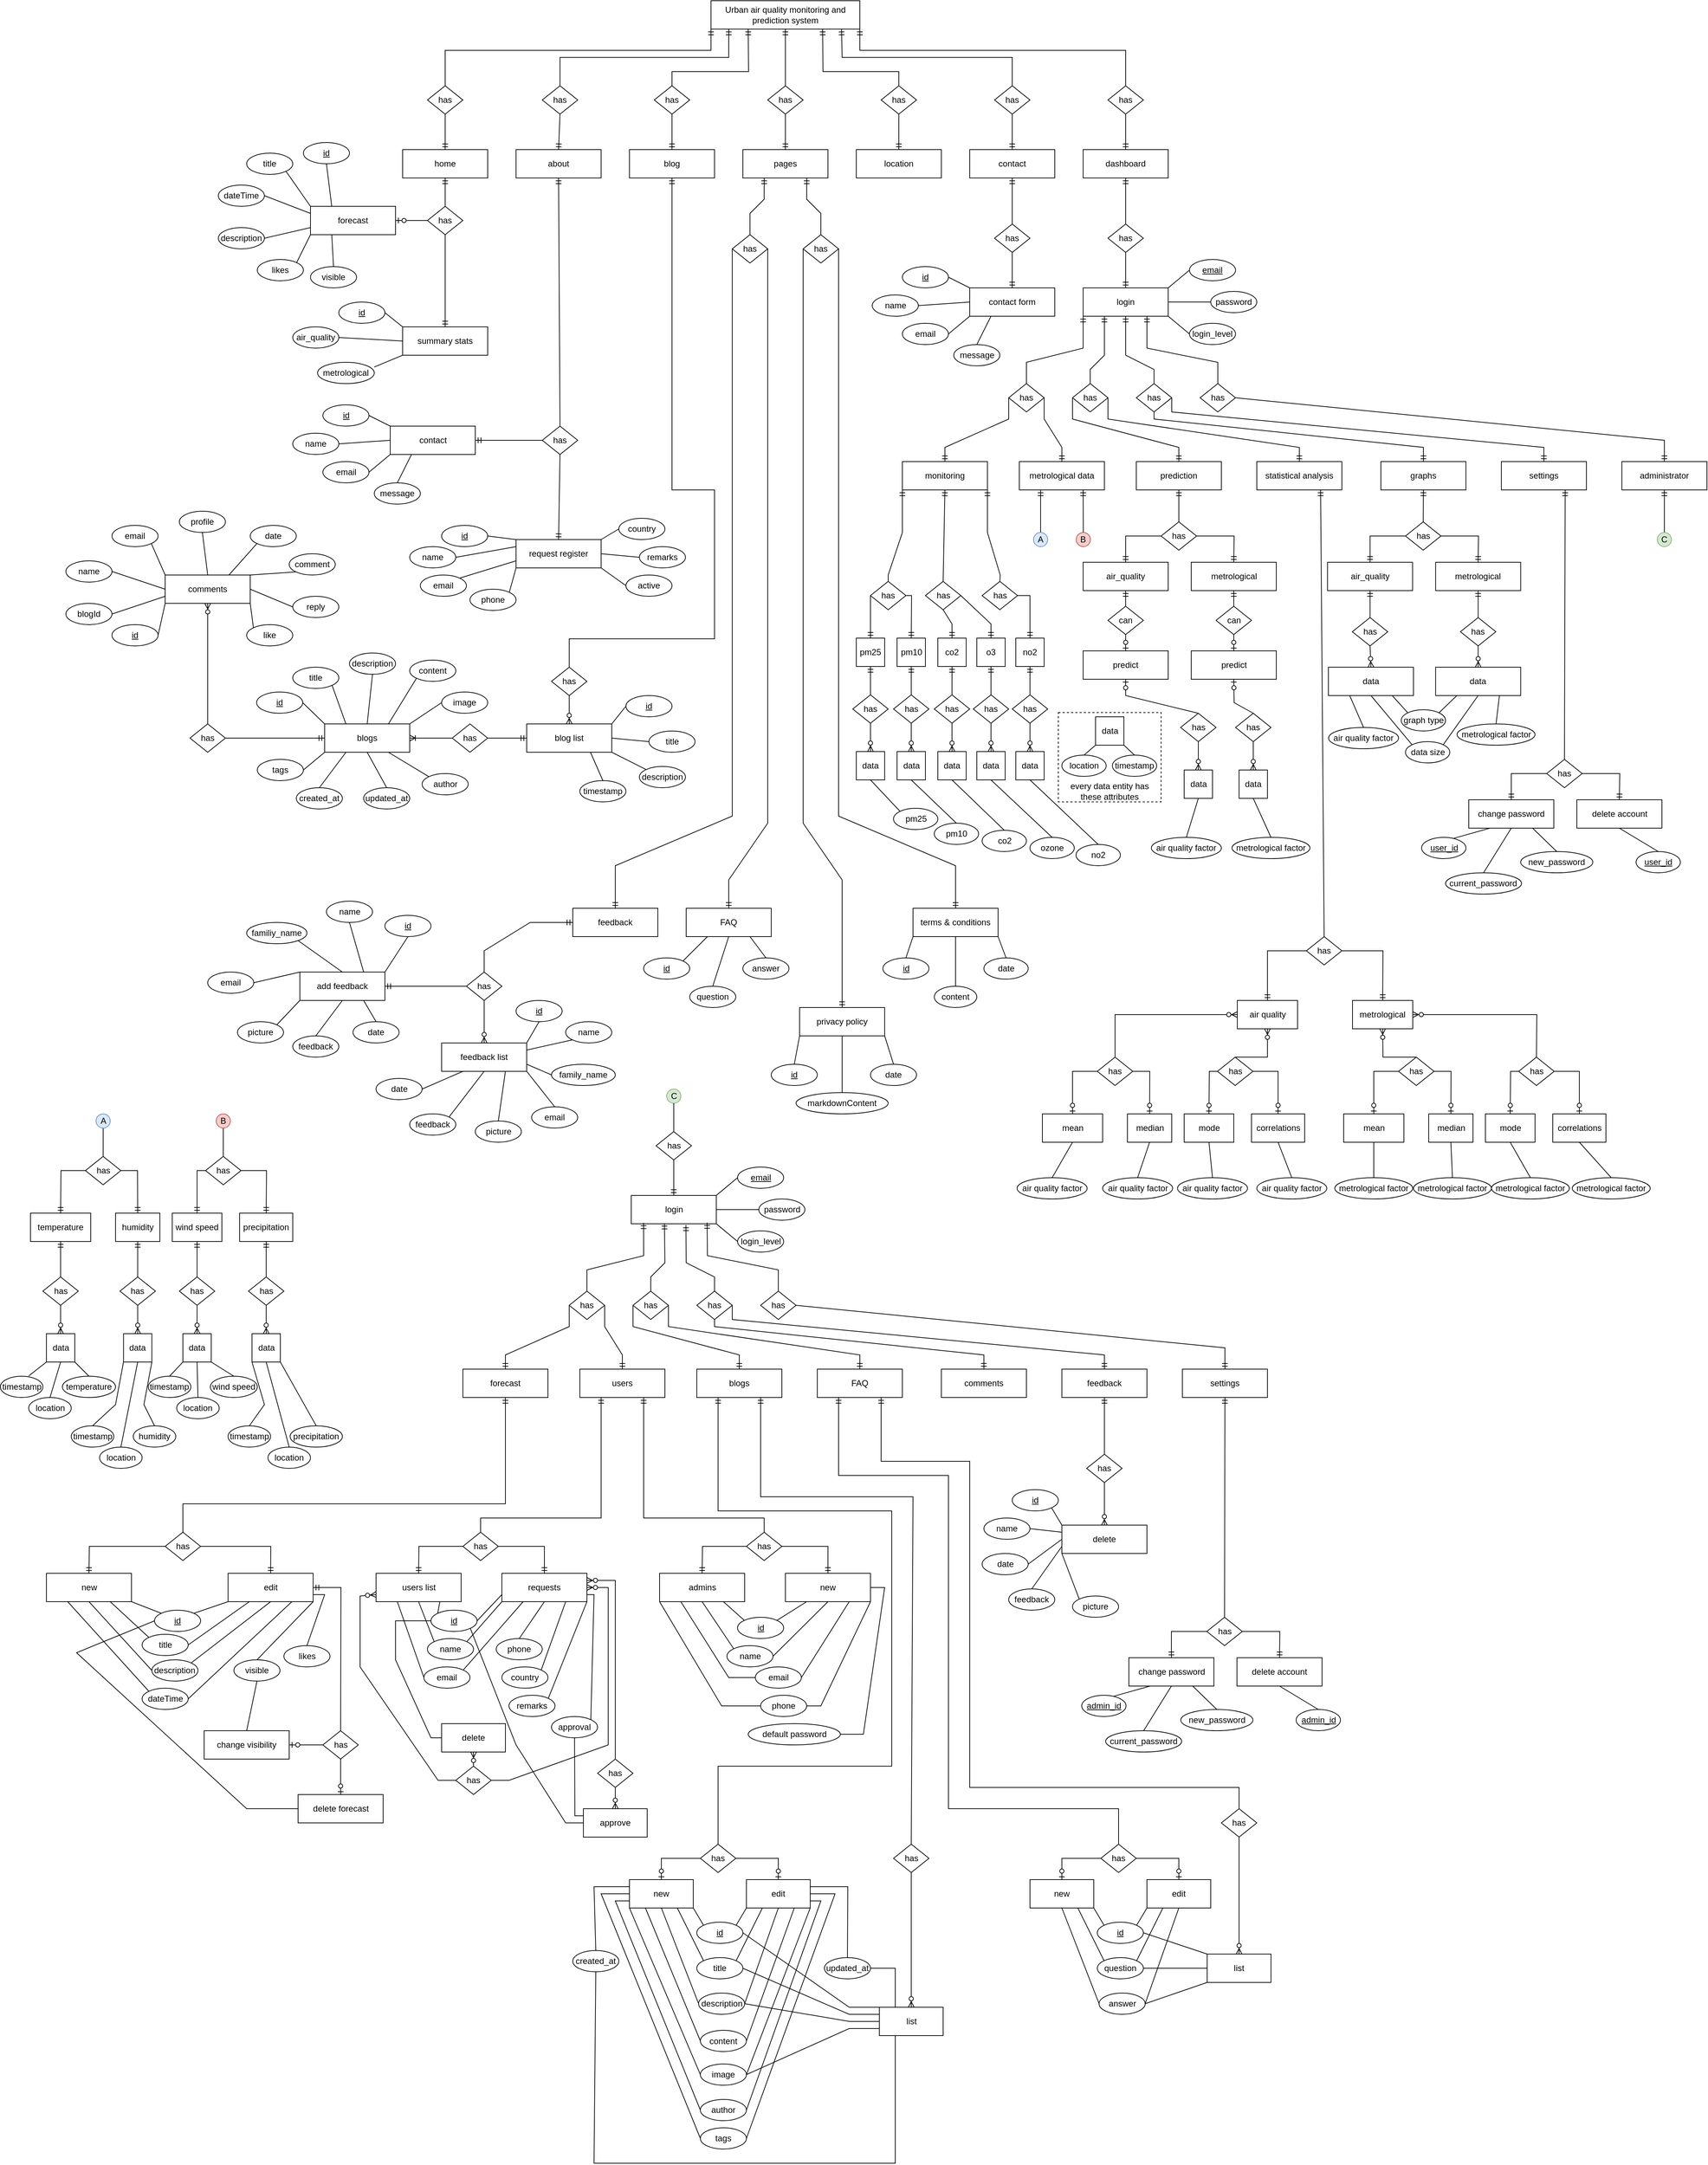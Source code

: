 <mxfile version="24.2.5" type="github">
  <diagram name="Page-1" id="JLCyQG0F_kIqCtR4ayGI">
    <mxGraphModel dx="6120" dy="2800" grid="1" gridSize="10" guides="1" tooltips="1" connect="1" arrows="1" fold="1" page="1" pageScale="1" pageWidth="827" pageHeight="1169" math="0" shadow="0">
      <root>
        <mxCell id="0" />
        <mxCell id="1" parent="0" />
        <mxCell id="gh-wWCq7glkuB_zvExAA-1" value="Urban air quality monitoring and prediction system" style="rounded=0;whiteSpace=wrap;html=1;" parent="1" vertex="1">
          <mxGeometry x="195" y="30" width="210" height="40" as="geometry" />
        </mxCell>
        <mxCell id="gh-wWCq7glkuB_zvExAA-2" value="has" style="rhombus;whiteSpace=wrap;html=1;" parent="1" vertex="1">
          <mxGeometry x="-205" y="150" width="50" height="40" as="geometry" />
        </mxCell>
        <mxCell id="gh-wWCq7glkuB_zvExAA-3" value="request register" style="rounded=0;whiteSpace=wrap;html=1;" parent="1" vertex="1">
          <mxGeometry x="-80" y="790" width="120" height="40" as="geometry" />
        </mxCell>
        <mxCell id="gh-wWCq7glkuB_zvExAA-4" value="home" style="rounded=0;whiteSpace=wrap;html=1;" parent="1" vertex="1">
          <mxGeometry x="-240" y="240" width="120" height="40" as="geometry" />
        </mxCell>
        <mxCell id="gh-wWCq7glkuB_zvExAA-5" value="&lt;u&gt;id&lt;/u&gt;" style="ellipse;whiteSpace=wrap;html=1;" parent="1" vertex="1">
          <mxGeometry x="-185" y="770" width="65" height="30" as="geometry" />
        </mxCell>
        <mxCell id="gh-wWCq7glkuB_zvExAA-6" value="remarks" style="ellipse;whiteSpace=wrap;html=1;" parent="1" vertex="1">
          <mxGeometry x="94" y="800" width="65" height="30" as="geometry" />
        </mxCell>
        <mxCell id="gh-wWCq7glkuB_zvExAA-7" value="country" style="ellipse;whiteSpace=wrap;html=1;" parent="1" vertex="1">
          <mxGeometry x="65" y="760" width="65" height="30" as="geometry" />
        </mxCell>
        <mxCell id="gh-wWCq7glkuB_zvExAA-8" value="phone" style="ellipse;whiteSpace=wrap;html=1;" parent="1" vertex="1">
          <mxGeometry x="-145" y="860" width="65" height="30" as="geometry" />
        </mxCell>
        <mxCell id="gh-wWCq7glkuB_zvExAA-9" value="email" style="ellipse;whiteSpace=wrap;html=1;" parent="1" vertex="1">
          <mxGeometry x="-215" y="840" width="65" height="30" as="geometry" />
        </mxCell>
        <mxCell id="gh-wWCq7glkuB_zvExAA-10" value="name" style="ellipse;whiteSpace=wrap;html=1;" parent="1" vertex="1">
          <mxGeometry x="-230" y="800" width="65" height="30" as="geometry" />
        </mxCell>
        <mxCell id="gh-wWCq7glkuB_zvExAA-12" value="active" style="ellipse;whiteSpace=wrap;html=1;" parent="1" vertex="1">
          <mxGeometry x="75" y="840" width="65" height="30" as="geometry" />
        </mxCell>
        <mxCell id="gh-wWCq7glkuB_zvExAA-15" value="" style="endArrow=none;html=1;rounded=0;exitX=1;exitY=0.5;exitDx=0;exitDy=0;entryX=0;entryY=0;entryDx=0;entryDy=0;" parent="1" source="gh-wWCq7glkuB_zvExAA-5" target="gh-wWCq7glkuB_zvExAA-3" edge="1">
          <mxGeometry width="50" height="50" relative="1" as="geometry">
            <mxPoint x="-5" y="890" as="sourcePoint" />
            <mxPoint x="-95" y="790" as="targetPoint" />
          </mxGeometry>
        </mxCell>
        <mxCell id="gh-wWCq7glkuB_zvExAA-16" value="" style="endArrow=none;html=1;rounded=0;exitX=1;exitY=0.5;exitDx=0;exitDy=0;entryX=0;entryY=0.25;entryDx=0;entryDy=0;" parent="1" source="gh-wWCq7glkuB_zvExAA-10" target="gh-wWCq7glkuB_zvExAA-3" edge="1">
          <mxGeometry width="50" height="50" relative="1" as="geometry">
            <mxPoint x="-5" y="890" as="sourcePoint" />
            <mxPoint x="45" y="840" as="targetPoint" />
          </mxGeometry>
        </mxCell>
        <mxCell id="gh-wWCq7glkuB_zvExAA-17" value="" style="endArrow=none;html=1;rounded=0;exitX=1;exitY=0;exitDx=0;exitDy=0;entryX=0;entryY=0.75;entryDx=0;entryDy=0;" parent="1" source="gh-wWCq7glkuB_zvExAA-9" target="gh-wWCq7glkuB_zvExAA-3" edge="1">
          <mxGeometry width="50" height="50" relative="1" as="geometry">
            <mxPoint x="-5" y="890" as="sourcePoint" />
            <mxPoint x="45" y="840" as="targetPoint" />
          </mxGeometry>
        </mxCell>
        <mxCell id="gh-wWCq7glkuB_zvExAA-18" value="" style="endArrow=none;html=1;rounded=0;exitX=1;exitY=0;exitDx=0;exitDy=0;entryX=0;entryY=1;entryDx=0;entryDy=0;" parent="1" source="gh-wWCq7glkuB_zvExAA-8" target="gh-wWCq7glkuB_zvExAA-3" edge="1">
          <mxGeometry width="50" height="50" relative="1" as="geometry">
            <mxPoint x="-5" y="890" as="sourcePoint" />
            <mxPoint x="45" y="840" as="targetPoint" />
          </mxGeometry>
        </mxCell>
        <mxCell id="gh-wWCq7glkuB_zvExAA-19" value="" style="endArrow=none;html=1;rounded=0;entryX=0;entryY=0.5;entryDx=0;entryDy=0;exitX=1;exitY=0;exitDx=0;exitDy=0;" parent="1" source="gh-wWCq7glkuB_zvExAA-3" target="gh-wWCq7glkuB_zvExAA-7" edge="1">
          <mxGeometry width="50" height="50" relative="1" as="geometry">
            <mxPoint x="-5" y="890" as="sourcePoint" />
            <mxPoint x="45" y="840" as="targetPoint" />
          </mxGeometry>
        </mxCell>
        <mxCell id="gh-wWCq7glkuB_zvExAA-20" value="" style="endArrow=none;html=1;rounded=0;entryX=0;entryY=0.5;entryDx=0;entryDy=0;exitX=1;exitY=0.5;exitDx=0;exitDy=0;" parent="1" source="gh-wWCq7glkuB_zvExAA-3" target="gh-wWCq7glkuB_zvExAA-6" edge="1">
          <mxGeometry width="50" height="50" relative="1" as="geometry">
            <mxPoint x="-5" y="890" as="sourcePoint" />
            <mxPoint x="45" y="840" as="targetPoint" />
          </mxGeometry>
        </mxCell>
        <mxCell id="gh-wWCq7glkuB_zvExAA-21" value="" style="endArrow=none;html=1;rounded=0;entryX=0;entryY=0.5;entryDx=0;entryDy=0;exitX=1;exitY=1;exitDx=0;exitDy=0;" parent="1" source="gh-wWCq7glkuB_zvExAA-3" target="gh-wWCq7glkuB_zvExAA-12" edge="1">
          <mxGeometry width="50" height="50" relative="1" as="geometry">
            <mxPoint x="-5" y="890" as="sourcePoint" />
            <mxPoint x="45" y="840" as="targetPoint" />
          </mxGeometry>
        </mxCell>
        <mxCell id="gh-wWCq7glkuB_zvExAA-22" value="" style="fontSize=12;html=1;endArrow=ERmandOne;rounded=0;entryX=0;entryY=1;entryDx=0;entryDy=0;exitX=0.5;exitY=0;exitDx=0;exitDy=0;" parent="1" source="gh-wWCq7glkuB_zvExAA-2" target="gh-wWCq7glkuB_zvExAA-1" edge="1">
          <mxGeometry width="100" height="100" relative="1" as="geometry">
            <mxPoint x="350" y="240" as="sourcePoint" />
            <mxPoint x="450" y="140" as="targetPoint" />
            <Array as="points">
              <mxPoint x="-180" y="100" />
              <mxPoint x="195" y="100" />
            </Array>
          </mxGeometry>
        </mxCell>
        <mxCell id="gh-wWCq7glkuB_zvExAA-33" value="about" style="rounded=0;whiteSpace=wrap;html=1;" parent="1" vertex="1">
          <mxGeometry x="-80" y="240" width="120" height="40" as="geometry" />
        </mxCell>
        <mxCell id="gh-wWCq7glkuB_zvExAA-34" value="blog" style="rounded=0;whiteSpace=wrap;html=1;" parent="1" vertex="1">
          <mxGeometry x="80" y="240" width="120" height="40" as="geometry" />
        </mxCell>
        <mxCell id="gh-wWCq7glkuB_zvExAA-35" value="pages" style="rounded=0;whiteSpace=wrap;html=1;" parent="1" vertex="1">
          <mxGeometry x="240" y="240" width="120" height="40" as="geometry" />
        </mxCell>
        <mxCell id="gh-wWCq7glkuB_zvExAA-36" value="contact" style="rounded=0;whiteSpace=wrap;html=1;" parent="1" vertex="1">
          <mxGeometry x="560" y="240" width="120" height="40" as="geometry" />
        </mxCell>
        <mxCell id="gh-wWCq7glkuB_zvExAA-37" value="forecast" style="rounded=0;whiteSpace=wrap;html=1;" parent="1" vertex="1">
          <mxGeometry x="-370" y="320" width="120" height="40" as="geometry" />
        </mxCell>
        <mxCell id="gh-wWCq7glkuB_zvExAA-38" value="location" style="rounded=0;whiteSpace=wrap;html=1;" parent="1" vertex="1">
          <mxGeometry x="400" y="240" width="120" height="40" as="geometry" />
        </mxCell>
        <mxCell id="gh-wWCq7glkuB_zvExAA-39" value="dashboard" style="rounded=0;whiteSpace=wrap;html=1;" parent="1" vertex="1">
          <mxGeometry x="720" y="240" width="120" height="40" as="geometry" />
        </mxCell>
        <mxCell id="gh-wWCq7glkuB_zvExAA-40" value="summary stats" style="rounded=0;whiteSpace=wrap;html=1;" parent="1" vertex="1">
          <mxGeometry x="-240" y="490" width="120" height="40" as="geometry" />
        </mxCell>
        <mxCell id="gh-wWCq7glkuB_zvExAA-42" value="has" style="rhombus;whiteSpace=wrap;html=1;" parent="1" vertex="1">
          <mxGeometry x="-43" y="150" width="50" height="40" as="geometry" />
        </mxCell>
        <mxCell id="gh-wWCq7glkuB_zvExAA-43" value="has" style="rhombus;whiteSpace=wrap;html=1;" parent="1" vertex="1">
          <mxGeometry x="115" y="150" width="50" height="40" as="geometry" />
        </mxCell>
        <mxCell id="gh-wWCq7glkuB_zvExAA-44" value="has" style="rhombus;whiteSpace=wrap;html=1;" parent="1" vertex="1">
          <mxGeometry x="275" y="150" width="50" height="40" as="geometry" />
        </mxCell>
        <mxCell id="gh-wWCq7glkuB_zvExAA-45" value="has" style="rhombus;whiteSpace=wrap;html=1;" parent="1" vertex="1">
          <mxGeometry x="435" y="150" width="50" height="40" as="geometry" />
        </mxCell>
        <mxCell id="gh-wWCq7glkuB_zvExAA-46" value="has" style="rhombus;whiteSpace=wrap;html=1;" parent="1" vertex="1">
          <mxGeometry x="595" y="150" width="50" height="40" as="geometry" />
        </mxCell>
        <mxCell id="gh-wWCq7glkuB_zvExAA-47" value="has" style="rhombus;whiteSpace=wrap;html=1;" parent="1" vertex="1">
          <mxGeometry x="755" y="150" width="50" height="40" as="geometry" />
        </mxCell>
        <mxCell id="gh-wWCq7glkuB_zvExAA-48" value="" style="fontSize=12;html=1;endArrow=ERmandOne;rounded=0;exitX=0.5;exitY=1;exitDx=0;exitDy=0;entryX=0.5;entryY=0;entryDx=0;entryDy=0;" parent="1" source="gh-wWCq7glkuB_zvExAA-2" target="gh-wWCq7glkuB_zvExAA-4" edge="1">
          <mxGeometry width="100" height="100" relative="1" as="geometry">
            <mxPoint x="180" y="340" as="sourcePoint" />
            <mxPoint x="280" y="240" as="targetPoint" />
            <Array as="points">
              <mxPoint x="-180" y="210" />
            </Array>
          </mxGeometry>
        </mxCell>
        <mxCell id="gh-wWCq7glkuB_zvExAA-49" value="" style="fontSize=12;html=1;endArrow=ERmandOne;rounded=0;exitX=0.5;exitY=0;exitDx=0;exitDy=0;entryX=0.25;entryY=1;entryDx=0;entryDy=0;" parent="1" source="gh-wWCq7glkuB_zvExAA-43" target="gh-wWCq7glkuB_zvExAA-1" edge="1">
          <mxGeometry width="100" height="100" relative="1" as="geometry">
            <mxPoint x="180" y="340" as="sourcePoint" />
            <mxPoint x="280" y="240" as="targetPoint" />
            <Array as="points">
              <mxPoint x="140" y="130" />
              <mxPoint x="248" y="130" />
            </Array>
          </mxGeometry>
        </mxCell>
        <mxCell id="gh-wWCq7glkuB_zvExAA-50" value="" style="fontSize=12;html=1;endArrow=ERmandOne;rounded=0;exitX=0.5;exitY=0;exitDx=0;exitDy=0;entryX=0.5;entryY=1;entryDx=0;entryDy=0;" parent="1" source="gh-wWCq7glkuB_zvExAA-44" target="gh-wWCq7glkuB_zvExAA-1" edge="1">
          <mxGeometry width="100" height="100" relative="1" as="geometry">
            <mxPoint x="180" y="340" as="sourcePoint" />
            <mxPoint x="280" y="240" as="targetPoint" />
          </mxGeometry>
        </mxCell>
        <mxCell id="gh-wWCq7glkuB_zvExAA-51" value="" style="fontSize=12;html=1;endArrow=ERmandOne;rounded=0;exitX=0.5;exitY=0;exitDx=0;exitDy=0;entryX=0.75;entryY=1;entryDx=0;entryDy=0;" parent="1" source="gh-wWCq7glkuB_zvExAA-45" target="gh-wWCq7glkuB_zvExAA-1" edge="1">
          <mxGeometry width="100" height="100" relative="1" as="geometry">
            <mxPoint x="180" y="340" as="sourcePoint" />
            <mxPoint x="280" y="240" as="targetPoint" />
            <Array as="points">
              <mxPoint x="460" y="130" />
              <mxPoint x="353" y="130" />
            </Array>
          </mxGeometry>
        </mxCell>
        <mxCell id="gh-wWCq7glkuB_zvExAA-52" value="" style="fontSize=12;html=1;endArrow=ERmandOne;rounded=0;exitX=0.5;exitY=0;exitDx=0;exitDy=0;entryX=1;entryY=1;entryDx=0;entryDy=0;" parent="1" source="gh-wWCq7glkuB_zvExAA-47" target="gh-wWCq7glkuB_zvExAA-1" edge="1">
          <mxGeometry width="100" height="100" relative="1" as="geometry">
            <mxPoint x="420" y="340" as="sourcePoint" />
            <mxPoint x="520" y="240" as="targetPoint" />
            <Array as="points">
              <mxPoint x="780" y="100" />
              <mxPoint x="405" y="100" />
            </Array>
          </mxGeometry>
        </mxCell>
        <mxCell id="gh-wWCq7glkuB_zvExAA-53" value="" style="fontSize=12;html=1;endArrow=ERmandOne;rounded=0;exitX=0.5;exitY=0;exitDx=0;exitDy=0;" parent="1" source="gh-wWCq7glkuB_zvExAA-42" edge="1">
          <mxGeometry width="100" height="100" relative="1" as="geometry">
            <mxPoint x="290" y="370" as="sourcePoint" />
            <mxPoint x="220" y="70" as="targetPoint" />
            <Array as="points">
              <mxPoint x="-18" y="110" />
              <mxPoint x="220" y="110" />
            </Array>
          </mxGeometry>
        </mxCell>
        <mxCell id="gh-wWCq7glkuB_zvExAA-54" value="" style="fontSize=12;html=1;endArrow=ERmandOne;rounded=0;entryX=0.877;entryY=1;entryDx=0;entryDy=0;entryPerimeter=0;exitX=0.5;exitY=0;exitDx=0;exitDy=0;" parent="1" source="gh-wWCq7glkuB_zvExAA-46" target="gh-wWCq7glkuB_zvExAA-1" edge="1">
          <mxGeometry width="100" height="100" relative="1" as="geometry">
            <mxPoint x="280" y="190" as="sourcePoint" />
            <mxPoint x="380" y="90" as="targetPoint" />
            <Array as="points">
              <mxPoint x="620" y="110" />
              <mxPoint x="380" y="110" />
            </Array>
          </mxGeometry>
        </mxCell>
        <mxCell id="gh-wWCq7glkuB_zvExAA-55" value="" style="fontSize=12;html=1;endArrow=ERmandOne;rounded=0;exitX=0.5;exitY=1;exitDx=0;exitDy=0;entryX=0.5;entryY=0;entryDx=0;entryDy=0;" parent="1" source="gh-wWCq7glkuB_zvExAA-42" target="gh-wWCq7glkuB_zvExAA-33" edge="1">
          <mxGeometry width="100" height="100" relative="1" as="geometry">
            <mxPoint x="220" y="230" as="sourcePoint" />
            <mxPoint x="320" y="130" as="targetPoint" />
          </mxGeometry>
        </mxCell>
        <mxCell id="gh-wWCq7glkuB_zvExAA-56" value="" style="fontSize=12;html=1;endArrow=ERmandOne;rounded=0;entryX=0.5;entryY=0;entryDx=0;entryDy=0;exitX=0.5;exitY=1;exitDx=0;exitDy=0;" parent="1" source="gh-wWCq7glkuB_zvExAA-43" target="gh-wWCq7glkuB_zvExAA-34" edge="1">
          <mxGeometry width="100" height="100" relative="1" as="geometry">
            <mxPoint x="220" y="230" as="sourcePoint" />
            <mxPoint x="320" y="130" as="targetPoint" />
          </mxGeometry>
        </mxCell>
        <mxCell id="gh-wWCq7glkuB_zvExAA-57" value="" style="fontSize=12;html=1;endArrow=ERmandOne;rounded=0;entryX=0.5;entryY=0;entryDx=0;entryDy=0;exitX=0.5;exitY=1;exitDx=0;exitDy=0;" parent="1" source="gh-wWCq7glkuB_zvExAA-44" target="gh-wWCq7glkuB_zvExAA-35" edge="1">
          <mxGeometry width="100" height="100" relative="1" as="geometry">
            <mxPoint x="220" y="230" as="sourcePoint" />
            <mxPoint x="320" y="130" as="targetPoint" />
          </mxGeometry>
        </mxCell>
        <mxCell id="gh-wWCq7glkuB_zvExAA-58" value="" style="fontSize=12;html=1;endArrow=ERmandOne;rounded=0;entryX=0.5;entryY=0;entryDx=0;entryDy=0;exitX=0.5;exitY=1;exitDx=0;exitDy=0;" parent="1" source="gh-wWCq7glkuB_zvExAA-45" target="gh-wWCq7glkuB_zvExAA-38" edge="1">
          <mxGeometry width="100" height="100" relative="1" as="geometry">
            <mxPoint x="220" y="230" as="sourcePoint" />
            <mxPoint x="320" y="130" as="targetPoint" />
          </mxGeometry>
        </mxCell>
        <mxCell id="gh-wWCq7glkuB_zvExAA-59" value="" style="fontSize=12;html=1;endArrow=ERmandOne;rounded=0;exitX=0.5;exitY=1;exitDx=0;exitDy=0;entryX=0.5;entryY=0;entryDx=0;entryDy=0;" parent="1" source="gh-wWCq7glkuB_zvExAA-46" target="gh-wWCq7glkuB_zvExAA-36" edge="1">
          <mxGeometry width="100" height="100" relative="1" as="geometry">
            <mxPoint x="530" y="230" as="sourcePoint" />
            <mxPoint x="630" y="130" as="targetPoint" />
          </mxGeometry>
        </mxCell>
        <mxCell id="gh-wWCq7glkuB_zvExAA-60" value="" style="fontSize=12;html=1;endArrow=ERmandOne;rounded=0;entryX=0.5;entryY=0;entryDx=0;entryDy=0;exitX=0.5;exitY=1;exitDx=0;exitDy=0;" parent="1" source="gh-wWCq7glkuB_zvExAA-47" target="gh-wWCq7glkuB_zvExAA-39" edge="1">
          <mxGeometry width="100" height="100" relative="1" as="geometry">
            <mxPoint x="580" y="240" as="sourcePoint" />
            <mxPoint x="680" y="140" as="targetPoint" />
          </mxGeometry>
        </mxCell>
        <mxCell id="yjCNKuq4Fo06BbNsTNsX-1" value="has" style="rhombus;whiteSpace=wrap;html=1;" vertex="1" parent="1">
          <mxGeometry x="-205" y="320" width="50" height="40" as="geometry" />
        </mxCell>
        <mxCell id="yjCNKuq4Fo06BbNsTNsX-3" value="" style="fontSize=12;html=1;endArrow=ERmandOne;rounded=0;exitX=0.5;exitY=1;exitDx=0;exitDy=0;entryX=0.5;entryY=0;entryDx=0;entryDy=0;" edge="1" parent="1" source="yjCNKuq4Fo06BbNsTNsX-1" target="gh-wWCq7glkuB_zvExAA-40">
          <mxGeometry width="100" height="100" relative="1" as="geometry">
            <mxPoint x="-10" y="450" as="sourcePoint" />
            <mxPoint x="90" y="350" as="targetPoint" />
          </mxGeometry>
        </mxCell>
        <mxCell id="yjCNKuq4Fo06BbNsTNsX-4" value="" style="fontSize=12;html=1;endArrow=ERmandOne;rounded=0;exitX=0.5;exitY=0;exitDx=0;exitDy=0;entryX=0.5;entryY=1;entryDx=0;entryDy=0;" edge="1" parent="1" source="yjCNKuq4Fo06BbNsTNsX-1" target="gh-wWCq7glkuB_zvExAA-4">
          <mxGeometry width="100" height="100" relative="1" as="geometry">
            <mxPoint x="-10" y="320" as="sourcePoint" />
            <mxPoint x="90" y="220" as="targetPoint" />
          </mxGeometry>
        </mxCell>
        <mxCell id="yjCNKuq4Fo06BbNsTNsX-5" value="" style="edgeStyle=entityRelationEdgeStyle;fontSize=12;html=1;endArrow=ERzeroToOne;endFill=1;rounded=0;exitX=0;exitY=0.5;exitDx=0;exitDy=0;entryX=1;entryY=0.5;entryDx=0;entryDy=0;" edge="1" parent="1" source="yjCNKuq4Fo06BbNsTNsX-1" target="gh-wWCq7glkuB_zvExAA-37">
          <mxGeometry width="100" height="100" relative="1" as="geometry">
            <mxPoint x="-10" y="320" as="sourcePoint" />
            <mxPoint x="90" y="220" as="targetPoint" />
          </mxGeometry>
        </mxCell>
        <mxCell id="yjCNKuq4Fo06BbNsTNsX-6" value="&lt;u&gt;id&lt;/u&gt;" style="ellipse;whiteSpace=wrap;html=1;" vertex="1" parent="1">
          <mxGeometry x="-380" y="230" width="65" height="30" as="geometry" />
        </mxCell>
        <mxCell id="yjCNKuq4Fo06BbNsTNsX-7" value="title" style="ellipse;whiteSpace=wrap;html=1;" vertex="1" parent="1">
          <mxGeometry x="-460" y="245" width="65" height="30" as="geometry" />
        </mxCell>
        <mxCell id="yjCNKuq4Fo06BbNsTNsX-8" value="dateTime" style="ellipse;whiteSpace=wrap;html=1;" vertex="1" parent="1">
          <mxGeometry x="-500" y="290" width="65" height="30" as="geometry" />
        </mxCell>
        <mxCell id="yjCNKuq4Fo06BbNsTNsX-9" value="description" style="ellipse;whiteSpace=wrap;html=1;" vertex="1" parent="1">
          <mxGeometry x="-500" y="350" width="65" height="30" as="geometry" />
        </mxCell>
        <mxCell id="yjCNKuq4Fo06BbNsTNsX-10" value="likes" style="ellipse;whiteSpace=wrap;html=1;" vertex="1" parent="1">
          <mxGeometry x="-445" y="395" width="65" height="30" as="geometry" />
        </mxCell>
        <mxCell id="yjCNKuq4Fo06BbNsTNsX-11" value="visible" style="ellipse;whiteSpace=wrap;html=1;" vertex="1" parent="1">
          <mxGeometry x="-370" y="405" width="65" height="30" as="geometry" />
        </mxCell>
        <mxCell id="yjCNKuq4Fo06BbNsTNsX-12" value="" style="endArrow=none;html=1;rounded=0;exitX=0.5;exitY=1;exitDx=0;exitDy=0;entryX=0.25;entryY=0;entryDx=0;entryDy=0;" edge="1" parent="1" source="yjCNKuq4Fo06BbNsTNsX-6" target="gh-wWCq7glkuB_zvExAA-37">
          <mxGeometry relative="1" as="geometry">
            <mxPoint x="-370" y="310" as="sourcePoint" />
            <mxPoint x="-210" y="310" as="targetPoint" />
          </mxGeometry>
        </mxCell>
        <mxCell id="yjCNKuq4Fo06BbNsTNsX-13" value="" style="endArrow=none;html=1;rounded=0;exitX=1;exitY=1;exitDx=0;exitDy=0;entryX=0;entryY=0;entryDx=0;entryDy=0;" edge="1" parent="1" source="yjCNKuq4Fo06BbNsTNsX-7" target="gh-wWCq7glkuB_zvExAA-37">
          <mxGeometry relative="1" as="geometry">
            <mxPoint x="-370" y="310" as="sourcePoint" />
            <mxPoint x="-210" y="310" as="targetPoint" />
          </mxGeometry>
        </mxCell>
        <mxCell id="yjCNKuq4Fo06BbNsTNsX-14" value="" style="endArrow=none;html=1;rounded=0;exitX=1;exitY=0.5;exitDx=0;exitDy=0;entryX=0;entryY=0.25;entryDx=0;entryDy=0;" edge="1" parent="1" source="yjCNKuq4Fo06BbNsTNsX-8" target="gh-wWCq7glkuB_zvExAA-37">
          <mxGeometry relative="1" as="geometry">
            <mxPoint x="-370" y="310" as="sourcePoint" />
            <mxPoint x="-210" y="310" as="targetPoint" />
          </mxGeometry>
        </mxCell>
        <mxCell id="yjCNKuq4Fo06BbNsTNsX-15" value="" style="endArrow=none;html=1;rounded=0;exitX=1;exitY=0.5;exitDx=0;exitDy=0;entryX=0;entryY=0.75;entryDx=0;entryDy=0;" edge="1" parent="1" source="yjCNKuq4Fo06BbNsTNsX-9" target="gh-wWCq7glkuB_zvExAA-37">
          <mxGeometry relative="1" as="geometry">
            <mxPoint x="-370" y="310" as="sourcePoint" />
            <mxPoint x="-210" y="310" as="targetPoint" />
          </mxGeometry>
        </mxCell>
        <mxCell id="yjCNKuq4Fo06BbNsTNsX-16" value="" style="endArrow=none;html=1;rounded=0;exitX=1;exitY=0;exitDx=0;exitDy=0;entryX=0;entryY=1;entryDx=0;entryDy=0;" edge="1" parent="1" source="yjCNKuq4Fo06BbNsTNsX-10" target="gh-wWCq7glkuB_zvExAA-37">
          <mxGeometry relative="1" as="geometry">
            <mxPoint x="-370" y="310" as="sourcePoint" />
            <mxPoint x="-210" y="310" as="targetPoint" />
          </mxGeometry>
        </mxCell>
        <mxCell id="yjCNKuq4Fo06BbNsTNsX-17" value="" style="endArrow=none;html=1;rounded=0;exitX=0.5;exitY=0;exitDx=0;exitDy=0;entryX=0.25;entryY=1;entryDx=0;entryDy=0;" edge="1" parent="1" source="yjCNKuq4Fo06BbNsTNsX-11" target="gh-wWCq7glkuB_zvExAA-37">
          <mxGeometry relative="1" as="geometry">
            <mxPoint x="-370" y="310" as="sourcePoint" />
            <mxPoint x="-210" y="310" as="targetPoint" />
          </mxGeometry>
        </mxCell>
        <mxCell id="yjCNKuq4Fo06BbNsTNsX-18" value="&lt;u&gt;id&lt;/u&gt;" style="ellipse;whiteSpace=wrap;html=1;" vertex="1" parent="1">
          <mxGeometry x="-330" y="455" width="65" height="30" as="geometry" />
        </mxCell>
        <mxCell id="yjCNKuq4Fo06BbNsTNsX-19" value="air_quality" style="ellipse;whiteSpace=wrap;html=1;" vertex="1" parent="1">
          <mxGeometry x="-395" y="490" width="65" height="30" as="geometry" />
        </mxCell>
        <mxCell id="yjCNKuq4Fo06BbNsTNsX-20" value="metrological" style="ellipse;whiteSpace=wrap;html=1;" vertex="1" parent="1">
          <mxGeometry x="-360" y="540" width="80" height="30" as="geometry" />
        </mxCell>
        <mxCell id="yjCNKuq4Fo06BbNsTNsX-21" value="" style="endArrow=none;html=1;rounded=0;exitX=1;exitY=0.5;exitDx=0;exitDy=0;entryX=0;entryY=0;entryDx=0;entryDy=0;" edge="1" parent="1" source="yjCNKuq4Fo06BbNsTNsX-18" target="gh-wWCq7glkuB_zvExAA-40">
          <mxGeometry relative="1" as="geometry">
            <mxPoint x="-160" y="530" as="sourcePoint" />
            <mxPoint y="530" as="targetPoint" />
          </mxGeometry>
        </mxCell>
        <mxCell id="yjCNKuq4Fo06BbNsTNsX-22" value="" style="endArrow=none;html=1;rounded=0;exitX=1;exitY=0.5;exitDx=0;exitDy=0;entryX=0;entryY=0.5;entryDx=0;entryDy=0;" edge="1" parent="1" source="yjCNKuq4Fo06BbNsTNsX-19" target="gh-wWCq7glkuB_zvExAA-40">
          <mxGeometry relative="1" as="geometry">
            <mxPoint x="-160" y="530" as="sourcePoint" />
            <mxPoint x="-270" y="510" as="targetPoint" />
          </mxGeometry>
        </mxCell>
        <mxCell id="yjCNKuq4Fo06BbNsTNsX-23" value="" style="endArrow=none;html=1;rounded=0;exitX=0.999;exitY=0.222;exitDx=0;exitDy=0;exitPerimeter=0;entryX=0;entryY=1;entryDx=0;entryDy=0;" edge="1" parent="1" source="yjCNKuq4Fo06BbNsTNsX-20" target="gh-wWCq7glkuB_zvExAA-40">
          <mxGeometry relative="1" as="geometry">
            <mxPoint x="-160" y="530" as="sourcePoint" />
            <mxPoint y="530" as="targetPoint" />
          </mxGeometry>
        </mxCell>
        <mxCell id="yjCNKuq4Fo06BbNsTNsX-24" value="has" style="rhombus;whiteSpace=wrap;html=1;" vertex="1" parent="1">
          <mxGeometry x="-43" y="630" width="50" height="40" as="geometry" />
        </mxCell>
        <mxCell id="yjCNKuq4Fo06BbNsTNsX-25" value="" style="fontSize=12;html=1;endArrow=ERmandOne;rounded=0;exitX=0.5;exitY=0;exitDx=0;exitDy=0;entryX=0.5;entryY=1;entryDx=0;entryDy=0;" edge="1" parent="1" source="yjCNKuq4Fo06BbNsTNsX-24" target="gh-wWCq7glkuB_zvExAA-33">
          <mxGeometry width="100" height="100" relative="1" as="geometry">
            <mxPoint x="40" y="510" as="sourcePoint" />
            <mxPoint x="140" y="410" as="targetPoint" />
          </mxGeometry>
        </mxCell>
        <mxCell id="yjCNKuq4Fo06BbNsTNsX-26" value="" style="fontSize=12;html=1;endArrow=ERmandOne;rounded=0;exitX=0.5;exitY=1;exitDx=0;exitDy=0;entryX=0.5;entryY=0;entryDx=0;entryDy=0;" edge="1" parent="1" source="yjCNKuq4Fo06BbNsTNsX-24" target="gh-wWCq7glkuB_zvExAA-3">
          <mxGeometry width="100" height="100" relative="1" as="geometry">
            <mxPoint x="50" y="830" as="sourcePoint" />
            <mxPoint x="150" y="730" as="targetPoint" />
          </mxGeometry>
        </mxCell>
        <mxCell id="yjCNKuq4Fo06BbNsTNsX-27" value="contact" style="rounded=0;whiteSpace=wrap;html=1;" vertex="1" parent="1">
          <mxGeometry x="-257.5" y="630" width="120" height="40" as="geometry" />
        </mxCell>
        <mxCell id="yjCNKuq4Fo06BbNsTNsX-28" value="" style="edgeStyle=entityRelationEdgeStyle;fontSize=12;html=1;endArrow=ERmandOne;rounded=0;exitX=0;exitY=0.5;exitDx=0;exitDy=0;entryX=1;entryY=0.5;entryDx=0;entryDy=0;" edge="1" parent="1" source="yjCNKuq4Fo06BbNsTNsX-24" target="yjCNKuq4Fo06BbNsTNsX-27">
          <mxGeometry width="100" height="100" relative="1" as="geometry">
            <mxPoint x="50" y="730" as="sourcePoint" />
            <mxPoint x="150" y="630" as="targetPoint" />
          </mxGeometry>
        </mxCell>
        <mxCell id="yjCNKuq4Fo06BbNsTNsX-30" value="&lt;u&gt;id&lt;/u&gt;" style="ellipse;whiteSpace=wrap;html=1;" vertex="1" parent="1">
          <mxGeometry x="-352.5" y="600" width="65" height="30" as="geometry" />
        </mxCell>
        <mxCell id="yjCNKuq4Fo06BbNsTNsX-31" value="name" style="ellipse;whiteSpace=wrap;html=1;" vertex="1" parent="1">
          <mxGeometry x="-395" y="640" width="65" height="30" as="geometry" />
        </mxCell>
        <mxCell id="yjCNKuq4Fo06BbNsTNsX-32" value="email" style="ellipse;whiteSpace=wrap;html=1;" vertex="1" parent="1">
          <mxGeometry x="-352.5" y="680" width="65" height="30" as="geometry" />
        </mxCell>
        <mxCell id="yjCNKuq4Fo06BbNsTNsX-33" value="message" style="ellipse;whiteSpace=wrap;html=1;" vertex="1" parent="1">
          <mxGeometry x="-280" y="710" width="65" height="30" as="geometry" />
        </mxCell>
        <mxCell id="yjCNKuq4Fo06BbNsTNsX-34" value="" style="endArrow=none;html=1;rounded=0;exitX=1;exitY=0.5;exitDx=0;exitDy=0;entryX=0;entryY=0;entryDx=0;entryDy=0;" edge="1" parent="1" source="yjCNKuq4Fo06BbNsTNsX-30" target="yjCNKuq4Fo06BbNsTNsX-27">
          <mxGeometry relative="1" as="geometry">
            <mxPoint y="700" as="sourcePoint" />
            <mxPoint x="160" y="700" as="targetPoint" />
          </mxGeometry>
        </mxCell>
        <mxCell id="yjCNKuq4Fo06BbNsTNsX-35" value="" style="endArrow=none;html=1;rounded=0;exitX=1;exitY=0.5;exitDx=0;exitDy=0;entryX=0;entryY=0.5;entryDx=0;entryDy=0;" edge="1" parent="1" source="yjCNKuq4Fo06BbNsTNsX-31" target="yjCNKuq4Fo06BbNsTNsX-27">
          <mxGeometry relative="1" as="geometry">
            <mxPoint y="700" as="sourcePoint" />
            <mxPoint x="160" y="700" as="targetPoint" />
          </mxGeometry>
        </mxCell>
        <mxCell id="yjCNKuq4Fo06BbNsTNsX-36" value="" style="endArrow=none;html=1;rounded=0;exitX=1;exitY=0.5;exitDx=0;exitDy=0;entryX=0;entryY=1;entryDx=0;entryDy=0;" edge="1" parent="1" source="yjCNKuq4Fo06BbNsTNsX-32" target="yjCNKuq4Fo06BbNsTNsX-27">
          <mxGeometry relative="1" as="geometry">
            <mxPoint y="700" as="sourcePoint" />
            <mxPoint x="160" y="700" as="targetPoint" />
          </mxGeometry>
        </mxCell>
        <mxCell id="yjCNKuq4Fo06BbNsTNsX-37" value="" style="endArrow=none;html=1;rounded=0;exitX=0.5;exitY=0;exitDx=0;exitDy=0;entryX=0.25;entryY=1;entryDx=0;entryDy=0;" edge="1" parent="1" source="yjCNKuq4Fo06BbNsTNsX-33" target="yjCNKuq4Fo06BbNsTNsX-27">
          <mxGeometry relative="1" as="geometry">
            <mxPoint y="700" as="sourcePoint" />
            <mxPoint x="160" y="700" as="targetPoint" />
          </mxGeometry>
        </mxCell>
        <mxCell id="yjCNKuq4Fo06BbNsTNsX-38" value="has" style="rhombus;whiteSpace=wrap;html=1;" vertex="1" parent="1">
          <mxGeometry x="-30" y="970" width="50" height="40" as="geometry" />
        </mxCell>
        <mxCell id="yjCNKuq4Fo06BbNsTNsX-39" value="" style="fontSize=12;html=1;endArrow=ERmandOne;rounded=0;exitX=0.5;exitY=0;exitDx=0;exitDy=0;entryX=0.5;entryY=1;entryDx=0;entryDy=0;" edge="1" parent="1" source="yjCNKuq4Fo06BbNsTNsX-38" target="gh-wWCq7glkuB_zvExAA-34">
          <mxGeometry width="100" height="100" relative="1" as="geometry">
            <mxPoint x="310" y="760" as="sourcePoint" />
            <mxPoint x="410" y="660" as="targetPoint" />
            <Array as="points">
              <mxPoint x="-5" y="930" />
              <mxPoint x="200" y="930" />
              <mxPoint x="200" y="720" />
              <mxPoint x="140" y="720" />
            </Array>
          </mxGeometry>
        </mxCell>
        <mxCell id="yjCNKuq4Fo06BbNsTNsX-40" value="blog list" style="rounded=0;whiteSpace=wrap;html=1;" vertex="1" parent="1">
          <mxGeometry x="-65" y="1050" width="120" height="40" as="geometry" />
        </mxCell>
        <mxCell id="yjCNKuq4Fo06BbNsTNsX-41" value="" style="fontSize=12;html=1;endArrow=ERzeroToMany;endFill=1;rounded=0;exitX=0.5;exitY=1;exitDx=0;exitDy=0;entryX=0.5;entryY=0;entryDx=0;entryDy=0;" edge="1" parent="1" source="yjCNKuq4Fo06BbNsTNsX-38" target="yjCNKuq4Fo06BbNsTNsX-40">
          <mxGeometry width="100" height="100" relative="1" as="geometry">
            <mxPoint x="40" y="970" as="sourcePoint" />
            <mxPoint x="140" y="870" as="targetPoint" />
          </mxGeometry>
        </mxCell>
        <mxCell id="yjCNKuq4Fo06BbNsTNsX-42" value="&lt;u&gt;id&lt;/u&gt;" style="ellipse;whiteSpace=wrap;html=1;" vertex="1" parent="1">
          <mxGeometry x="75" y="1010" width="65" height="30" as="geometry" />
        </mxCell>
        <mxCell id="yjCNKuq4Fo06BbNsTNsX-43" value="title" style="ellipse;whiteSpace=wrap;html=1;" vertex="1" parent="1">
          <mxGeometry x="107.5" y="1060" width="65" height="30" as="geometry" />
        </mxCell>
        <mxCell id="yjCNKuq4Fo06BbNsTNsX-44" value="description" style="ellipse;whiteSpace=wrap;html=1;" vertex="1" parent="1">
          <mxGeometry x="94" y="1110" width="65" height="30" as="geometry" />
        </mxCell>
        <mxCell id="yjCNKuq4Fo06BbNsTNsX-45" value="timestamp" style="ellipse;whiteSpace=wrap;html=1;" vertex="1" parent="1">
          <mxGeometry x="10" y="1130" width="65" height="30" as="geometry" />
        </mxCell>
        <mxCell id="yjCNKuq4Fo06BbNsTNsX-46" value="" style="endArrow=none;html=1;rounded=0;exitX=1;exitY=0;exitDx=0;exitDy=0;entryX=0;entryY=0.5;entryDx=0;entryDy=0;" edge="1" parent="1" source="yjCNKuq4Fo06BbNsTNsX-40" target="yjCNKuq4Fo06BbNsTNsX-42">
          <mxGeometry relative="1" as="geometry">
            <mxPoint x="10" y="920" as="sourcePoint" />
            <mxPoint x="170" y="920" as="targetPoint" />
          </mxGeometry>
        </mxCell>
        <mxCell id="yjCNKuq4Fo06BbNsTNsX-47" value="" style="endArrow=none;html=1;rounded=0;exitX=1;exitY=0.5;exitDx=0;exitDy=0;entryX=0;entryY=0.5;entryDx=0;entryDy=0;" edge="1" parent="1" source="yjCNKuq4Fo06BbNsTNsX-40" target="yjCNKuq4Fo06BbNsTNsX-43">
          <mxGeometry relative="1" as="geometry">
            <mxPoint x="10" y="920" as="sourcePoint" />
            <mxPoint x="170" y="920" as="targetPoint" />
          </mxGeometry>
        </mxCell>
        <mxCell id="yjCNKuq4Fo06BbNsTNsX-48" value="" style="endArrow=none;html=1;rounded=0;exitX=1;exitY=1;exitDx=0;exitDy=0;entryX=0;entryY=0;entryDx=0;entryDy=0;" edge="1" parent="1" source="yjCNKuq4Fo06BbNsTNsX-40" target="yjCNKuq4Fo06BbNsTNsX-44">
          <mxGeometry relative="1" as="geometry">
            <mxPoint x="10" y="920" as="sourcePoint" />
            <mxPoint x="170" y="920" as="targetPoint" />
          </mxGeometry>
        </mxCell>
        <mxCell id="yjCNKuq4Fo06BbNsTNsX-49" value="" style="endArrow=none;html=1;rounded=0;exitX=0.75;exitY=1;exitDx=0;exitDy=0;entryX=0.5;entryY=0;entryDx=0;entryDy=0;" edge="1" parent="1" source="yjCNKuq4Fo06BbNsTNsX-40" target="yjCNKuq4Fo06BbNsTNsX-45">
          <mxGeometry relative="1" as="geometry">
            <mxPoint x="10" y="920" as="sourcePoint" />
            <mxPoint x="170" y="920" as="targetPoint" />
          </mxGeometry>
        </mxCell>
        <mxCell id="yjCNKuq4Fo06BbNsTNsX-50" value="has" style="rhombus;whiteSpace=wrap;html=1;" vertex="1" parent="1">
          <mxGeometry x="-170" y="1050" width="50" height="40" as="geometry" />
        </mxCell>
        <mxCell id="yjCNKuq4Fo06BbNsTNsX-51" value="blogs" style="rounded=0;whiteSpace=wrap;html=1;" vertex="1" parent="1">
          <mxGeometry x="-350" y="1050" width="120" height="40" as="geometry" />
        </mxCell>
        <mxCell id="yjCNKuq4Fo06BbNsTNsX-52" value="" style="edgeStyle=entityRelationEdgeStyle;fontSize=12;html=1;endArrow=ERoneToMany;rounded=0;exitX=0;exitY=0.5;exitDx=0;exitDy=0;entryX=1;entryY=0.5;entryDx=0;entryDy=0;" edge="1" parent="1" source="yjCNKuq4Fo06BbNsTNsX-50" target="yjCNKuq4Fo06BbNsTNsX-51">
          <mxGeometry width="100" height="100" relative="1" as="geometry">
            <mxPoint x="70" y="940" as="sourcePoint" />
            <mxPoint x="170" y="840" as="targetPoint" />
          </mxGeometry>
        </mxCell>
        <mxCell id="yjCNKuq4Fo06BbNsTNsX-53" value="" style="edgeStyle=entityRelationEdgeStyle;fontSize=12;html=1;endArrow=ERmandOne;rounded=0;exitX=1;exitY=0.5;exitDx=0;exitDy=0;entryX=0;entryY=0.5;entryDx=0;entryDy=0;" edge="1" parent="1" source="yjCNKuq4Fo06BbNsTNsX-50" target="yjCNKuq4Fo06BbNsTNsX-40">
          <mxGeometry width="100" height="100" relative="1" as="geometry">
            <mxPoint x="70" y="940" as="sourcePoint" />
            <mxPoint x="170" y="840" as="targetPoint" />
          </mxGeometry>
        </mxCell>
        <mxCell id="yjCNKuq4Fo06BbNsTNsX-54" value="content" style="ellipse;whiteSpace=wrap;html=1;" vertex="1" parent="1">
          <mxGeometry x="-230" y="960" width="65" height="30" as="geometry" />
        </mxCell>
        <mxCell id="yjCNKuq4Fo06BbNsTNsX-55" value="description" style="ellipse;whiteSpace=wrap;html=1;" vertex="1" parent="1">
          <mxGeometry x="-315" y="950" width="65" height="30" as="geometry" />
        </mxCell>
        <mxCell id="yjCNKuq4Fo06BbNsTNsX-56" value="title" style="ellipse;whiteSpace=wrap;html=1;" vertex="1" parent="1">
          <mxGeometry x="-395" y="970" width="65" height="30" as="geometry" />
        </mxCell>
        <mxCell id="yjCNKuq4Fo06BbNsTNsX-57" value="&lt;u&gt;id&lt;/u&gt;" style="ellipse;whiteSpace=wrap;html=1;" vertex="1" parent="1">
          <mxGeometry x="-446" y="1005" width="65" height="30" as="geometry" />
        </mxCell>
        <mxCell id="yjCNKuq4Fo06BbNsTNsX-58" value="author" style="ellipse;whiteSpace=wrap;html=1;" vertex="1" parent="1">
          <mxGeometry x="-212.5" y="1120" width="65" height="30" as="geometry" />
        </mxCell>
        <mxCell id="yjCNKuq4Fo06BbNsTNsX-59" value="updated_at" style="ellipse;whiteSpace=wrap;html=1;" vertex="1" parent="1">
          <mxGeometry x="-295" y="1140" width="65" height="30" as="geometry" />
        </mxCell>
        <mxCell id="yjCNKuq4Fo06BbNsTNsX-61" value="created_at" style="ellipse;whiteSpace=wrap;html=1;" vertex="1" parent="1">
          <mxGeometry x="-390" y="1140" width="65" height="30" as="geometry" />
        </mxCell>
        <mxCell id="yjCNKuq4Fo06BbNsTNsX-62" value="tags" style="ellipse;whiteSpace=wrap;html=1;" vertex="1" parent="1">
          <mxGeometry x="-445" y="1100" width="65" height="30" as="geometry" />
        </mxCell>
        <mxCell id="yjCNKuq4Fo06BbNsTNsX-64" value="image" style="ellipse;whiteSpace=wrap;html=1;" vertex="1" parent="1">
          <mxGeometry x="-185" y="1005" width="65" height="30" as="geometry" />
        </mxCell>
        <mxCell id="yjCNKuq4Fo06BbNsTNsX-66" value="" style="endArrow=none;html=1;rounded=0;exitX=1;exitY=0;exitDx=0;exitDy=0;entryX=0;entryY=0.5;entryDx=0;entryDy=0;" edge="1" parent="1" source="yjCNKuq4Fo06BbNsTNsX-51" target="yjCNKuq4Fo06BbNsTNsX-64">
          <mxGeometry relative="1" as="geometry">
            <mxPoint x="-160" y="980" as="sourcePoint" />
            <mxPoint y="980" as="targetPoint" />
          </mxGeometry>
        </mxCell>
        <mxCell id="yjCNKuq4Fo06BbNsTNsX-67" value="" style="endArrow=none;html=1;rounded=0;exitX=0.75;exitY=0;exitDx=0;exitDy=0;entryX=0;entryY=1;entryDx=0;entryDy=0;" edge="1" parent="1" source="yjCNKuq4Fo06BbNsTNsX-51" target="yjCNKuq4Fo06BbNsTNsX-54">
          <mxGeometry relative="1" as="geometry">
            <mxPoint x="-160" y="980" as="sourcePoint" />
            <mxPoint y="980" as="targetPoint" />
          </mxGeometry>
        </mxCell>
        <mxCell id="yjCNKuq4Fo06BbNsTNsX-68" value="" style="endArrow=none;html=1;rounded=0;exitX=0.5;exitY=0;exitDx=0;exitDy=0;entryX=0.5;entryY=1;entryDx=0;entryDy=0;" edge="1" parent="1" source="yjCNKuq4Fo06BbNsTNsX-51" target="yjCNKuq4Fo06BbNsTNsX-55">
          <mxGeometry relative="1" as="geometry">
            <mxPoint x="-160" y="980" as="sourcePoint" />
            <mxPoint y="980" as="targetPoint" />
          </mxGeometry>
        </mxCell>
        <mxCell id="yjCNKuq4Fo06BbNsTNsX-69" value="" style="endArrow=none;html=1;rounded=0;exitX=0.25;exitY=0;exitDx=0;exitDy=0;entryX=1;entryY=1;entryDx=0;entryDy=0;" edge="1" parent="1" source="yjCNKuq4Fo06BbNsTNsX-51" target="yjCNKuq4Fo06BbNsTNsX-56">
          <mxGeometry relative="1" as="geometry">
            <mxPoint x="-465" y="910" as="sourcePoint" />
            <mxPoint x="-305" y="910" as="targetPoint" />
          </mxGeometry>
        </mxCell>
        <mxCell id="yjCNKuq4Fo06BbNsTNsX-70" value="" style="endArrow=none;html=1;rounded=0;exitX=0;exitY=0;exitDx=0;exitDy=0;entryX=1;entryY=0.5;entryDx=0;entryDy=0;" edge="1" parent="1" source="yjCNKuq4Fo06BbNsTNsX-51" target="yjCNKuq4Fo06BbNsTNsX-57">
          <mxGeometry relative="1" as="geometry">
            <mxPoint x="-160" y="980" as="sourcePoint" />
            <mxPoint y="980" as="targetPoint" />
          </mxGeometry>
        </mxCell>
        <mxCell id="yjCNKuq4Fo06BbNsTNsX-71" value="" style="endArrow=none;html=1;rounded=0;exitX=1;exitY=0.5;exitDx=0;exitDy=0;entryX=0;entryY=1;entryDx=0;entryDy=0;" edge="1" parent="1" source="yjCNKuq4Fo06BbNsTNsX-62" target="yjCNKuq4Fo06BbNsTNsX-51">
          <mxGeometry relative="1" as="geometry">
            <mxPoint x="-160" y="980" as="sourcePoint" />
            <mxPoint y="980" as="targetPoint" />
          </mxGeometry>
        </mxCell>
        <mxCell id="yjCNKuq4Fo06BbNsTNsX-72" value="" style="endArrow=none;html=1;rounded=0;exitX=0.5;exitY=0;exitDx=0;exitDy=0;entryX=0.25;entryY=1;entryDx=0;entryDy=0;" edge="1" parent="1" source="yjCNKuq4Fo06BbNsTNsX-61" target="yjCNKuq4Fo06BbNsTNsX-51">
          <mxGeometry relative="1" as="geometry">
            <mxPoint x="-215" y="1200" as="sourcePoint" />
            <mxPoint x="-55" y="1200" as="targetPoint" />
          </mxGeometry>
        </mxCell>
        <mxCell id="yjCNKuq4Fo06BbNsTNsX-73" value="" style="endArrow=none;html=1;rounded=0;exitX=0.5;exitY=0;exitDx=0;exitDy=0;entryX=0.5;entryY=1;entryDx=0;entryDy=0;" edge="1" parent="1" source="yjCNKuq4Fo06BbNsTNsX-59" target="yjCNKuq4Fo06BbNsTNsX-51">
          <mxGeometry relative="1" as="geometry">
            <mxPoint x="-475" y="874.09" as="sourcePoint" />
            <mxPoint x="-315" y="874.09" as="targetPoint" />
          </mxGeometry>
        </mxCell>
        <mxCell id="yjCNKuq4Fo06BbNsTNsX-74" value="" style="endArrow=none;html=1;rounded=0;exitX=0;exitY=0;exitDx=0;exitDy=0;entryX=0.75;entryY=1;entryDx=0;entryDy=0;" edge="1" parent="1" source="yjCNKuq4Fo06BbNsTNsX-58" target="yjCNKuq4Fo06BbNsTNsX-51">
          <mxGeometry relative="1" as="geometry">
            <mxPoint x="-435" y="900" as="sourcePoint" />
            <mxPoint x="-275" y="900" as="targetPoint" />
          </mxGeometry>
        </mxCell>
        <mxCell id="yjCNKuq4Fo06BbNsTNsX-75" value="has" style="rhombus;whiteSpace=wrap;html=1;" vertex="1" parent="1">
          <mxGeometry x="-540" y="1050" width="50" height="40" as="geometry" />
        </mxCell>
        <mxCell id="yjCNKuq4Fo06BbNsTNsX-76" value="comments" style="rounded=0;whiteSpace=wrap;html=1;" vertex="1" parent="1">
          <mxGeometry x="-575" y="840" width="120" height="40" as="geometry" />
        </mxCell>
        <mxCell id="yjCNKuq4Fo06BbNsTNsX-77" value="" style="fontSize=12;html=1;endArrow=ERzeroToMany;endFill=1;rounded=0;exitX=0.5;exitY=0;exitDx=0;exitDy=0;entryX=0.5;entryY=1;entryDx=0;entryDy=0;" edge="1" parent="1" source="yjCNKuq4Fo06BbNsTNsX-75" target="yjCNKuq4Fo06BbNsTNsX-76">
          <mxGeometry width="100" height="100" relative="1" as="geometry">
            <mxPoint x="-80" y="1070" as="sourcePoint" />
            <mxPoint x="20" y="970" as="targetPoint" />
          </mxGeometry>
        </mxCell>
        <mxCell id="yjCNKuq4Fo06BbNsTNsX-78" value="" style="edgeStyle=entityRelationEdgeStyle;fontSize=12;html=1;endArrow=ERmandOne;rounded=0;exitX=1;exitY=0.5;exitDx=0;exitDy=0;entryX=0;entryY=0.5;entryDx=0;entryDy=0;" edge="1" parent="1" source="yjCNKuq4Fo06BbNsTNsX-75" target="yjCNKuq4Fo06BbNsTNsX-51">
          <mxGeometry width="100" height="100" relative="1" as="geometry">
            <mxPoint x="-80" y="1070" as="sourcePoint" />
            <mxPoint x="20" y="970" as="targetPoint" />
          </mxGeometry>
        </mxCell>
        <mxCell id="yjCNKuq4Fo06BbNsTNsX-79" value="&lt;u&gt;id&lt;/u&gt;" style="ellipse;whiteSpace=wrap;html=1;" vertex="1" parent="1">
          <mxGeometry x="-650" y="910" width="65" height="30" as="geometry" />
        </mxCell>
        <mxCell id="yjCNKuq4Fo06BbNsTNsX-80" value="blogId" style="ellipse;whiteSpace=wrap;html=1;" vertex="1" parent="1">
          <mxGeometry x="-715" y="880" width="65" height="30" as="geometry" />
        </mxCell>
        <mxCell id="yjCNKuq4Fo06BbNsTNsX-81" value="name" style="ellipse;whiteSpace=wrap;html=1;" vertex="1" parent="1">
          <mxGeometry x="-715" y="820" width="65" height="30" as="geometry" />
        </mxCell>
        <mxCell id="yjCNKuq4Fo06BbNsTNsX-82" value="email" style="ellipse;whiteSpace=wrap;html=1;" vertex="1" parent="1">
          <mxGeometry x="-650" y="770" width="65" height="30" as="geometry" />
        </mxCell>
        <mxCell id="yjCNKuq4Fo06BbNsTNsX-83" value="date" style="ellipse;whiteSpace=wrap;html=1;" vertex="1" parent="1">
          <mxGeometry x="-455" y="770" width="65" height="30" as="geometry" />
        </mxCell>
        <mxCell id="yjCNKuq4Fo06BbNsTNsX-84" value="like" style="ellipse;whiteSpace=wrap;html=1;" vertex="1" parent="1">
          <mxGeometry x="-460" y="910" width="65" height="30" as="geometry" />
        </mxCell>
        <mxCell id="yjCNKuq4Fo06BbNsTNsX-85" value="reply" style="ellipse;whiteSpace=wrap;html=1;" vertex="1" parent="1">
          <mxGeometry x="-395" y="870" width="65" height="30" as="geometry" />
        </mxCell>
        <mxCell id="yjCNKuq4Fo06BbNsTNsX-86" value="comment" style="ellipse;whiteSpace=wrap;html=1;" vertex="1" parent="1">
          <mxGeometry x="-400" y="810" width="65" height="30" as="geometry" />
        </mxCell>
        <mxCell id="yjCNKuq4Fo06BbNsTNsX-87" value="profile" style="ellipse;whiteSpace=wrap;html=1;" vertex="1" parent="1">
          <mxGeometry x="-555" y="750" width="65" height="30" as="geometry" />
        </mxCell>
        <mxCell id="yjCNKuq4Fo06BbNsTNsX-88" value="" style="endArrow=none;html=1;rounded=0;exitX=1;exitY=0.5;exitDx=0;exitDy=0;entryX=0;entryY=1;entryDx=0;entryDy=0;" edge="1" parent="1" source="yjCNKuq4Fo06BbNsTNsX-79" target="yjCNKuq4Fo06BbNsTNsX-76">
          <mxGeometry relative="1" as="geometry">
            <mxPoint x="-200" y="880" as="sourcePoint" />
            <mxPoint x="-40" y="880" as="targetPoint" />
          </mxGeometry>
        </mxCell>
        <mxCell id="yjCNKuq4Fo06BbNsTNsX-89" value="" style="endArrow=none;html=1;rounded=0;exitX=1;exitY=0.5;exitDx=0;exitDy=0;entryX=0;entryY=0.75;entryDx=0;entryDy=0;" edge="1" parent="1" source="yjCNKuq4Fo06BbNsTNsX-80" target="yjCNKuq4Fo06BbNsTNsX-76">
          <mxGeometry relative="1" as="geometry">
            <mxPoint x="-200" y="880" as="sourcePoint" />
            <mxPoint x="-40" y="880" as="targetPoint" />
          </mxGeometry>
        </mxCell>
        <mxCell id="yjCNKuq4Fo06BbNsTNsX-90" value="" style="endArrow=none;html=1;rounded=0;exitX=1;exitY=0.5;exitDx=0;exitDy=0;entryX=0;entryY=0.5;entryDx=0;entryDy=0;" edge="1" parent="1" source="yjCNKuq4Fo06BbNsTNsX-81" target="yjCNKuq4Fo06BbNsTNsX-76">
          <mxGeometry relative="1" as="geometry">
            <mxPoint x="-200" y="880" as="sourcePoint" />
            <mxPoint x="-40" y="880" as="targetPoint" />
          </mxGeometry>
        </mxCell>
        <mxCell id="yjCNKuq4Fo06BbNsTNsX-91" value="" style="endArrow=none;html=1;rounded=0;exitX=1;exitY=1;exitDx=0;exitDy=0;entryX=0;entryY=0;entryDx=0;entryDy=0;" edge="1" parent="1" source="yjCNKuq4Fo06BbNsTNsX-82" target="yjCNKuq4Fo06BbNsTNsX-76">
          <mxGeometry relative="1" as="geometry">
            <mxPoint x="-200" y="880" as="sourcePoint" />
            <mxPoint x="-40" y="880" as="targetPoint" />
          </mxGeometry>
        </mxCell>
        <mxCell id="yjCNKuq4Fo06BbNsTNsX-92" value="" style="endArrow=none;html=1;rounded=0;exitX=0.5;exitY=1;exitDx=0;exitDy=0;entryX=0.5;entryY=0;entryDx=0;entryDy=0;" edge="1" parent="1" source="yjCNKuq4Fo06BbNsTNsX-87" target="yjCNKuq4Fo06BbNsTNsX-76">
          <mxGeometry relative="1" as="geometry">
            <mxPoint x="-200" y="880" as="sourcePoint" />
            <mxPoint x="-40" y="880" as="targetPoint" />
          </mxGeometry>
        </mxCell>
        <mxCell id="yjCNKuq4Fo06BbNsTNsX-93" value="" style="endArrow=none;html=1;rounded=0;exitX=0;exitY=1;exitDx=0;exitDy=0;entryX=0.75;entryY=0;entryDx=0;entryDy=0;" edge="1" parent="1" source="yjCNKuq4Fo06BbNsTNsX-83" target="yjCNKuq4Fo06BbNsTNsX-76">
          <mxGeometry relative="1" as="geometry">
            <mxPoint x="-200" y="880" as="sourcePoint" />
            <mxPoint x="-40" y="880" as="targetPoint" />
          </mxGeometry>
        </mxCell>
        <mxCell id="yjCNKuq4Fo06BbNsTNsX-94" value="" style="endArrow=none;html=1;rounded=0;exitX=0;exitY=1;exitDx=0;exitDy=0;entryX=1;entryY=0;entryDx=0;entryDy=0;" edge="1" parent="1" source="yjCNKuq4Fo06BbNsTNsX-86" target="yjCNKuq4Fo06BbNsTNsX-76">
          <mxGeometry relative="1" as="geometry">
            <mxPoint x="-200" y="880" as="sourcePoint" />
            <mxPoint x="-40" y="880" as="targetPoint" />
          </mxGeometry>
        </mxCell>
        <mxCell id="yjCNKuq4Fo06BbNsTNsX-95" value="" style="endArrow=none;html=1;rounded=0;exitX=1;exitY=0.5;exitDx=0;exitDy=0;entryX=0;entryY=0.5;entryDx=0;entryDy=0;" edge="1" parent="1" source="yjCNKuq4Fo06BbNsTNsX-76" target="yjCNKuq4Fo06BbNsTNsX-85">
          <mxGeometry relative="1" as="geometry">
            <mxPoint x="-200" y="880" as="sourcePoint" />
            <mxPoint x="-40" y="880" as="targetPoint" />
          </mxGeometry>
        </mxCell>
        <mxCell id="yjCNKuq4Fo06BbNsTNsX-96" value="" style="endArrow=none;html=1;rounded=0;exitX=1;exitY=1;exitDx=0;exitDy=0;entryX=0;entryY=0;entryDx=0;entryDy=0;" edge="1" parent="1" source="yjCNKuq4Fo06BbNsTNsX-76" target="yjCNKuq4Fo06BbNsTNsX-84">
          <mxGeometry relative="1" as="geometry">
            <mxPoint x="-200" y="880" as="sourcePoint" />
            <mxPoint x="-40" y="880" as="targetPoint" />
          </mxGeometry>
        </mxCell>
        <mxCell id="yjCNKuq4Fo06BbNsTNsX-97" value="has" style="rhombus;whiteSpace=wrap;html=1;" vertex="1" parent="1">
          <mxGeometry x="225" y="360" width="50" height="40" as="geometry" />
        </mxCell>
        <mxCell id="yjCNKuq4Fo06BbNsTNsX-98" value="has" style="rhombus;whiteSpace=wrap;html=1;" vertex="1" parent="1">
          <mxGeometry x="325" y="360" width="50" height="40" as="geometry" />
        </mxCell>
        <mxCell id="yjCNKuq4Fo06BbNsTNsX-99" value="" style="fontSize=12;html=1;endArrow=ERmandOne;rounded=0;exitX=0.5;exitY=0;exitDx=0;exitDy=0;entryX=0.25;entryY=1;entryDx=0;entryDy=0;" edge="1" parent="1" source="yjCNKuq4Fo06BbNsTNsX-97" target="gh-wWCq7glkuB_zvExAA-35">
          <mxGeometry width="100" height="100" relative="1" as="geometry">
            <mxPoint x="230" y="430" as="sourcePoint" />
            <mxPoint x="330" y="330" as="targetPoint" />
            <Array as="points">
              <mxPoint x="250" y="330" />
              <mxPoint x="270" y="310" />
            </Array>
          </mxGeometry>
        </mxCell>
        <mxCell id="yjCNKuq4Fo06BbNsTNsX-100" value="" style="fontSize=12;html=1;endArrow=ERmandOne;rounded=0;exitX=0.5;exitY=0;exitDx=0;exitDy=0;entryX=0.75;entryY=1;entryDx=0;entryDy=0;" edge="1" parent="1" source="yjCNKuq4Fo06BbNsTNsX-98" target="gh-wWCq7glkuB_zvExAA-35">
          <mxGeometry width="100" height="100" relative="1" as="geometry">
            <mxPoint x="230" y="430" as="sourcePoint" />
            <mxPoint x="330" y="330" as="targetPoint" />
            <Array as="points">
              <mxPoint x="350" y="330" />
              <mxPoint x="330" y="310" />
            </Array>
          </mxGeometry>
        </mxCell>
        <mxCell id="yjCNKuq4Fo06BbNsTNsX-101" value="feedback" style="rounded=0;whiteSpace=wrap;html=1;" vertex="1" parent="1">
          <mxGeometry y="1310" width="120" height="40" as="geometry" />
        </mxCell>
        <mxCell id="yjCNKuq4Fo06BbNsTNsX-102" value="FAQ" style="rounded=0;whiteSpace=wrap;html=1;" vertex="1" parent="1">
          <mxGeometry x="160" y="1310" width="120" height="40" as="geometry" />
        </mxCell>
        <mxCell id="yjCNKuq4Fo06BbNsTNsX-103" value="privacy policy" style="rounded=0;whiteSpace=wrap;html=1;" vertex="1" parent="1">
          <mxGeometry x="320" y="1450" width="120" height="40" as="geometry" />
        </mxCell>
        <mxCell id="yjCNKuq4Fo06BbNsTNsX-104" value="terms &amp;amp; conditions" style="rounded=0;whiteSpace=wrap;html=1;" vertex="1" parent="1">
          <mxGeometry x="480" y="1310" width="120" height="40" as="geometry" />
        </mxCell>
        <mxCell id="yjCNKuq4Fo06BbNsTNsX-105" value="" style="fontSize=12;html=1;endArrow=ERmandOne;rounded=0;exitX=0;exitY=0.5;exitDx=0;exitDy=0;entryX=0.5;entryY=0;entryDx=0;entryDy=0;" edge="1" parent="1" source="yjCNKuq4Fo06BbNsTNsX-97" target="yjCNKuq4Fo06BbNsTNsX-101">
          <mxGeometry width="100" height="100" relative="1" as="geometry">
            <mxPoint x="50" y="920" as="sourcePoint" />
            <mxPoint x="150" y="820" as="targetPoint" />
            <Array as="points">
              <mxPoint x="225" y="1180" />
              <mxPoint x="60" y="1250" />
            </Array>
          </mxGeometry>
        </mxCell>
        <mxCell id="yjCNKuq4Fo06BbNsTNsX-106" value="" style="fontSize=12;html=1;endArrow=ERmandOne;rounded=0;exitX=1;exitY=0.5;exitDx=0;exitDy=0;entryX=0.5;entryY=0;entryDx=0;entryDy=0;" edge="1" parent="1" source="yjCNKuq4Fo06BbNsTNsX-97" target="yjCNKuq4Fo06BbNsTNsX-102">
          <mxGeometry width="100" height="100" relative="1" as="geometry">
            <mxPoint x="50" y="920" as="sourcePoint" />
            <mxPoint x="150" y="820" as="targetPoint" />
            <Array as="points">
              <mxPoint x="275" y="1190" />
              <mxPoint x="220" y="1270" />
            </Array>
          </mxGeometry>
        </mxCell>
        <mxCell id="yjCNKuq4Fo06BbNsTNsX-107" value="" style="fontSize=12;html=1;endArrow=ERmandOne;rounded=0;exitX=0;exitY=0.5;exitDx=0;exitDy=0;entryX=0.5;entryY=0;entryDx=0;entryDy=0;" edge="1" parent="1" source="yjCNKuq4Fo06BbNsTNsX-98" target="yjCNKuq4Fo06BbNsTNsX-103">
          <mxGeometry width="100" height="100" relative="1" as="geometry">
            <mxPoint x="50" y="920" as="sourcePoint" />
            <mxPoint x="150" y="820" as="targetPoint" />
            <Array as="points">
              <mxPoint x="325" y="1190" />
              <mxPoint x="380" y="1270" />
            </Array>
          </mxGeometry>
        </mxCell>
        <mxCell id="yjCNKuq4Fo06BbNsTNsX-108" value="" style="fontSize=12;html=1;endArrow=ERmandOne;rounded=0;exitX=1;exitY=0.5;exitDx=0;exitDy=0;entryX=0.5;entryY=0;entryDx=0;entryDy=0;" edge="1" parent="1" source="yjCNKuq4Fo06BbNsTNsX-98" target="yjCNKuq4Fo06BbNsTNsX-104">
          <mxGeometry width="100" height="100" relative="1" as="geometry">
            <mxPoint x="190" y="920" as="sourcePoint" />
            <mxPoint x="290" y="820" as="targetPoint" />
            <Array as="points">
              <mxPoint x="375" y="1180" />
              <mxPoint x="540" y="1250" />
            </Array>
          </mxGeometry>
        </mxCell>
        <mxCell id="yjCNKuq4Fo06BbNsTNsX-109" value="has" style="rhombus;whiteSpace=wrap;html=1;" vertex="1" parent="1">
          <mxGeometry x="-150" y="1400" width="50" height="40" as="geometry" />
        </mxCell>
        <mxCell id="yjCNKuq4Fo06BbNsTNsX-110" value="" style="fontSize=12;html=1;endArrow=ERmandOne;rounded=0;exitX=0.5;exitY=0;exitDx=0;exitDy=0;entryX=0;entryY=0.5;entryDx=0;entryDy=0;" edge="1" parent="1" source="yjCNKuq4Fo06BbNsTNsX-109" target="yjCNKuq4Fo06BbNsTNsX-101">
          <mxGeometry width="100" height="100" relative="1" as="geometry">
            <mxPoint x="410" y="1390" as="sourcePoint" />
            <mxPoint x="510" y="1290" as="targetPoint" />
            <Array as="points">
              <mxPoint x="-125" y="1370" />
              <mxPoint x="-60" y="1330" />
            </Array>
          </mxGeometry>
        </mxCell>
        <mxCell id="yjCNKuq4Fo06BbNsTNsX-111" value="feedback list" style="rounded=0;whiteSpace=wrap;html=1;" vertex="1" parent="1">
          <mxGeometry x="-185" y="1500" width="120" height="40" as="geometry" />
        </mxCell>
        <mxCell id="yjCNKuq4Fo06BbNsTNsX-112" value="add feedback" style="rounded=0;whiteSpace=wrap;html=1;" vertex="1" parent="1">
          <mxGeometry x="-385" y="1400" width="120" height="40" as="geometry" />
        </mxCell>
        <mxCell id="yjCNKuq4Fo06BbNsTNsX-113" value="" style="edgeStyle=entityRelationEdgeStyle;fontSize=12;html=1;endArrow=ERmandOne;rounded=0;exitX=0;exitY=0.5;exitDx=0;exitDy=0;entryX=1;entryY=0.5;entryDx=0;entryDy=0;" edge="1" parent="1" source="yjCNKuq4Fo06BbNsTNsX-109" target="yjCNKuq4Fo06BbNsTNsX-112">
          <mxGeometry width="100" height="100" relative="1" as="geometry">
            <mxPoint x="-210" y="1420" as="sourcePoint" />
            <mxPoint x="450" y="1380" as="targetPoint" />
            <Array as="points">
              <mxPoint x="-150" y="1420" />
              <mxPoint x="-150" y="1420" />
            </Array>
          </mxGeometry>
        </mxCell>
        <mxCell id="yjCNKuq4Fo06BbNsTNsX-114" value="" style="fontSize=12;html=1;endArrow=ERzeroToMany;endFill=1;rounded=0;exitX=0.5;exitY=1;exitDx=0;exitDy=0;entryX=0.5;entryY=0;entryDx=0;entryDy=0;" edge="1" parent="1" source="yjCNKuq4Fo06BbNsTNsX-109" target="yjCNKuq4Fo06BbNsTNsX-111">
          <mxGeometry width="100" height="100" relative="1" as="geometry">
            <mxPoint x="410" y="1480" as="sourcePoint" />
            <mxPoint x="510" y="1380" as="targetPoint" />
          </mxGeometry>
        </mxCell>
        <mxCell id="yjCNKuq4Fo06BbNsTNsX-115" value="&lt;u&gt;id&lt;/u&gt;" style="ellipse;whiteSpace=wrap;html=1;" vertex="1" parent="1">
          <mxGeometry x="-265" y="1320" width="65" height="30" as="geometry" />
        </mxCell>
        <mxCell id="yjCNKuq4Fo06BbNsTNsX-116" value="name" style="ellipse;whiteSpace=wrap;html=1;" vertex="1" parent="1">
          <mxGeometry x="-347.5" y="1300" width="65" height="30" as="geometry" />
        </mxCell>
        <mxCell id="yjCNKuq4Fo06BbNsTNsX-117" value="familiy_name" style="ellipse;whiteSpace=wrap;html=1;" vertex="1" parent="1">
          <mxGeometry x="-460" y="1330" width="85" height="30" as="geometry" />
        </mxCell>
        <mxCell id="yjCNKuq4Fo06BbNsTNsX-118" value="email" style="ellipse;whiteSpace=wrap;html=1;" vertex="1" parent="1">
          <mxGeometry x="-515" y="1400" width="65" height="30" as="geometry" />
        </mxCell>
        <mxCell id="yjCNKuq4Fo06BbNsTNsX-119" value="picture" style="ellipse;whiteSpace=wrap;html=1;" vertex="1" parent="1">
          <mxGeometry x="-473" y="1470" width="65" height="30" as="geometry" />
        </mxCell>
        <mxCell id="yjCNKuq4Fo06BbNsTNsX-120" value="feedback" style="ellipse;whiteSpace=wrap;html=1;" vertex="1" parent="1">
          <mxGeometry x="-395" y="1490" width="65" height="30" as="geometry" />
        </mxCell>
        <mxCell id="yjCNKuq4Fo06BbNsTNsX-121" value="date" style="ellipse;whiteSpace=wrap;html=1;" vertex="1" parent="1">
          <mxGeometry x="-310" y="1470" width="65" height="30" as="geometry" />
        </mxCell>
        <mxCell id="yjCNKuq4Fo06BbNsTNsX-122" value="date" style="ellipse;whiteSpace=wrap;html=1;" vertex="1" parent="1">
          <mxGeometry x="-277.5" y="1550" width="65" height="30" as="geometry" />
        </mxCell>
        <mxCell id="yjCNKuq4Fo06BbNsTNsX-123" value="feedback" style="ellipse;whiteSpace=wrap;html=1;" vertex="1" parent="1">
          <mxGeometry x="-230" y="1600" width="65" height="30" as="geometry" />
        </mxCell>
        <mxCell id="yjCNKuq4Fo06BbNsTNsX-124" value="picture" style="ellipse;whiteSpace=wrap;html=1;" vertex="1" parent="1">
          <mxGeometry x="-137.5" y="1610" width="65" height="30" as="geometry" />
        </mxCell>
        <mxCell id="yjCNKuq4Fo06BbNsTNsX-125" value="email" style="ellipse;whiteSpace=wrap;html=1;" vertex="1" parent="1">
          <mxGeometry x="-58" y="1590" width="65" height="30" as="geometry" />
        </mxCell>
        <mxCell id="yjCNKuq4Fo06BbNsTNsX-126" value="family_name" style="ellipse;whiteSpace=wrap;html=1;" vertex="1" parent="1">
          <mxGeometry x="-30" y="1530" width="90" height="30" as="geometry" />
        </mxCell>
        <mxCell id="yjCNKuq4Fo06BbNsTNsX-127" value="name" style="ellipse;whiteSpace=wrap;html=1;" vertex="1" parent="1">
          <mxGeometry x="-10" y="1470" width="65" height="30" as="geometry" />
        </mxCell>
        <mxCell id="yjCNKuq4Fo06BbNsTNsX-128" value="&lt;u&gt;id&lt;/u&gt;" style="ellipse;whiteSpace=wrap;html=1;" vertex="1" parent="1">
          <mxGeometry x="-80" y="1440" width="65" height="30" as="geometry" />
        </mxCell>
        <mxCell id="yjCNKuq4Fo06BbNsTNsX-131" value="" style="endArrow=none;html=1;rounded=0;exitX=1;exitY=0;exitDx=0;exitDy=0;entryX=0.5;entryY=1;entryDx=0;entryDy=0;" edge="1" parent="1" source="yjCNKuq4Fo06BbNsTNsX-112" target="yjCNKuq4Fo06BbNsTNsX-115">
          <mxGeometry relative="1" as="geometry">
            <mxPoint x="-10" y="1380" as="sourcePoint" />
            <mxPoint x="150" y="1380" as="targetPoint" />
          </mxGeometry>
        </mxCell>
        <mxCell id="yjCNKuq4Fo06BbNsTNsX-132" value="" style="endArrow=none;html=1;rounded=0;exitX=0.5;exitY=1;exitDx=0;exitDy=0;entryX=0.75;entryY=0;entryDx=0;entryDy=0;" edge="1" parent="1" source="yjCNKuq4Fo06BbNsTNsX-116" target="yjCNKuq4Fo06BbNsTNsX-112">
          <mxGeometry relative="1" as="geometry">
            <mxPoint x="-10" y="1380" as="sourcePoint" />
            <mxPoint x="-310" y="1390" as="targetPoint" />
          </mxGeometry>
        </mxCell>
        <mxCell id="yjCNKuq4Fo06BbNsTNsX-133" value="" style="endArrow=none;html=1;rounded=0;exitX=1;exitY=1;exitDx=0;exitDy=0;entryX=0.5;entryY=0;entryDx=0;entryDy=0;" edge="1" parent="1" source="yjCNKuq4Fo06BbNsTNsX-117" target="yjCNKuq4Fo06BbNsTNsX-112">
          <mxGeometry relative="1" as="geometry">
            <mxPoint x="-10" y="1380" as="sourcePoint" />
            <mxPoint x="150" y="1380" as="targetPoint" />
          </mxGeometry>
        </mxCell>
        <mxCell id="yjCNKuq4Fo06BbNsTNsX-134" value="" style="endArrow=none;html=1;rounded=0;exitX=1;exitY=0.5;exitDx=0;exitDy=0;entryX=0;entryY=0;entryDx=0;entryDy=0;" edge="1" parent="1" source="yjCNKuq4Fo06BbNsTNsX-118" target="yjCNKuq4Fo06BbNsTNsX-112">
          <mxGeometry relative="1" as="geometry">
            <mxPoint x="-10" y="1380" as="sourcePoint" />
            <mxPoint x="150" y="1380" as="targetPoint" />
          </mxGeometry>
        </mxCell>
        <mxCell id="yjCNKuq4Fo06BbNsTNsX-135" value="" style="endArrow=none;html=1;rounded=0;exitX=1;exitY=0;exitDx=0;exitDy=0;entryX=0;entryY=1;entryDx=0;entryDy=0;" edge="1" parent="1" source="yjCNKuq4Fo06BbNsTNsX-119" target="yjCNKuq4Fo06BbNsTNsX-112">
          <mxGeometry relative="1" as="geometry">
            <mxPoint x="-10" y="1380" as="sourcePoint" />
            <mxPoint x="150" y="1380" as="targetPoint" />
          </mxGeometry>
        </mxCell>
        <mxCell id="yjCNKuq4Fo06BbNsTNsX-136" value="" style="endArrow=none;html=1;rounded=0;exitX=0.5;exitY=0;exitDx=0;exitDy=0;entryX=0.5;entryY=1;entryDx=0;entryDy=0;" edge="1" parent="1" source="yjCNKuq4Fo06BbNsTNsX-120" target="yjCNKuq4Fo06BbNsTNsX-112">
          <mxGeometry relative="1" as="geometry">
            <mxPoint x="-10" y="1380" as="sourcePoint" />
            <mxPoint x="150" y="1380" as="targetPoint" />
          </mxGeometry>
        </mxCell>
        <mxCell id="yjCNKuq4Fo06BbNsTNsX-137" value="" style="endArrow=none;html=1;rounded=0;exitX=0.5;exitY=0;exitDx=0;exitDy=0;entryX=0.75;entryY=1;entryDx=0;entryDy=0;" edge="1" parent="1" source="yjCNKuq4Fo06BbNsTNsX-121" target="yjCNKuq4Fo06BbNsTNsX-112">
          <mxGeometry relative="1" as="geometry">
            <mxPoint x="-10" y="1380" as="sourcePoint" />
            <mxPoint x="150" y="1380" as="targetPoint" />
          </mxGeometry>
        </mxCell>
        <mxCell id="yjCNKuq4Fo06BbNsTNsX-138" value="" style="endArrow=none;html=1;rounded=0;exitX=1;exitY=0;exitDx=0;exitDy=0;entryX=0.5;entryY=1;entryDx=0;entryDy=0;" edge="1" parent="1" source="yjCNKuq4Fo06BbNsTNsX-111" target="yjCNKuq4Fo06BbNsTNsX-128">
          <mxGeometry relative="1" as="geometry">
            <mxPoint x="50" y="1380" as="sourcePoint" />
            <mxPoint x="210" y="1380" as="targetPoint" />
          </mxGeometry>
        </mxCell>
        <mxCell id="yjCNKuq4Fo06BbNsTNsX-139" value="" style="endArrow=none;html=1;rounded=0;exitX=1;exitY=0.25;exitDx=0;exitDy=0;entryX=0;entryY=1;entryDx=0;entryDy=0;" edge="1" parent="1" source="yjCNKuq4Fo06BbNsTNsX-111" target="yjCNKuq4Fo06BbNsTNsX-127">
          <mxGeometry relative="1" as="geometry">
            <mxPoint x="50" y="1380" as="sourcePoint" />
            <mxPoint x="210" y="1380" as="targetPoint" />
          </mxGeometry>
        </mxCell>
        <mxCell id="yjCNKuq4Fo06BbNsTNsX-140" value="" style="endArrow=none;html=1;rounded=0;exitX=1;exitY=0.75;exitDx=0;exitDy=0;entryX=0;entryY=0.5;entryDx=0;entryDy=0;" edge="1" parent="1" source="yjCNKuq4Fo06BbNsTNsX-111" target="yjCNKuq4Fo06BbNsTNsX-126">
          <mxGeometry relative="1" as="geometry">
            <mxPoint x="50" y="1380" as="sourcePoint" />
            <mxPoint x="210" y="1380" as="targetPoint" />
          </mxGeometry>
        </mxCell>
        <mxCell id="yjCNKuq4Fo06BbNsTNsX-141" value="" style="endArrow=none;html=1;rounded=0;exitX=1;exitY=1;exitDx=0;exitDy=0;entryX=0.5;entryY=0;entryDx=0;entryDy=0;" edge="1" parent="1" source="yjCNKuq4Fo06BbNsTNsX-111" target="yjCNKuq4Fo06BbNsTNsX-125">
          <mxGeometry relative="1" as="geometry">
            <mxPoint x="50" y="1380" as="sourcePoint" />
            <mxPoint x="210" y="1380" as="targetPoint" />
          </mxGeometry>
        </mxCell>
        <mxCell id="yjCNKuq4Fo06BbNsTNsX-142" value="" style="endArrow=none;html=1;rounded=0;exitX=0.75;exitY=1;exitDx=0;exitDy=0;entryX=0.5;entryY=0;entryDx=0;entryDy=0;" edge="1" parent="1" source="yjCNKuq4Fo06BbNsTNsX-111" target="yjCNKuq4Fo06BbNsTNsX-124">
          <mxGeometry relative="1" as="geometry">
            <mxPoint x="50" y="1380" as="sourcePoint" />
            <mxPoint x="210" y="1380" as="targetPoint" />
          </mxGeometry>
        </mxCell>
        <mxCell id="yjCNKuq4Fo06BbNsTNsX-143" value="" style="endArrow=none;html=1;rounded=0;exitX=1;exitY=0;exitDx=0;exitDy=0;entryX=0.5;entryY=1;entryDx=0;entryDy=0;" edge="1" parent="1" source="yjCNKuq4Fo06BbNsTNsX-123" target="yjCNKuq4Fo06BbNsTNsX-111">
          <mxGeometry relative="1" as="geometry">
            <mxPoint x="50" y="1380" as="sourcePoint" />
            <mxPoint x="210" y="1380" as="targetPoint" />
          </mxGeometry>
        </mxCell>
        <mxCell id="yjCNKuq4Fo06BbNsTNsX-144" value="" style="endArrow=none;html=1;rounded=0;exitX=1;exitY=0.5;exitDx=0;exitDy=0;entryX=0.25;entryY=1;entryDx=0;entryDy=0;" edge="1" parent="1" source="yjCNKuq4Fo06BbNsTNsX-122" target="yjCNKuq4Fo06BbNsTNsX-111">
          <mxGeometry relative="1" as="geometry">
            <mxPoint x="50" y="1380" as="sourcePoint" />
            <mxPoint x="210" y="1380" as="targetPoint" />
          </mxGeometry>
        </mxCell>
        <mxCell id="yjCNKuq4Fo06BbNsTNsX-145" value="&lt;u&gt;id&lt;/u&gt;" style="ellipse;whiteSpace=wrap;html=1;" vertex="1" parent="1">
          <mxGeometry x="100" y="1380" width="65" height="30" as="geometry" />
        </mxCell>
        <mxCell id="yjCNKuq4Fo06BbNsTNsX-146" value="question" style="ellipse;whiteSpace=wrap;html=1;" vertex="1" parent="1">
          <mxGeometry x="165" y="1420" width="65" height="30" as="geometry" />
        </mxCell>
        <mxCell id="yjCNKuq4Fo06BbNsTNsX-147" value="answer" style="ellipse;whiteSpace=wrap;html=1;" vertex="1" parent="1">
          <mxGeometry x="240" y="1380" width="65" height="30" as="geometry" />
        </mxCell>
        <mxCell id="yjCNKuq4Fo06BbNsTNsX-148" value="" style="endArrow=none;html=1;rounded=0;exitX=1;exitY=0;exitDx=0;exitDy=0;entryX=0.25;entryY=1;entryDx=0;entryDy=0;" edge="1" parent="1" source="yjCNKuq4Fo06BbNsTNsX-145" target="yjCNKuq4Fo06BbNsTNsX-102">
          <mxGeometry relative="1" as="geometry">
            <mxPoint x="240" y="1500" as="sourcePoint" />
            <mxPoint x="400" y="1500" as="targetPoint" />
          </mxGeometry>
        </mxCell>
        <mxCell id="yjCNKuq4Fo06BbNsTNsX-149" value="" style="endArrow=none;html=1;rounded=0;exitX=0.5;exitY=0;exitDx=0;exitDy=0;entryX=0.5;entryY=1;entryDx=0;entryDy=0;" edge="1" parent="1" source="yjCNKuq4Fo06BbNsTNsX-146" target="yjCNKuq4Fo06BbNsTNsX-102">
          <mxGeometry relative="1" as="geometry">
            <mxPoint x="240" y="1500" as="sourcePoint" />
            <mxPoint x="400" y="1500" as="targetPoint" />
          </mxGeometry>
        </mxCell>
        <mxCell id="yjCNKuq4Fo06BbNsTNsX-150" value="" style="endArrow=none;html=1;rounded=0;exitX=0.75;exitY=1;exitDx=0;exitDy=0;entryX=0.5;entryY=0;entryDx=0;entryDy=0;" edge="1" parent="1" source="yjCNKuq4Fo06BbNsTNsX-102" target="yjCNKuq4Fo06BbNsTNsX-147">
          <mxGeometry relative="1" as="geometry">
            <mxPoint x="240" y="1500" as="sourcePoint" />
            <mxPoint x="400" y="1500" as="targetPoint" />
          </mxGeometry>
        </mxCell>
        <mxCell id="yjCNKuq4Fo06BbNsTNsX-151" value="&lt;u&gt;id&lt;/u&gt;" style="ellipse;whiteSpace=wrap;html=1;" vertex="1" parent="1">
          <mxGeometry x="280" y="1530" width="65" height="30" as="geometry" />
        </mxCell>
        <mxCell id="yjCNKuq4Fo06BbNsTNsX-152" value="markdownContent" style="ellipse;whiteSpace=wrap;html=1;" vertex="1" parent="1">
          <mxGeometry x="315" y="1570" width="130" height="30" as="geometry" />
        </mxCell>
        <mxCell id="yjCNKuq4Fo06BbNsTNsX-153" value="date" style="ellipse;whiteSpace=wrap;html=1;" vertex="1" parent="1">
          <mxGeometry x="420" y="1530" width="65" height="30" as="geometry" />
        </mxCell>
        <mxCell id="yjCNKuq4Fo06BbNsTNsX-154" value="" style="endArrow=none;html=1;rounded=0;exitX=0.5;exitY=0;exitDx=0;exitDy=0;entryX=0;entryY=1;entryDx=0;entryDy=0;" edge="1" parent="1" source="yjCNKuq4Fo06BbNsTNsX-151" target="yjCNKuq4Fo06BbNsTNsX-103">
          <mxGeometry relative="1" as="geometry">
            <mxPoint x="240" y="1500" as="sourcePoint" />
            <mxPoint x="400" y="1500" as="targetPoint" />
          </mxGeometry>
        </mxCell>
        <mxCell id="yjCNKuq4Fo06BbNsTNsX-155" value="" style="endArrow=none;html=1;rounded=0;entryX=0.5;entryY=0;entryDx=0;entryDy=0;exitX=1;exitY=1;exitDx=0;exitDy=0;" edge="1" parent="1" source="yjCNKuq4Fo06BbNsTNsX-103" target="yjCNKuq4Fo06BbNsTNsX-153">
          <mxGeometry relative="1" as="geometry">
            <mxPoint x="240" y="1500" as="sourcePoint" />
            <mxPoint x="400" y="1500" as="targetPoint" />
          </mxGeometry>
        </mxCell>
        <mxCell id="yjCNKuq4Fo06BbNsTNsX-156" value="" style="endArrow=none;html=1;rounded=0;exitX=0.5;exitY=0;exitDx=0;exitDy=0;entryX=0.5;entryY=1;entryDx=0;entryDy=0;" edge="1" parent="1" source="yjCNKuq4Fo06BbNsTNsX-152" target="yjCNKuq4Fo06BbNsTNsX-103">
          <mxGeometry relative="1" as="geometry">
            <mxPoint x="240" y="1500" as="sourcePoint" />
            <mxPoint x="400" y="1500" as="targetPoint" />
          </mxGeometry>
        </mxCell>
        <mxCell id="yjCNKuq4Fo06BbNsTNsX-157" value="&lt;u&gt;id&lt;/u&gt;" style="ellipse;whiteSpace=wrap;html=1;" vertex="1" parent="1">
          <mxGeometry x="437.5" y="1380" width="65" height="30" as="geometry" />
        </mxCell>
        <mxCell id="yjCNKuq4Fo06BbNsTNsX-158" value="content" style="ellipse;whiteSpace=wrap;html=1;" vertex="1" parent="1">
          <mxGeometry x="510" y="1420" width="60" height="30" as="geometry" />
        </mxCell>
        <mxCell id="yjCNKuq4Fo06BbNsTNsX-159" value="date" style="ellipse;whiteSpace=wrap;html=1;" vertex="1" parent="1">
          <mxGeometry x="580" y="1380" width="62.5" height="30" as="geometry" />
        </mxCell>
        <mxCell id="yjCNKuq4Fo06BbNsTNsX-160" value="" style="endArrow=none;html=1;rounded=0;exitX=0;exitY=1;exitDx=0;exitDy=0;entryX=0.5;entryY=0;entryDx=0;entryDy=0;" edge="1" parent="1" source="yjCNKuq4Fo06BbNsTNsX-104" target="yjCNKuq4Fo06BbNsTNsX-157">
          <mxGeometry relative="1" as="geometry">
            <mxPoint x="240" y="1500" as="sourcePoint" />
            <mxPoint x="400" y="1500" as="targetPoint" />
          </mxGeometry>
        </mxCell>
        <mxCell id="yjCNKuq4Fo06BbNsTNsX-161" value="" style="endArrow=none;html=1;rounded=0;exitX=1;exitY=1;exitDx=0;exitDy=0;entryX=0.5;entryY=0;entryDx=0;entryDy=0;" edge="1" parent="1" source="yjCNKuq4Fo06BbNsTNsX-104" target="yjCNKuq4Fo06BbNsTNsX-159">
          <mxGeometry relative="1" as="geometry">
            <mxPoint x="240" y="1500" as="sourcePoint" />
            <mxPoint x="400" y="1500" as="targetPoint" />
          </mxGeometry>
        </mxCell>
        <mxCell id="yjCNKuq4Fo06BbNsTNsX-162" value="" style="endArrow=none;html=1;rounded=0;exitX=0.5;exitY=1;exitDx=0;exitDy=0;" edge="1" parent="1" source="yjCNKuq4Fo06BbNsTNsX-104" target="yjCNKuq4Fo06BbNsTNsX-158">
          <mxGeometry relative="1" as="geometry">
            <mxPoint x="240" y="1500" as="sourcePoint" />
            <mxPoint x="400" y="1500" as="targetPoint" />
          </mxGeometry>
        </mxCell>
        <mxCell id="yjCNKuq4Fo06BbNsTNsX-163" value="contact form" style="rounded=0;whiteSpace=wrap;html=1;" vertex="1" parent="1">
          <mxGeometry x="560" y="435" width="120" height="40" as="geometry" />
        </mxCell>
        <mxCell id="yjCNKuq4Fo06BbNsTNsX-164" value="&lt;u&gt;id&lt;/u&gt;" style="ellipse;whiteSpace=wrap;html=1;" vertex="1" parent="1">
          <mxGeometry x="465" y="405" width="65" height="30" as="geometry" />
        </mxCell>
        <mxCell id="yjCNKuq4Fo06BbNsTNsX-165" value="name" style="ellipse;whiteSpace=wrap;html=1;" vertex="1" parent="1">
          <mxGeometry x="422.5" y="445" width="65" height="30" as="geometry" />
        </mxCell>
        <mxCell id="yjCNKuq4Fo06BbNsTNsX-166" value="email" style="ellipse;whiteSpace=wrap;html=1;" vertex="1" parent="1">
          <mxGeometry x="465" y="485" width="65" height="30" as="geometry" />
        </mxCell>
        <mxCell id="yjCNKuq4Fo06BbNsTNsX-167" value="message" style="ellipse;whiteSpace=wrap;html=1;" vertex="1" parent="1">
          <mxGeometry x="537.5" y="515" width="65" height="30" as="geometry" />
        </mxCell>
        <mxCell id="yjCNKuq4Fo06BbNsTNsX-168" value="" style="endArrow=none;html=1;rounded=0;exitX=1;exitY=0.5;exitDx=0;exitDy=0;entryX=0;entryY=0;entryDx=0;entryDy=0;" edge="1" parent="1" source="yjCNKuq4Fo06BbNsTNsX-164" target="yjCNKuq4Fo06BbNsTNsX-163">
          <mxGeometry relative="1" as="geometry">
            <mxPoint x="817.5" y="505" as="sourcePoint" />
            <mxPoint x="977.5" y="505" as="targetPoint" />
          </mxGeometry>
        </mxCell>
        <mxCell id="yjCNKuq4Fo06BbNsTNsX-169" value="" style="endArrow=none;html=1;rounded=0;exitX=1;exitY=0.5;exitDx=0;exitDy=0;entryX=0;entryY=0.5;entryDx=0;entryDy=0;" edge="1" parent="1" source="yjCNKuq4Fo06BbNsTNsX-165" target="yjCNKuq4Fo06BbNsTNsX-163">
          <mxGeometry relative="1" as="geometry">
            <mxPoint x="817.5" y="505" as="sourcePoint" />
            <mxPoint x="977.5" y="505" as="targetPoint" />
          </mxGeometry>
        </mxCell>
        <mxCell id="yjCNKuq4Fo06BbNsTNsX-170" value="" style="endArrow=none;html=1;rounded=0;exitX=1;exitY=0.5;exitDx=0;exitDy=0;entryX=0;entryY=1;entryDx=0;entryDy=0;" edge="1" parent="1" source="yjCNKuq4Fo06BbNsTNsX-166" target="yjCNKuq4Fo06BbNsTNsX-163">
          <mxGeometry relative="1" as="geometry">
            <mxPoint x="817.5" y="505" as="sourcePoint" />
            <mxPoint x="977.5" y="505" as="targetPoint" />
          </mxGeometry>
        </mxCell>
        <mxCell id="yjCNKuq4Fo06BbNsTNsX-171" value="" style="endArrow=none;html=1;rounded=0;exitX=0.5;exitY=0;exitDx=0;exitDy=0;entryX=0.25;entryY=1;entryDx=0;entryDy=0;" edge="1" parent="1" source="yjCNKuq4Fo06BbNsTNsX-167" target="yjCNKuq4Fo06BbNsTNsX-163">
          <mxGeometry relative="1" as="geometry">
            <mxPoint x="817.5" y="505" as="sourcePoint" />
            <mxPoint x="977.5" y="505" as="targetPoint" />
          </mxGeometry>
        </mxCell>
        <mxCell id="yjCNKuq4Fo06BbNsTNsX-172" value="has" style="rhombus;whiteSpace=wrap;html=1;" vertex="1" parent="1">
          <mxGeometry x="595" y="345" width="50" height="40" as="geometry" />
        </mxCell>
        <mxCell id="yjCNKuq4Fo06BbNsTNsX-173" value="" style="fontSize=12;html=1;endArrow=ERmandOne;rounded=0;exitX=0.5;exitY=0;exitDx=0;exitDy=0;entryX=0.5;entryY=1;entryDx=0;entryDy=0;" edge="1" parent="1" source="yjCNKuq4Fo06BbNsTNsX-172" target="gh-wWCq7glkuB_zvExAA-36">
          <mxGeometry width="100" height="100" relative="1" as="geometry">
            <mxPoint x="590" y="370" as="sourcePoint" />
            <mxPoint x="690" y="270" as="targetPoint" />
          </mxGeometry>
        </mxCell>
        <mxCell id="yjCNKuq4Fo06BbNsTNsX-174" value="" style="fontSize=12;html=1;endArrow=ERmandOne;rounded=0;exitX=0.5;exitY=1;exitDx=0;exitDy=0;entryX=0.5;entryY=0;entryDx=0;entryDy=0;" edge="1" parent="1" source="yjCNKuq4Fo06BbNsTNsX-172" target="yjCNKuq4Fo06BbNsTNsX-163">
          <mxGeometry width="100" height="100" relative="1" as="geometry">
            <mxPoint x="590" y="370" as="sourcePoint" />
            <mxPoint x="690" y="270" as="targetPoint" />
          </mxGeometry>
        </mxCell>
        <mxCell id="yjCNKuq4Fo06BbNsTNsX-175" value="login" style="rounded=0;whiteSpace=wrap;html=1;" vertex="1" parent="1">
          <mxGeometry x="720" y="435" width="120" height="40" as="geometry" />
        </mxCell>
        <mxCell id="yjCNKuq4Fo06BbNsTNsX-176" value="has" style="rhombus;whiteSpace=wrap;html=1;" vertex="1" parent="1">
          <mxGeometry x="755" y="345" width="50" height="40" as="geometry" />
        </mxCell>
        <mxCell id="yjCNKuq4Fo06BbNsTNsX-177" value="" style="fontSize=12;html=1;endArrow=ERmandOne;rounded=0;exitX=0.5;exitY=0;exitDx=0;exitDy=0;entryX=0.5;entryY=1;entryDx=0;entryDy=0;" edge="1" parent="1" source="yjCNKuq4Fo06BbNsTNsX-176" target="gh-wWCq7glkuB_zvExAA-39">
          <mxGeometry width="100" height="100" relative="1" as="geometry">
            <mxPoint x="750" y="385" as="sourcePoint" />
            <mxPoint x="780" y="295" as="targetPoint" />
            <Array as="points" />
          </mxGeometry>
        </mxCell>
        <mxCell id="yjCNKuq4Fo06BbNsTNsX-178" value="" style="fontSize=12;html=1;endArrow=ERmandOne;rounded=0;exitX=0.5;exitY=1;exitDx=0;exitDy=0;entryX=0.5;entryY=0;entryDx=0;entryDy=0;" edge="1" parent="1" source="yjCNKuq4Fo06BbNsTNsX-176" target="yjCNKuq4Fo06BbNsTNsX-175">
          <mxGeometry width="100" height="100" relative="1" as="geometry">
            <mxPoint x="750" y="370" as="sourcePoint" />
            <mxPoint x="850" y="270" as="targetPoint" />
          </mxGeometry>
        </mxCell>
        <mxCell id="yjCNKuq4Fo06BbNsTNsX-179" value="&lt;u&gt;email&lt;/u&gt;" style="ellipse;whiteSpace=wrap;html=1;" vertex="1" parent="1">
          <mxGeometry x="870" y="395" width="65" height="30" as="geometry" />
        </mxCell>
        <mxCell id="yjCNKuq4Fo06BbNsTNsX-180" value="password" style="ellipse;whiteSpace=wrap;html=1;" vertex="1" parent="1">
          <mxGeometry x="900" y="440" width="65" height="30" as="geometry" />
        </mxCell>
        <mxCell id="yjCNKuq4Fo06BbNsTNsX-181" value="login_level" style="ellipse;whiteSpace=wrap;html=1;" vertex="1" parent="1">
          <mxGeometry x="870" y="485" width="65" height="30" as="geometry" />
        </mxCell>
        <mxCell id="yjCNKuq4Fo06BbNsTNsX-182" value="" style="endArrow=none;html=1;rounded=0;entryX=0;entryY=0.5;entryDx=0;entryDy=0;exitX=1;exitY=0;exitDx=0;exitDy=0;" edge="1" parent="1" source="yjCNKuq4Fo06BbNsTNsX-175" target="yjCNKuq4Fo06BbNsTNsX-179">
          <mxGeometry relative="1" as="geometry">
            <mxPoint x="650" y="420" as="sourcePoint" />
            <mxPoint x="810" y="420" as="targetPoint" />
          </mxGeometry>
        </mxCell>
        <mxCell id="yjCNKuq4Fo06BbNsTNsX-183" value="" style="endArrow=none;html=1;rounded=0;exitX=1;exitY=0.5;exitDx=0;exitDy=0;entryX=0;entryY=0.5;entryDx=0;entryDy=0;" edge="1" parent="1" source="yjCNKuq4Fo06BbNsTNsX-175" target="yjCNKuq4Fo06BbNsTNsX-180">
          <mxGeometry relative="1" as="geometry">
            <mxPoint x="650" y="420" as="sourcePoint" />
            <mxPoint x="810" y="420" as="targetPoint" />
          </mxGeometry>
        </mxCell>
        <mxCell id="yjCNKuq4Fo06BbNsTNsX-184" value="" style="endArrow=none;html=1;rounded=0;entryX=0;entryY=0.5;entryDx=0;entryDy=0;exitX=1;exitY=1;exitDx=0;exitDy=0;" edge="1" parent="1" source="yjCNKuq4Fo06BbNsTNsX-175" target="yjCNKuq4Fo06BbNsTNsX-181">
          <mxGeometry relative="1" as="geometry">
            <mxPoint x="650" y="420" as="sourcePoint" />
            <mxPoint x="810" y="420" as="targetPoint" />
          </mxGeometry>
        </mxCell>
        <mxCell id="yjCNKuq4Fo06BbNsTNsX-185" value="has" style="rhombus;whiteSpace=wrap;html=1;" vertex="1" parent="1">
          <mxGeometry x="615" y="570" width="50" height="40" as="geometry" />
        </mxCell>
        <mxCell id="yjCNKuq4Fo06BbNsTNsX-186" value="has" style="rhombus;whiteSpace=wrap;html=1;" vertex="1" parent="1">
          <mxGeometry x="705" y="570" width="50" height="40" as="geometry" />
        </mxCell>
        <mxCell id="yjCNKuq4Fo06BbNsTNsX-187" value="has" style="rhombus;whiteSpace=wrap;html=1;" vertex="1" parent="1">
          <mxGeometry x="795" y="570" width="50" height="40" as="geometry" />
        </mxCell>
        <mxCell id="yjCNKuq4Fo06BbNsTNsX-188" value="has" style="rhombus;whiteSpace=wrap;html=1;" vertex="1" parent="1">
          <mxGeometry x="885" y="570" width="50" height="40" as="geometry" />
        </mxCell>
        <mxCell id="yjCNKuq4Fo06BbNsTNsX-189" value="" style="fontSize=12;html=1;endArrow=ERmandOne;rounded=0;exitX=0.5;exitY=0;exitDx=0;exitDy=0;entryX=0;entryY=1;entryDx=0;entryDy=0;" edge="1" parent="1" source="yjCNKuq4Fo06BbNsTNsX-185" target="yjCNKuq4Fo06BbNsTNsX-175">
          <mxGeometry width="100" height="100" relative="1" as="geometry">
            <mxPoint x="740" y="630" as="sourcePoint" />
            <mxPoint x="840" y="530" as="targetPoint" />
            <Array as="points">
              <mxPoint x="640" y="540" />
              <mxPoint x="720" y="520" />
            </Array>
          </mxGeometry>
        </mxCell>
        <mxCell id="yjCNKuq4Fo06BbNsTNsX-190" value="" style="fontSize=12;html=1;endArrow=ERmandOne;rounded=0;exitX=0.5;exitY=0;exitDx=0;exitDy=0;entryX=0.25;entryY=1;entryDx=0;entryDy=0;" edge="1" parent="1" source="yjCNKuq4Fo06BbNsTNsX-186" target="yjCNKuq4Fo06BbNsTNsX-175">
          <mxGeometry width="100" height="100" relative="1" as="geometry">
            <mxPoint x="740" y="630" as="sourcePoint" />
            <mxPoint x="840" y="530" as="targetPoint" />
            <Array as="points">
              <mxPoint x="730" y="550" />
              <mxPoint x="750" y="530" />
            </Array>
          </mxGeometry>
        </mxCell>
        <mxCell id="yjCNKuq4Fo06BbNsTNsX-192" value="" style="fontSize=12;html=1;endArrow=ERmandOne;rounded=0;entryX=0.5;entryY=1;entryDx=0;entryDy=0;exitX=0.5;exitY=0;exitDx=0;exitDy=0;" edge="1" parent="1" source="yjCNKuq4Fo06BbNsTNsX-187" target="yjCNKuq4Fo06BbNsTNsX-175">
          <mxGeometry width="100" height="100" relative="1" as="geometry">
            <mxPoint x="740" y="630" as="sourcePoint" />
            <mxPoint x="840" y="530" as="targetPoint" />
            <Array as="points">
              <mxPoint x="820" y="550" />
              <mxPoint x="780" y="530" />
            </Array>
          </mxGeometry>
        </mxCell>
        <mxCell id="yjCNKuq4Fo06BbNsTNsX-193" value="" style="fontSize=12;html=1;endArrow=ERmandOne;rounded=0;entryX=0.75;entryY=1;entryDx=0;entryDy=0;exitX=0.5;exitY=0;exitDx=0;exitDy=0;" edge="1" parent="1" source="yjCNKuq4Fo06BbNsTNsX-188" target="yjCNKuq4Fo06BbNsTNsX-175">
          <mxGeometry width="100" height="100" relative="1" as="geometry">
            <mxPoint x="740" y="620" as="sourcePoint" />
            <mxPoint x="840" y="520" as="targetPoint" />
            <Array as="points">
              <mxPoint x="910" y="540" />
              <mxPoint x="810" y="520" />
            </Array>
          </mxGeometry>
        </mxCell>
        <mxCell id="yjCNKuq4Fo06BbNsTNsX-194" value="monitoring" style="rounded=0;whiteSpace=wrap;html=1;" vertex="1" parent="1">
          <mxGeometry x="465" y="680" width="120" height="40" as="geometry" />
        </mxCell>
        <mxCell id="yjCNKuq4Fo06BbNsTNsX-195" value="metrological data" style="rounded=0;whiteSpace=wrap;html=1;" vertex="1" parent="1">
          <mxGeometry x="630" y="680" width="120" height="40" as="geometry" />
        </mxCell>
        <mxCell id="yjCNKuq4Fo06BbNsTNsX-196" value="prediction" style="rounded=0;whiteSpace=wrap;html=1;" vertex="1" parent="1">
          <mxGeometry x="795" y="680" width="120" height="40" as="geometry" />
        </mxCell>
        <mxCell id="yjCNKuq4Fo06BbNsTNsX-197" value="statistical analysis" style="rounded=0;whiteSpace=wrap;html=1;" vertex="1" parent="1">
          <mxGeometry x="965" y="680" width="120" height="40" as="geometry" />
        </mxCell>
        <mxCell id="yjCNKuq4Fo06BbNsTNsX-198" value="graphs" style="rounded=0;whiteSpace=wrap;html=1;" vertex="1" parent="1">
          <mxGeometry x="1140" y="680" width="120" height="40" as="geometry" />
        </mxCell>
        <mxCell id="yjCNKuq4Fo06BbNsTNsX-199" value="settings" style="rounded=0;whiteSpace=wrap;html=1;" vertex="1" parent="1">
          <mxGeometry x="1310" y="680" width="120" height="40" as="geometry" />
        </mxCell>
        <mxCell id="yjCNKuq4Fo06BbNsTNsX-200" value="administrator" style="rounded=0;whiteSpace=wrap;html=1;" vertex="1" parent="1">
          <mxGeometry x="1480" y="680" width="120" height="40" as="geometry" />
        </mxCell>
        <mxCell id="yjCNKuq4Fo06BbNsTNsX-201" value="" style="fontSize=12;html=1;endArrow=ERmandOne;rounded=0;exitX=0;exitY=0.5;exitDx=0;exitDy=0;entryX=0.5;entryY=0;entryDx=0;entryDy=0;" edge="1" parent="1" source="yjCNKuq4Fo06BbNsTNsX-185" target="yjCNKuq4Fo06BbNsTNsX-194">
          <mxGeometry width="100" height="100" relative="1" as="geometry">
            <mxPoint x="640" y="680" as="sourcePoint" />
            <mxPoint x="740" y="580" as="targetPoint" />
            <Array as="points">
              <mxPoint x="615" y="620" />
              <mxPoint x="525" y="660" />
            </Array>
          </mxGeometry>
        </mxCell>
        <mxCell id="yjCNKuq4Fo06BbNsTNsX-202" value="" style="fontSize=12;html=1;endArrow=ERmandOne;rounded=0;entryX=0.5;entryY=0;entryDx=0;entryDy=0;exitX=1;exitY=0.5;exitDx=0;exitDy=0;" edge="1" parent="1" source="yjCNKuq4Fo06BbNsTNsX-185" target="yjCNKuq4Fo06BbNsTNsX-195">
          <mxGeometry width="100" height="100" relative="1" as="geometry">
            <mxPoint x="580" y="690" as="sourcePoint" />
            <mxPoint x="680" y="590" as="targetPoint" />
            <Array as="points">
              <mxPoint x="665" y="620" />
              <mxPoint x="690" y="660" />
            </Array>
          </mxGeometry>
        </mxCell>
        <mxCell id="yjCNKuq4Fo06BbNsTNsX-203" value="" style="fontSize=12;html=1;endArrow=ERmandOne;rounded=0;exitX=0;exitY=0.5;exitDx=0;exitDy=0;entryX=0.5;entryY=0;entryDx=0;entryDy=0;" edge="1" parent="1" source="yjCNKuq4Fo06BbNsTNsX-186" target="yjCNKuq4Fo06BbNsTNsX-196">
          <mxGeometry width="100" height="100" relative="1" as="geometry">
            <mxPoint x="760" y="690" as="sourcePoint" />
            <mxPoint x="860" y="590" as="targetPoint" />
            <Array as="points">
              <mxPoint x="705" y="620" />
              <mxPoint x="855" y="660" />
            </Array>
          </mxGeometry>
        </mxCell>
        <mxCell id="yjCNKuq4Fo06BbNsTNsX-204" value="" style="fontSize=12;html=1;endArrow=ERmandOne;rounded=0;exitX=1;exitY=0.5;exitDx=0;exitDy=0;entryX=0.5;entryY=0;entryDx=0;entryDy=0;" edge="1" parent="1" source="yjCNKuq4Fo06BbNsTNsX-186" target="yjCNKuq4Fo06BbNsTNsX-197">
          <mxGeometry width="100" height="100" relative="1" as="geometry">
            <mxPoint x="760" y="690" as="sourcePoint" />
            <mxPoint x="860" y="590" as="targetPoint" />
            <Array as="points">
              <mxPoint x="755" y="620" />
              <mxPoint x="1025" y="660" />
            </Array>
          </mxGeometry>
        </mxCell>
        <mxCell id="yjCNKuq4Fo06BbNsTNsX-205" value="" style="fontSize=12;html=1;endArrow=ERmandOne;rounded=0;exitX=0.5;exitY=1;exitDx=0;exitDy=0;entryX=0.5;entryY=0;entryDx=0;entryDy=0;" edge="1" parent="1" source="yjCNKuq4Fo06BbNsTNsX-187" target="yjCNKuq4Fo06BbNsTNsX-198">
          <mxGeometry width="100" height="100" relative="1" as="geometry">
            <mxPoint x="910" y="690" as="sourcePoint" />
            <mxPoint x="1010" y="590" as="targetPoint" />
            <Array as="points">
              <mxPoint x="820" y="620" />
              <mxPoint x="1200" y="660" />
            </Array>
          </mxGeometry>
        </mxCell>
        <mxCell id="yjCNKuq4Fo06BbNsTNsX-206" value="" style="fontSize=12;html=1;endArrow=ERmandOne;rounded=0;exitX=1;exitY=0.5;exitDx=0;exitDy=0;entryX=0.5;entryY=0;entryDx=0;entryDy=0;" edge="1" parent="1" source="yjCNKuq4Fo06BbNsTNsX-187" target="yjCNKuq4Fo06BbNsTNsX-199">
          <mxGeometry width="100" height="100" relative="1" as="geometry">
            <mxPoint x="1060" y="690" as="sourcePoint" />
            <mxPoint x="1160" y="590" as="targetPoint" />
            <Array as="points">
              <mxPoint x="845" y="610" />
              <mxPoint x="1370" y="660" />
            </Array>
          </mxGeometry>
        </mxCell>
        <mxCell id="yjCNKuq4Fo06BbNsTNsX-207" value="" style="fontSize=12;html=1;endArrow=ERmandOne;rounded=0;exitX=1;exitY=0.5;exitDx=0;exitDy=0;entryX=0.5;entryY=0;entryDx=0;entryDy=0;" edge="1" parent="1" source="yjCNKuq4Fo06BbNsTNsX-188" target="yjCNKuq4Fo06BbNsTNsX-200">
          <mxGeometry width="100" height="100" relative="1" as="geometry">
            <mxPoint x="1220" y="690" as="sourcePoint" />
            <mxPoint x="1320" y="590" as="targetPoint" />
            <Array as="points">
              <mxPoint x="1540" y="650" />
            </Array>
          </mxGeometry>
        </mxCell>
        <mxCell id="yjCNKuq4Fo06BbNsTNsX-208" value="has" style="rhombus;whiteSpace=wrap;html=1;" vertex="1" parent="1">
          <mxGeometry x="420" y="849" width="50" height="40" as="geometry" />
        </mxCell>
        <mxCell id="yjCNKuq4Fo06BbNsTNsX-209" value="has" style="rhombus;whiteSpace=wrap;html=1;" vertex="1" parent="1">
          <mxGeometry x="497.5" y="849" width="50" height="40" as="geometry" />
        </mxCell>
        <mxCell id="yjCNKuq4Fo06BbNsTNsX-210" value="has" style="rhombus;whiteSpace=wrap;html=1;" vertex="1" parent="1">
          <mxGeometry x="577.5" y="849" width="50" height="40" as="geometry" />
        </mxCell>
        <mxCell id="yjCNKuq4Fo06BbNsTNsX-211" value="" style="fontSize=12;html=1;endArrow=ERmandOne;rounded=0;exitX=0.5;exitY=0;exitDx=0;exitDy=0;entryX=0;entryY=1;entryDx=0;entryDy=0;" edge="1" parent="1" source="yjCNKuq4Fo06BbNsTNsX-208" target="yjCNKuq4Fo06BbNsTNsX-194">
          <mxGeometry width="100" height="100" relative="1" as="geometry">
            <mxPoint x="760" y="890" as="sourcePoint" />
            <mxPoint x="860" y="790" as="targetPoint" />
            <Array as="points">
              <mxPoint x="445" y="840" />
              <mxPoint x="465" y="780" />
            </Array>
          </mxGeometry>
        </mxCell>
        <mxCell id="yjCNKuq4Fo06BbNsTNsX-212" value="" style="fontSize=12;html=1;endArrow=ERmandOne;rounded=0;exitX=0.5;exitY=0;exitDx=0;exitDy=0;entryX=0.5;entryY=1;entryDx=0;entryDy=0;" edge="1" parent="1" source="yjCNKuq4Fo06BbNsTNsX-209" target="yjCNKuq4Fo06BbNsTNsX-194">
          <mxGeometry width="100" height="100" relative="1" as="geometry">
            <mxPoint x="760" y="890" as="sourcePoint" />
            <mxPoint x="860" y="790" as="targetPoint" />
          </mxGeometry>
        </mxCell>
        <mxCell id="yjCNKuq4Fo06BbNsTNsX-213" value="" style="fontSize=12;html=1;endArrow=ERmandOne;rounded=0;exitX=0.5;exitY=0;exitDx=0;exitDy=0;entryX=1;entryY=1;entryDx=0;entryDy=0;" edge="1" parent="1" source="yjCNKuq4Fo06BbNsTNsX-210" target="yjCNKuq4Fo06BbNsTNsX-194">
          <mxGeometry width="100" height="100" relative="1" as="geometry">
            <mxPoint x="760" y="890" as="sourcePoint" />
            <mxPoint x="860" y="790" as="targetPoint" />
            <Array as="points">
              <mxPoint x="603" y="840" />
              <mxPoint x="585" y="780" />
            </Array>
          </mxGeometry>
        </mxCell>
        <mxCell id="yjCNKuq4Fo06BbNsTNsX-214" value="pm25" style="rounded=0;whiteSpace=wrap;html=1;" vertex="1" parent="1">
          <mxGeometry x="400" y="929" width="40" height="40" as="geometry" />
        </mxCell>
        <mxCell id="yjCNKuq4Fo06BbNsTNsX-215" value="has" style="rhombus;whiteSpace=wrap;html=1;" vertex="1" parent="1">
          <mxGeometry x="395" y="1009" width="50" height="40" as="geometry" />
        </mxCell>
        <mxCell id="yjCNKuq4Fo06BbNsTNsX-216" value="data" style="rounded=0;whiteSpace=wrap;html=1;" vertex="1" parent="1">
          <mxGeometry x="400" y="1089" width="40" height="40" as="geometry" />
        </mxCell>
        <mxCell id="yjCNKuq4Fo06BbNsTNsX-217" value="" style="fontSize=12;html=1;endArrow=ERzeroToMany;endFill=1;rounded=0;exitX=0.5;exitY=1;exitDx=0;exitDy=0;entryX=0.5;entryY=0;entryDx=0;entryDy=0;" edge="1" parent="1" source="yjCNKuq4Fo06BbNsTNsX-215" target="yjCNKuq4Fo06BbNsTNsX-216">
          <mxGeometry width="100" height="100" relative="1" as="geometry">
            <mxPoint x="500" y="959" as="sourcePoint" />
            <mxPoint x="600" y="859" as="targetPoint" />
          </mxGeometry>
        </mxCell>
        <mxCell id="yjCNKuq4Fo06BbNsTNsX-218" value="" style="fontSize=12;html=1;endArrow=ERmandOne;rounded=0;exitX=0.5;exitY=0;exitDx=0;exitDy=0;entryX=0.5;entryY=1;entryDx=0;entryDy=0;" edge="1" parent="1" source="yjCNKuq4Fo06BbNsTNsX-215" target="yjCNKuq4Fo06BbNsTNsX-214">
          <mxGeometry width="100" height="100" relative="1" as="geometry">
            <mxPoint x="500" y="959" as="sourcePoint" />
            <mxPoint x="600" y="859" as="targetPoint" />
          </mxGeometry>
        </mxCell>
        <mxCell id="yjCNKuq4Fo06BbNsTNsX-219" value="" style="fontSize=12;html=1;endArrow=ERmandOne;rounded=0;exitX=0;exitY=0.5;exitDx=0;exitDy=0;entryX=0.5;entryY=0;entryDx=0;entryDy=0;" edge="1" parent="1" source="yjCNKuq4Fo06BbNsTNsX-208" target="yjCNKuq4Fo06BbNsTNsX-214">
          <mxGeometry width="100" height="100" relative="1" as="geometry">
            <mxPoint x="500" y="959" as="sourcePoint" />
            <mxPoint x="600" y="859" as="targetPoint" />
          </mxGeometry>
        </mxCell>
        <mxCell id="yjCNKuq4Fo06BbNsTNsX-220" value="pm10" style="rounded=0;whiteSpace=wrap;html=1;" vertex="1" parent="1">
          <mxGeometry x="457.5" y="929" width="40" height="40" as="geometry" />
        </mxCell>
        <mxCell id="yjCNKuq4Fo06BbNsTNsX-221" value="has" style="rhombus;whiteSpace=wrap;html=1;" vertex="1" parent="1">
          <mxGeometry x="452.5" y="1009" width="50" height="40" as="geometry" />
        </mxCell>
        <mxCell id="yjCNKuq4Fo06BbNsTNsX-222" value="data" style="rounded=0;whiteSpace=wrap;html=1;" vertex="1" parent="1">
          <mxGeometry x="457.5" y="1089" width="40" height="40" as="geometry" />
        </mxCell>
        <mxCell id="yjCNKuq4Fo06BbNsTNsX-223" value="" style="fontSize=12;html=1;endArrow=ERzeroToMany;endFill=1;rounded=0;exitX=0.5;exitY=1;exitDx=0;exitDy=0;entryX=0.5;entryY=0;entryDx=0;entryDy=0;" edge="1" parent="1" source="yjCNKuq4Fo06BbNsTNsX-221" target="yjCNKuq4Fo06BbNsTNsX-222">
          <mxGeometry width="100" height="100" relative="1" as="geometry">
            <mxPoint x="557.5" y="959" as="sourcePoint" />
            <mxPoint x="657.5" y="859" as="targetPoint" />
          </mxGeometry>
        </mxCell>
        <mxCell id="yjCNKuq4Fo06BbNsTNsX-224" value="" style="fontSize=12;html=1;endArrow=ERmandOne;rounded=0;exitX=0.5;exitY=0;exitDx=0;exitDy=0;entryX=0.5;entryY=1;entryDx=0;entryDy=0;" edge="1" parent="1" source="yjCNKuq4Fo06BbNsTNsX-221" target="yjCNKuq4Fo06BbNsTNsX-220">
          <mxGeometry width="100" height="100" relative="1" as="geometry">
            <mxPoint x="557.5" y="959" as="sourcePoint" />
            <mxPoint x="657.5" y="859" as="targetPoint" />
          </mxGeometry>
        </mxCell>
        <mxCell id="yjCNKuq4Fo06BbNsTNsX-225" value="co2" style="rounded=0;whiteSpace=wrap;html=1;" vertex="1" parent="1">
          <mxGeometry x="515" y="929" width="40" height="40" as="geometry" />
        </mxCell>
        <mxCell id="yjCNKuq4Fo06BbNsTNsX-226" value="has" style="rhombus;whiteSpace=wrap;html=1;" vertex="1" parent="1">
          <mxGeometry x="510" y="1009" width="50" height="40" as="geometry" />
        </mxCell>
        <mxCell id="yjCNKuq4Fo06BbNsTNsX-227" value="data" style="rounded=0;whiteSpace=wrap;html=1;" vertex="1" parent="1">
          <mxGeometry x="515" y="1089" width="40" height="40" as="geometry" />
        </mxCell>
        <mxCell id="yjCNKuq4Fo06BbNsTNsX-228" value="" style="fontSize=12;html=1;endArrow=ERzeroToMany;endFill=1;rounded=0;exitX=0.5;exitY=1;exitDx=0;exitDy=0;entryX=0.5;entryY=0;entryDx=0;entryDy=0;" edge="1" parent="1" source="yjCNKuq4Fo06BbNsTNsX-226" target="yjCNKuq4Fo06BbNsTNsX-227">
          <mxGeometry width="100" height="100" relative="1" as="geometry">
            <mxPoint x="615" y="959" as="sourcePoint" />
            <mxPoint x="715" y="859" as="targetPoint" />
          </mxGeometry>
        </mxCell>
        <mxCell id="yjCNKuq4Fo06BbNsTNsX-229" value="" style="fontSize=12;html=1;endArrow=ERmandOne;rounded=0;exitX=0.5;exitY=0;exitDx=0;exitDy=0;entryX=0.5;entryY=1;entryDx=0;entryDy=0;" edge="1" parent="1" source="yjCNKuq4Fo06BbNsTNsX-226" target="yjCNKuq4Fo06BbNsTNsX-225">
          <mxGeometry width="100" height="100" relative="1" as="geometry">
            <mxPoint x="615" y="959" as="sourcePoint" />
            <mxPoint x="715" y="859" as="targetPoint" />
          </mxGeometry>
        </mxCell>
        <mxCell id="yjCNKuq4Fo06BbNsTNsX-230" value="o3" style="rounded=0;whiteSpace=wrap;html=1;" vertex="1" parent="1">
          <mxGeometry x="570" y="929" width="40" height="40" as="geometry" />
        </mxCell>
        <mxCell id="yjCNKuq4Fo06BbNsTNsX-231" value="has" style="rhombus;whiteSpace=wrap;html=1;" vertex="1" parent="1">
          <mxGeometry x="565" y="1009" width="50" height="40" as="geometry" />
        </mxCell>
        <mxCell id="yjCNKuq4Fo06BbNsTNsX-232" value="data" style="rounded=0;whiteSpace=wrap;html=1;" vertex="1" parent="1">
          <mxGeometry x="570" y="1089" width="40" height="40" as="geometry" />
        </mxCell>
        <mxCell id="yjCNKuq4Fo06BbNsTNsX-233" value="" style="fontSize=12;html=1;endArrow=ERzeroToMany;endFill=1;rounded=0;exitX=0.5;exitY=1;exitDx=0;exitDy=0;entryX=0.5;entryY=0;entryDx=0;entryDy=0;" edge="1" parent="1" source="yjCNKuq4Fo06BbNsTNsX-231" target="yjCNKuq4Fo06BbNsTNsX-232">
          <mxGeometry width="100" height="100" relative="1" as="geometry">
            <mxPoint x="670" y="959" as="sourcePoint" />
            <mxPoint x="770" y="859" as="targetPoint" />
          </mxGeometry>
        </mxCell>
        <mxCell id="yjCNKuq4Fo06BbNsTNsX-234" value="" style="fontSize=12;html=1;endArrow=ERmandOne;rounded=0;exitX=0.5;exitY=0;exitDx=0;exitDy=0;entryX=0.5;entryY=1;entryDx=0;entryDy=0;" edge="1" parent="1" source="yjCNKuq4Fo06BbNsTNsX-231" target="yjCNKuq4Fo06BbNsTNsX-230">
          <mxGeometry width="100" height="100" relative="1" as="geometry">
            <mxPoint x="670" y="959" as="sourcePoint" />
            <mxPoint x="770" y="859" as="targetPoint" />
          </mxGeometry>
        </mxCell>
        <mxCell id="yjCNKuq4Fo06BbNsTNsX-235" value="no2" style="rounded=0;whiteSpace=wrap;html=1;" vertex="1" parent="1">
          <mxGeometry x="625" y="929" width="40" height="40" as="geometry" />
        </mxCell>
        <mxCell id="yjCNKuq4Fo06BbNsTNsX-236" value="has" style="rhombus;whiteSpace=wrap;html=1;" vertex="1" parent="1">
          <mxGeometry x="620" y="1009" width="50" height="40" as="geometry" />
        </mxCell>
        <mxCell id="yjCNKuq4Fo06BbNsTNsX-237" value="data" style="rounded=0;whiteSpace=wrap;html=1;" vertex="1" parent="1">
          <mxGeometry x="625" y="1089" width="40" height="40" as="geometry" />
        </mxCell>
        <mxCell id="yjCNKuq4Fo06BbNsTNsX-238" value="" style="fontSize=12;html=1;endArrow=ERzeroToMany;endFill=1;rounded=0;exitX=0.5;exitY=1;exitDx=0;exitDy=0;entryX=0.5;entryY=0;entryDx=0;entryDy=0;" edge="1" parent="1" source="yjCNKuq4Fo06BbNsTNsX-236" target="yjCNKuq4Fo06BbNsTNsX-237">
          <mxGeometry width="100" height="100" relative="1" as="geometry">
            <mxPoint x="725" y="959" as="sourcePoint" />
            <mxPoint x="825" y="859" as="targetPoint" />
          </mxGeometry>
        </mxCell>
        <mxCell id="yjCNKuq4Fo06BbNsTNsX-239" value="" style="fontSize=12;html=1;endArrow=ERmandOne;rounded=0;exitX=0.5;exitY=0;exitDx=0;exitDy=0;entryX=0.5;entryY=1;entryDx=0;entryDy=0;" edge="1" parent="1" source="yjCNKuq4Fo06BbNsTNsX-236" target="yjCNKuq4Fo06BbNsTNsX-235">
          <mxGeometry width="100" height="100" relative="1" as="geometry">
            <mxPoint x="725" y="959" as="sourcePoint" />
            <mxPoint x="825" y="859" as="targetPoint" />
          </mxGeometry>
        </mxCell>
        <mxCell id="yjCNKuq4Fo06BbNsTNsX-240" value="" style="fontSize=12;html=1;endArrow=ERmandOne;rounded=0;exitX=1;exitY=0.5;exitDx=0;exitDy=0;entryX=0.5;entryY=0;entryDx=0;entryDy=0;" edge="1" parent="1" source="yjCNKuq4Fo06BbNsTNsX-208" target="yjCNKuq4Fo06BbNsTNsX-220">
          <mxGeometry width="100" height="100" relative="1" as="geometry">
            <mxPoint x="500" y="959" as="sourcePoint" />
            <mxPoint x="600" y="859" as="targetPoint" />
            <Array as="points">
              <mxPoint x="478" y="869" />
            </Array>
          </mxGeometry>
        </mxCell>
        <mxCell id="yjCNKuq4Fo06BbNsTNsX-241" value="" style="fontSize=12;html=1;endArrow=ERmandOne;rounded=0;exitX=1;exitY=0.5;exitDx=0;exitDy=0;entryX=0.5;entryY=0;entryDx=0;entryDy=0;" edge="1" parent="1" source="yjCNKuq4Fo06BbNsTNsX-209" target="yjCNKuq4Fo06BbNsTNsX-230">
          <mxGeometry width="100" height="100" relative="1" as="geometry">
            <mxPoint x="500" y="959" as="sourcePoint" />
            <mxPoint x="600" y="859" as="targetPoint" />
            <Array as="points">
              <mxPoint x="590" y="909" />
            </Array>
          </mxGeometry>
        </mxCell>
        <mxCell id="yjCNKuq4Fo06BbNsTNsX-242" value="" style="fontSize=12;html=1;endArrow=ERmandOne;rounded=0;exitX=0.5;exitY=1;exitDx=0;exitDy=0;entryX=0.5;entryY=0;entryDx=0;entryDy=0;" edge="1" parent="1" source="yjCNKuq4Fo06BbNsTNsX-209" target="yjCNKuq4Fo06BbNsTNsX-225">
          <mxGeometry width="100" height="100" relative="1" as="geometry">
            <mxPoint x="500" y="959" as="sourcePoint" />
            <mxPoint x="600" y="859" as="targetPoint" />
            <Array as="points">
              <mxPoint x="535" y="909" />
            </Array>
          </mxGeometry>
        </mxCell>
        <mxCell id="yjCNKuq4Fo06BbNsTNsX-243" value="" style="fontSize=12;html=1;endArrow=ERmandOne;rounded=0;entryX=0.5;entryY=0;entryDx=0;entryDy=0;exitX=1;exitY=0.5;exitDx=0;exitDy=0;" edge="1" parent="1" source="yjCNKuq4Fo06BbNsTNsX-210" target="yjCNKuq4Fo06BbNsTNsX-235">
          <mxGeometry width="100" height="100" relative="1" as="geometry">
            <mxPoint x="500" y="959" as="sourcePoint" />
            <mxPoint x="600" y="859" as="targetPoint" />
            <Array as="points">
              <mxPoint x="645" y="869" />
            </Array>
          </mxGeometry>
        </mxCell>
        <mxCell id="yjCNKuq4Fo06BbNsTNsX-244" value="pm25" style="ellipse;whiteSpace=wrap;html=1;" vertex="1" parent="1">
          <mxGeometry x="452.5" y="1169" width="62.5" height="30" as="geometry" />
        </mxCell>
        <mxCell id="yjCNKuq4Fo06BbNsTNsX-245" value="pm10" style="ellipse;whiteSpace=wrap;html=1;" vertex="1" parent="1">
          <mxGeometry x="510" y="1190" width="62.5" height="30" as="geometry" />
        </mxCell>
        <mxCell id="yjCNKuq4Fo06BbNsTNsX-246" value="co2" style="ellipse;whiteSpace=wrap;html=1;" vertex="1" parent="1">
          <mxGeometry x="577.5" y="1200" width="62.5" height="30" as="geometry" />
        </mxCell>
        <mxCell id="yjCNKuq4Fo06BbNsTNsX-247" value="ozone" style="ellipse;whiteSpace=wrap;html=1;" vertex="1" parent="1">
          <mxGeometry x="645" y="1210" width="62.5" height="30" as="geometry" />
        </mxCell>
        <mxCell id="yjCNKuq4Fo06BbNsTNsX-248" value="no2" style="ellipse;whiteSpace=wrap;html=1;" vertex="1" parent="1">
          <mxGeometry x="710" y="1220" width="62.5" height="30" as="geometry" />
        </mxCell>
        <mxCell id="yjCNKuq4Fo06BbNsTNsX-249" value="" style="endArrow=none;html=1;rounded=0;exitX=0.5;exitY=1;exitDx=0;exitDy=0;entryX=0;entryY=0;entryDx=0;entryDy=0;" edge="1" parent="1" source="yjCNKuq4Fo06BbNsTNsX-216" target="yjCNKuq4Fo06BbNsTNsX-244">
          <mxGeometry relative="1" as="geometry">
            <mxPoint x="540" y="1190" as="sourcePoint" />
            <mxPoint x="700" y="1190" as="targetPoint" />
          </mxGeometry>
        </mxCell>
        <mxCell id="yjCNKuq4Fo06BbNsTNsX-250" value="" style="endArrow=none;html=1;rounded=0;entryX=0.5;entryY=1;entryDx=0;entryDy=0;exitX=0.5;exitY=0;exitDx=0;exitDy=0;" edge="1" parent="1" source="yjCNKuq4Fo06BbNsTNsX-245" target="yjCNKuq4Fo06BbNsTNsX-222">
          <mxGeometry relative="1" as="geometry">
            <mxPoint x="540" y="1190" as="sourcePoint" />
            <mxPoint x="700" y="1190" as="targetPoint" />
          </mxGeometry>
        </mxCell>
        <mxCell id="yjCNKuq4Fo06BbNsTNsX-251" value="" style="endArrow=none;html=1;rounded=0;exitX=0.5;exitY=1;exitDx=0;exitDy=0;entryX=0.5;entryY=0;entryDx=0;entryDy=0;" edge="1" parent="1" source="yjCNKuq4Fo06BbNsTNsX-227" target="yjCNKuq4Fo06BbNsTNsX-246">
          <mxGeometry relative="1" as="geometry">
            <mxPoint x="540" y="1190" as="sourcePoint" />
            <mxPoint x="700" y="1190" as="targetPoint" />
          </mxGeometry>
        </mxCell>
        <mxCell id="yjCNKuq4Fo06BbNsTNsX-252" value="" style="endArrow=none;html=1;rounded=0;exitX=0.5;exitY=1;exitDx=0;exitDy=0;entryX=0.5;entryY=0;entryDx=0;entryDy=0;" edge="1" parent="1" source="yjCNKuq4Fo06BbNsTNsX-232" target="yjCNKuq4Fo06BbNsTNsX-247">
          <mxGeometry relative="1" as="geometry">
            <mxPoint x="540" y="1190" as="sourcePoint" />
            <mxPoint x="700" y="1190" as="targetPoint" />
          </mxGeometry>
        </mxCell>
        <mxCell id="yjCNKuq4Fo06BbNsTNsX-253" value="" style="endArrow=none;html=1;rounded=0;exitX=0.5;exitY=1;exitDx=0;exitDy=0;entryX=0.5;entryY=0;entryDx=0;entryDy=0;" edge="1" parent="1" source="yjCNKuq4Fo06BbNsTNsX-237" target="yjCNKuq4Fo06BbNsTNsX-248">
          <mxGeometry relative="1" as="geometry">
            <mxPoint x="540" y="1190" as="sourcePoint" />
            <mxPoint x="700" y="1190" as="targetPoint" />
          </mxGeometry>
        </mxCell>
        <mxCell id="yjCNKuq4Fo06BbNsTNsX-254" value="" style="rounded=0;whiteSpace=wrap;html=1;fillColor=none;dashed=1;" vertex="1" parent="1">
          <mxGeometry x="685" y="1034" width="145" height="126" as="geometry" />
        </mxCell>
        <mxCell id="yjCNKuq4Fo06BbNsTNsX-255" value="data" style="rounded=0;whiteSpace=wrap;html=1;" vertex="1" parent="1">
          <mxGeometry x="737.5" y="1040" width="40" height="40" as="geometry" />
        </mxCell>
        <mxCell id="yjCNKuq4Fo06BbNsTNsX-256" value="location" style="ellipse;whiteSpace=wrap;html=1;" vertex="1" parent="1">
          <mxGeometry x="690" y="1094" width="62.5" height="30" as="geometry" />
        </mxCell>
        <mxCell id="yjCNKuq4Fo06BbNsTNsX-257" value="timestamp" style="ellipse;whiteSpace=wrap;html=1;" vertex="1" parent="1">
          <mxGeometry x="761.25" y="1094" width="62.5" height="30" as="geometry" />
        </mxCell>
        <mxCell id="yjCNKuq4Fo06BbNsTNsX-258" value="" style="endArrow=none;html=1;rounded=0;exitX=0.5;exitY=0;exitDx=0;exitDy=0;entryX=0;entryY=1;entryDx=0;entryDy=0;" edge="1" parent="1" source="yjCNKuq4Fo06BbNsTNsX-256" target="yjCNKuq4Fo06BbNsTNsX-255">
          <mxGeometry width="50" height="50" relative="1" as="geometry">
            <mxPoint x="750" y="1070" as="sourcePoint" />
            <mxPoint x="800" y="1020" as="targetPoint" />
          </mxGeometry>
        </mxCell>
        <mxCell id="yjCNKuq4Fo06BbNsTNsX-259" value="" style="endArrow=none;html=1;rounded=0;exitX=0.5;exitY=0;exitDx=0;exitDy=0;entryX=1;entryY=1;entryDx=0;entryDy=0;" edge="1" parent="1" source="yjCNKuq4Fo06BbNsTNsX-257" target="yjCNKuq4Fo06BbNsTNsX-255">
          <mxGeometry width="50" height="50" relative="1" as="geometry">
            <mxPoint x="750" y="1070" as="sourcePoint" />
            <mxPoint x="800" y="1020" as="targetPoint" />
          </mxGeometry>
        </mxCell>
        <mxCell id="yjCNKuq4Fo06BbNsTNsX-260" value="every data entity has these attributes" style="text;html=1;align=center;verticalAlign=middle;whiteSpace=wrap;rounded=0;" vertex="1" parent="1">
          <mxGeometry x="685" y="1130" width="145" height="30" as="geometry" />
        </mxCell>
        <mxCell id="yjCNKuq4Fo06BbNsTNsX-261" value="" style="fontSize=12;html=1;endArrow=ERmandOne;rounded=0;entryX=0.25;entryY=1;entryDx=0;entryDy=0;exitX=0.5;exitY=0;exitDx=0;exitDy=0;" edge="1" parent="1" source="yjCNKuq4Fo06BbNsTNsX-263" target="yjCNKuq4Fo06BbNsTNsX-195">
          <mxGeometry width="100" height="100" relative="1" as="geometry">
            <mxPoint x="660" y="780" as="sourcePoint" />
            <mxPoint x="660" y="770" as="targetPoint" />
          </mxGeometry>
        </mxCell>
        <mxCell id="yjCNKuq4Fo06BbNsTNsX-262" value="" style="fontSize=12;html=1;endArrow=ERmandOne;rounded=0;entryX=0.75;entryY=1;entryDx=0;entryDy=0;exitX=0.5;exitY=0;exitDx=0;exitDy=0;" edge="1" parent="1" source="yjCNKuq4Fo06BbNsTNsX-264" target="yjCNKuq4Fo06BbNsTNsX-195">
          <mxGeometry width="100" height="100" relative="1" as="geometry">
            <mxPoint x="720" y="780" as="sourcePoint" />
            <mxPoint x="660" y="770" as="targetPoint" />
          </mxGeometry>
        </mxCell>
        <mxCell id="yjCNKuq4Fo06BbNsTNsX-263" value="A" style="ellipse;whiteSpace=wrap;html=1;aspect=fixed;fillColor=#dae8fc;strokeColor=#6c8ebf;" vertex="1" parent="1">
          <mxGeometry x="650" y="780" width="20" height="20" as="geometry" />
        </mxCell>
        <mxCell id="yjCNKuq4Fo06BbNsTNsX-264" value="B" style="ellipse;whiteSpace=wrap;html=1;aspect=fixed;fillColor=#f8cecc;strokeColor=#b85450;" vertex="1" parent="1">
          <mxGeometry x="710.25" y="780" width="20" height="20" as="geometry" />
        </mxCell>
        <mxCell id="yjCNKuq4Fo06BbNsTNsX-288" value="has" style="rhombus;whiteSpace=wrap;html=1;" vertex="1" parent="1">
          <mxGeometry x="-687.5" y="1660" width="50" height="40" as="geometry" />
        </mxCell>
        <mxCell id="yjCNKuq4Fo06BbNsTNsX-289" value="has" style="rhombus;whiteSpace=wrap;html=1;" vertex="1" parent="1">
          <mxGeometry x="-518" y="1660" width="50" height="40" as="geometry" />
        </mxCell>
        <mxCell id="yjCNKuq4Fo06BbNsTNsX-290" value="temperature" style="rounded=0;whiteSpace=wrap;html=1;" vertex="1" parent="1">
          <mxGeometry x="-765" y="1740" width="85" height="40" as="geometry" />
        </mxCell>
        <mxCell id="yjCNKuq4Fo06BbNsTNsX-291" value="has" style="rhombus;whiteSpace=wrap;html=1;" vertex="1" parent="1">
          <mxGeometry x="-747.5" y="1830" width="50" height="40" as="geometry" />
        </mxCell>
        <mxCell id="yjCNKuq4Fo06BbNsTNsX-292" value="data" style="rounded=0;whiteSpace=wrap;html=1;" vertex="1" parent="1">
          <mxGeometry x="-742.5" y="1910" width="40" height="40" as="geometry" />
        </mxCell>
        <mxCell id="yjCNKuq4Fo06BbNsTNsX-293" value="" style="fontSize=12;html=1;endArrow=ERzeroToMany;endFill=1;rounded=0;exitX=0.5;exitY=1;exitDx=0;exitDy=0;entryX=0.5;entryY=0;entryDx=0;entryDy=0;" edge="1" parent="1" source="yjCNKuq4Fo06BbNsTNsX-291" target="yjCNKuq4Fo06BbNsTNsX-292">
          <mxGeometry width="100" height="100" relative="1" as="geometry">
            <mxPoint x="-642.5" y="1780" as="sourcePoint" />
            <mxPoint x="-542.5" y="1680" as="targetPoint" />
          </mxGeometry>
        </mxCell>
        <mxCell id="yjCNKuq4Fo06BbNsTNsX-294" value="" style="fontSize=12;html=1;endArrow=ERmandOne;rounded=0;exitX=0.5;exitY=0;exitDx=0;exitDy=0;entryX=0.5;entryY=1;entryDx=0;entryDy=0;" edge="1" parent="1" source="yjCNKuq4Fo06BbNsTNsX-291" target="yjCNKuq4Fo06BbNsTNsX-290">
          <mxGeometry width="100" height="100" relative="1" as="geometry">
            <mxPoint x="-620" y="1770" as="sourcePoint" />
            <mxPoint x="-520" y="1670" as="targetPoint" />
          </mxGeometry>
        </mxCell>
        <mxCell id="yjCNKuq4Fo06BbNsTNsX-295" value="" style="fontSize=12;html=1;endArrow=ERmandOne;rounded=0;exitX=0;exitY=0.5;exitDx=0;exitDy=0;entryX=0.5;entryY=0;entryDx=0;entryDy=0;" edge="1" parent="1" source="yjCNKuq4Fo06BbNsTNsX-288" target="yjCNKuq4Fo06BbNsTNsX-290">
          <mxGeometry width="100" height="100" relative="1" as="geometry">
            <mxPoint x="-580" y="1770" as="sourcePoint" />
            <mxPoint x="-480" y="1670" as="targetPoint" />
            <Array as="points">
              <mxPoint x="-722" y="1680" />
            </Array>
          </mxGeometry>
        </mxCell>
        <mxCell id="yjCNKuq4Fo06BbNsTNsX-296" value="humidity" style="rounded=0;whiteSpace=wrap;html=1;" vertex="1" parent="1">
          <mxGeometry x="-645" y="1740" width="62.5" height="40" as="geometry" />
        </mxCell>
        <mxCell id="yjCNKuq4Fo06BbNsTNsX-297" value="has" style="rhombus;whiteSpace=wrap;html=1;" vertex="1" parent="1">
          <mxGeometry x="-638.75" y="1830" width="50" height="40" as="geometry" />
        </mxCell>
        <mxCell id="yjCNKuq4Fo06BbNsTNsX-298" value="data" style="rounded=0;whiteSpace=wrap;html=1;" vertex="1" parent="1">
          <mxGeometry x="-633.75" y="1910" width="40" height="40" as="geometry" />
        </mxCell>
        <mxCell id="yjCNKuq4Fo06BbNsTNsX-299" value="" style="fontSize=12;html=1;endArrow=ERzeroToMany;endFill=1;rounded=0;exitX=0.5;exitY=1;exitDx=0;exitDy=0;entryX=0.5;entryY=0;entryDx=0;entryDy=0;" edge="1" parent="1" source="yjCNKuq4Fo06BbNsTNsX-297" target="yjCNKuq4Fo06BbNsTNsX-298">
          <mxGeometry width="100" height="100" relative="1" as="geometry">
            <mxPoint x="-533.75" y="1780" as="sourcePoint" />
            <mxPoint x="-433.75" y="1680" as="targetPoint" />
          </mxGeometry>
        </mxCell>
        <mxCell id="yjCNKuq4Fo06BbNsTNsX-300" value="" style="fontSize=12;html=1;endArrow=ERmandOne;rounded=0;exitX=0.5;exitY=0;exitDx=0;exitDy=0;entryX=0.5;entryY=1;entryDx=0;entryDy=0;" edge="1" parent="1" source="yjCNKuq4Fo06BbNsTNsX-297" target="yjCNKuq4Fo06BbNsTNsX-296">
          <mxGeometry width="100" height="100" relative="1" as="geometry">
            <mxPoint x="-522.5" y="1770" as="sourcePoint" />
            <mxPoint x="-422.5" y="1670" as="targetPoint" />
          </mxGeometry>
        </mxCell>
        <mxCell id="yjCNKuq4Fo06BbNsTNsX-301" value="wind speed" style="rounded=0;whiteSpace=wrap;html=1;" vertex="1" parent="1">
          <mxGeometry x="-565" y="1740" width="70" height="40" as="geometry" />
        </mxCell>
        <mxCell id="yjCNKuq4Fo06BbNsTNsX-302" value="has" style="rhombus;whiteSpace=wrap;html=1;" vertex="1" parent="1">
          <mxGeometry x="-555" y="1830" width="50" height="40" as="geometry" />
        </mxCell>
        <mxCell id="yjCNKuq4Fo06BbNsTNsX-303" value="data" style="rounded=0;whiteSpace=wrap;html=1;" vertex="1" parent="1">
          <mxGeometry x="-550" y="1910" width="40" height="40" as="geometry" />
        </mxCell>
        <mxCell id="yjCNKuq4Fo06BbNsTNsX-304" value="" style="fontSize=12;html=1;endArrow=ERzeroToMany;endFill=1;rounded=0;exitX=0.5;exitY=1;exitDx=0;exitDy=0;entryX=0.5;entryY=0;entryDx=0;entryDy=0;" edge="1" parent="1" source="yjCNKuq4Fo06BbNsTNsX-302" target="yjCNKuq4Fo06BbNsTNsX-303">
          <mxGeometry width="100" height="100" relative="1" as="geometry">
            <mxPoint x="-450" y="1780" as="sourcePoint" />
            <mxPoint x="-350" y="1680" as="targetPoint" />
          </mxGeometry>
        </mxCell>
        <mxCell id="yjCNKuq4Fo06BbNsTNsX-305" value="" style="fontSize=12;html=1;endArrow=ERmandOne;rounded=0;exitX=0.5;exitY=0;exitDx=0;exitDy=0;entryX=0.5;entryY=1;entryDx=0;entryDy=0;" edge="1" parent="1" source="yjCNKuq4Fo06BbNsTNsX-302" target="yjCNKuq4Fo06BbNsTNsX-301">
          <mxGeometry width="100" height="100" relative="1" as="geometry">
            <mxPoint x="-465" y="1770" as="sourcePoint" />
            <mxPoint x="-365" y="1670" as="targetPoint" />
          </mxGeometry>
        </mxCell>
        <mxCell id="yjCNKuq4Fo06BbNsTNsX-306" value="precipitation" style="rounded=0;whiteSpace=wrap;html=1;" vertex="1" parent="1">
          <mxGeometry x="-470" y="1740" width="75" height="40" as="geometry" />
        </mxCell>
        <mxCell id="yjCNKuq4Fo06BbNsTNsX-307" value="has" style="rhombus;whiteSpace=wrap;html=1;" vertex="1" parent="1">
          <mxGeometry x="-457.5" y="1830" width="50" height="40" as="geometry" />
        </mxCell>
        <mxCell id="yjCNKuq4Fo06BbNsTNsX-308" value="data" style="rounded=0;whiteSpace=wrap;html=1;" vertex="1" parent="1">
          <mxGeometry x="-452.5" y="1910" width="40" height="40" as="geometry" />
        </mxCell>
        <mxCell id="yjCNKuq4Fo06BbNsTNsX-309" value="" style="fontSize=12;html=1;endArrow=ERzeroToMany;endFill=1;rounded=0;exitX=0.5;exitY=1;exitDx=0;exitDy=0;entryX=0.5;entryY=0;entryDx=0;entryDy=0;" edge="1" parent="1" source="yjCNKuq4Fo06BbNsTNsX-307" target="yjCNKuq4Fo06BbNsTNsX-308">
          <mxGeometry width="100" height="100" relative="1" as="geometry">
            <mxPoint x="-352.5" y="1780" as="sourcePoint" />
            <mxPoint x="-252.5" y="1680" as="targetPoint" />
          </mxGeometry>
        </mxCell>
        <mxCell id="yjCNKuq4Fo06BbNsTNsX-310" value="" style="fontSize=12;html=1;endArrow=ERmandOne;rounded=0;exitX=0.5;exitY=0;exitDx=0;exitDy=0;entryX=0.5;entryY=1;entryDx=0;entryDy=0;" edge="1" parent="1" source="yjCNKuq4Fo06BbNsTNsX-307" target="yjCNKuq4Fo06BbNsTNsX-306">
          <mxGeometry width="100" height="100" relative="1" as="geometry">
            <mxPoint x="-370" y="1770" as="sourcePoint" />
            <mxPoint x="-270" y="1670" as="targetPoint" />
          </mxGeometry>
        </mxCell>
        <mxCell id="yjCNKuq4Fo06BbNsTNsX-311" value="" style="fontSize=12;html=1;endArrow=ERmandOne;rounded=0;exitX=1;exitY=0.5;exitDx=0;exitDy=0;entryX=0.5;entryY=0;entryDx=0;entryDy=0;" edge="1" parent="1" source="yjCNKuq4Fo06BbNsTNsX-288" target="yjCNKuq4Fo06BbNsTNsX-296">
          <mxGeometry width="100" height="100" relative="1" as="geometry">
            <mxPoint x="-580" y="1770" as="sourcePoint" />
            <mxPoint x="-480" y="1670" as="targetPoint" />
            <Array as="points">
              <mxPoint x="-614" y="1680" />
            </Array>
          </mxGeometry>
        </mxCell>
        <mxCell id="yjCNKuq4Fo06BbNsTNsX-312" value="" style="fontSize=12;html=1;endArrow=ERmandOne;rounded=0;exitX=1;exitY=0.5;exitDx=0;exitDy=0;entryX=0.5;entryY=0;entryDx=0;entryDy=0;" edge="1" parent="1" source="yjCNKuq4Fo06BbNsTNsX-289" target="yjCNKuq4Fo06BbNsTNsX-306">
          <mxGeometry width="100" height="100" relative="1" as="geometry">
            <mxPoint x="-580" y="1770" as="sourcePoint" />
            <mxPoint x="-480" y="1670" as="targetPoint" />
            <Array as="points">
              <mxPoint x="-432" y="1680" />
            </Array>
          </mxGeometry>
        </mxCell>
        <mxCell id="yjCNKuq4Fo06BbNsTNsX-313" value="" style="fontSize=12;html=1;endArrow=ERmandOne;rounded=0;exitX=0;exitY=0.5;exitDx=0;exitDy=0;entryX=0.5;entryY=0;entryDx=0;entryDy=0;" edge="1" parent="1" source="yjCNKuq4Fo06BbNsTNsX-289" target="yjCNKuq4Fo06BbNsTNsX-301">
          <mxGeometry width="100" height="100" relative="1" as="geometry">
            <mxPoint x="-580" y="1770" as="sourcePoint" />
            <mxPoint x="-480" y="1670" as="targetPoint" />
            <Array as="points">
              <mxPoint x="-530" y="1680" />
            </Array>
          </mxGeometry>
        </mxCell>
        <mxCell id="yjCNKuq4Fo06BbNsTNsX-314" value="timestamp" style="ellipse;whiteSpace=wrap;html=1;" vertex="1" parent="1">
          <mxGeometry x="-807.5" y="1970" width="60" height="30" as="geometry" />
        </mxCell>
        <mxCell id="yjCNKuq4Fo06BbNsTNsX-315" value="location" style="ellipse;whiteSpace=wrap;html=1;" vertex="1" parent="1">
          <mxGeometry x="-767.5" y="2000" width="60" height="30" as="geometry" />
        </mxCell>
        <mxCell id="yjCNKuq4Fo06BbNsTNsX-316" value="temperature" style="ellipse;whiteSpace=wrap;html=1;" vertex="1" parent="1">
          <mxGeometry x="-720" y="1970" width="75" height="30" as="geometry" />
        </mxCell>
        <mxCell id="yjCNKuq4Fo06BbNsTNsX-320" value="timestamp" style="ellipse;whiteSpace=wrap;html=1;" vertex="1" parent="1">
          <mxGeometry x="-707.5" y="2040" width="60" height="30" as="geometry" />
        </mxCell>
        <mxCell id="yjCNKuq4Fo06BbNsTNsX-321" value="location" style="ellipse;whiteSpace=wrap;html=1;" vertex="1" parent="1">
          <mxGeometry x="-667.5" y="2070" width="60" height="30" as="geometry" />
        </mxCell>
        <mxCell id="yjCNKuq4Fo06BbNsTNsX-322" value="humidity" style="ellipse;whiteSpace=wrap;html=1;" vertex="1" parent="1">
          <mxGeometry x="-620" y="2040" width="60" height="30" as="geometry" />
        </mxCell>
        <mxCell id="yjCNKuq4Fo06BbNsTNsX-323" value="timestamp" style="ellipse;whiteSpace=wrap;html=1;" vertex="1" parent="1">
          <mxGeometry x="-598.75" y="1970" width="60" height="30" as="geometry" />
        </mxCell>
        <mxCell id="yjCNKuq4Fo06BbNsTNsX-324" value="location" style="ellipse;whiteSpace=wrap;html=1;" vertex="1" parent="1">
          <mxGeometry x="-558.75" y="2000" width="60" height="30" as="geometry" />
        </mxCell>
        <mxCell id="yjCNKuq4Fo06BbNsTNsX-325" value="wind speed" style="ellipse;whiteSpace=wrap;html=1;" vertex="1" parent="1">
          <mxGeometry x="-511.25" y="1970" width="66.25" height="30" as="geometry" />
        </mxCell>
        <mxCell id="yjCNKuq4Fo06BbNsTNsX-326" value="timestamp" style="ellipse;whiteSpace=wrap;html=1;" vertex="1" parent="1">
          <mxGeometry x="-486.25" y="2040" width="60" height="30" as="geometry" />
        </mxCell>
        <mxCell id="yjCNKuq4Fo06BbNsTNsX-327" value="location" style="ellipse;whiteSpace=wrap;html=1;" vertex="1" parent="1">
          <mxGeometry x="-430" y="2070" width="60" height="30" as="geometry" />
        </mxCell>
        <mxCell id="yjCNKuq4Fo06BbNsTNsX-328" value="precipitation" style="ellipse;whiteSpace=wrap;html=1;" vertex="1" parent="1">
          <mxGeometry x="-398.75" y="2040" width="73.75" height="30" as="geometry" />
        </mxCell>
        <mxCell id="yjCNKuq4Fo06BbNsTNsX-329" value="" style="endArrow=none;html=1;rounded=0;exitX=0.666;exitY=-0.013;exitDx=0;exitDy=0;exitPerimeter=0;entryX=0;entryY=1;entryDx=0;entryDy=0;" edge="1" parent="1" source="yjCNKuq4Fo06BbNsTNsX-314" target="yjCNKuq4Fo06BbNsTNsX-292">
          <mxGeometry relative="1" as="geometry">
            <mxPoint x="-635" y="2010" as="sourcePoint" />
            <mxPoint x="-475" y="2010" as="targetPoint" />
          </mxGeometry>
        </mxCell>
        <mxCell id="yjCNKuq4Fo06BbNsTNsX-330" value="" style="endArrow=none;html=1;rounded=0;exitX=0.5;exitY=0;exitDx=0;exitDy=0;entryX=0.5;entryY=1;entryDx=0;entryDy=0;" edge="1" parent="1" source="yjCNKuq4Fo06BbNsTNsX-315" target="yjCNKuq4Fo06BbNsTNsX-292">
          <mxGeometry relative="1" as="geometry">
            <mxPoint x="-635" y="2010" as="sourcePoint" />
            <mxPoint x="-475" y="2010" as="targetPoint" />
          </mxGeometry>
        </mxCell>
        <mxCell id="yjCNKuq4Fo06BbNsTNsX-331" value="" style="endArrow=none;html=1;rounded=0;exitX=0.5;exitY=0;exitDx=0;exitDy=0;entryX=1;entryY=1;entryDx=0;entryDy=0;" edge="1" parent="1" source="yjCNKuq4Fo06BbNsTNsX-316" target="yjCNKuq4Fo06BbNsTNsX-292">
          <mxGeometry relative="1" as="geometry">
            <mxPoint x="-635" y="2010" as="sourcePoint" />
            <mxPoint x="-475" y="2010" as="targetPoint" />
          </mxGeometry>
        </mxCell>
        <mxCell id="yjCNKuq4Fo06BbNsTNsX-332" value="" style="endArrow=none;html=1;rounded=0;exitX=0.5;exitY=0;exitDx=0;exitDy=0;entryX=0;entryY=1;entryDx=0;entryDy=0;" edge="1" parent="1" source="yjCNKuq4Fo06BbNsTNsX-320" target="yjCNKuq4Fo06BbNsTNsX-298">
          <mxGeometry relative="1" as="geometry">
            <mxPoint x="-635" y="2010" as="sourcePoint" />
            <mxPoint x="-475" y="2010" as="targetPoint" />
            <Array as="points">
              <mxPoint x="-645" y="2010" />
            </Array>
          </mxGeometry>
        </mxCell>
        <mxCell id="yjCNKuq4Fo06BbNsTNsX-333" value="" style="endArrow=none;html=1;rounded=0;exitX=0.5;exitY=0;exitDx=0;exitDy=0;entryX=0.5;entryY=1;entryDx=0;entryDy=0;" edge="1" parent="1" source="yjCNKuq4Fo06BbNsTNsX-321" target="yjCNKuq4Fo06BbNsTNsX-298">
          <mxGeometry relative="1" as="geometry">
            <mxPoint x="-635" y="2010" as="sourcePoint" />
            <mxPoint x="-475" y="2010" as="targetPoint" />
          </mxGeometry>
        </mxCell>
        <mxCell id="yjCNKuq4Fo06BbNsTNsX-334" value="" style="endArrow=none;html=1;rounded=0;exitX=1;exitY=1;exitDx=0;exitDy=0;entryX=0.5;entryY=0;entryDx=0;entryDy=0;" edge="1" parent="1" source="yjCNKuq4Fo06BbNsTNsX-298" target="yjCNKuq4Fo06BbNsTNsX-322">
          <mxGeometry relative="1" as="geometry">
            <mxPoint x="-635" y="2010" as="sourcePoint" />
            <mxPoint x="-475" y="2010" as="targetPoint" />
            <Array as="points">
              <mxPoint x="-605" y="2010" />
            </Array>
          </mxGeometry>
        </mxCell>
        <mxCell id="yjCNKuq4Fo06BbNsTNsX-335" value="" style="endArrow=none;html=1;rounded=0;entryX=0;entryY=1;entryDx=0;entryDy=0;exitX=0.5;exitY=0;exitDx=0;exitDy=0;" edge="1" parent="1" source="yjCNKuq4Fo06BbNsTNsX-323" target="yjCNKuq4Fo06BbNsTNsX-303">
          <mxGeometry relative="1" as="geometry">
            <mxPoint x="-635" y="2010" as="sourcePoint" />
            <mxPoint x="-475" y="2010" as="targetPoint" />
          </mxGeometry>
        </mxCell>
        <mxCell id="yjCNKuq4Fo06BbNsTNsX-336" value="" style="endArrow=none;html=1;rounded=0;exitX=0.5;exitY=1;exitDx=0;exitDy=0;entryX=0.5;entryY=0;entryDx=0;entryDy=0;" edge="1" parent="1" source="yjCNKuq4Fo06BbNsTNsX-303" target="yjCNKuq4Fo06BbNsTNsX-324">
          <mxGeometry relative="1" as="geometry">
            <mxPoint x="-635" y="2010" as="sourcePoint" />
            <mxPoint x="-475" y="2010" as="targetPoint" />
          </mxGeometry>
        </mxCell>
        <mxCell id="yjCNKuq4Fo06BbNsTNsX-337" value="" style="endArrow=none;html=1;rounded=0;exitX=1;exitY=1;exitDx=0;exitDy=0;entryX=0.5;entryY=0;entryDx=0;entryDy=0;" edge="1" parent="1" source="yjCNKuq4Fo06BbNsTNsX-303" target="yjCNKuq4Fo06BbNsTNsX-325">
          <mxGeometry relative="1" as="geometry">
            <mxPoint x="-635" y="2010" as="sourcePoint" />
            <mxPoint x="-475" y="2010" as="targetPoint" />
          </mxGeometry>
        </mxCell>
        <mxCell id="yjCNKuq4Fo06BbNsTNsX-338" value="" style="endArrow=none;html=1;rounded=0;exitX=0;exitY=1;exitDx=0;exitDy=0;entryX=0.5;entryY=0;entryDx=0;entryDy=0;" edge="1" parent="1" source="yjCNKuq4Fo06BbNsTNsX-308" target="yjCNKuq4Fo06BbNsTNsX-326">
          <mxGeometry relative="1" as="geometry">
            <mxPoint x="-635" y="2010" as="sourcePoint" />
            <mxPoint x="-475" y="2010" as="targetPoint" />
            <Array as="points">
              <mxPoint x="-435" y="2010" />
            </Array>
          </mxGeometry>
        </mxCell>
        <mxCell id="yjCNKuq4Fo06BbNsTNsX-339" value="" style="endArrow=none;html=1;rounded=0;exitX=0.5;exitY=1;exitDx=0;exitDy=0;entryX=0.5;entryY=0;entryDx=0;entryDy=0;" edge="1" parent="1" source="yjCNKuq4Fo06BbNsTNsX-308" target="yjCNKuq4Fo06BbNsTNsX-327">
          <mxGeometry relative="1" as="geometry">
            <mxPoint x="-635" y="2010" as="sourcePoint" />
            <mxPoint x="-475" y="2010" as="targetPoint" />
          </mxGeometry>
        </mxCell>
        <mxCell id="yjCNKuq4Fo06BbNsTNsX-340" value="" style="endArrow=none;html=1;rounded=0;exitX=1;exitY=1;exitDx=0;exitDy=0;entryX=0.5;entryY=0;entryDx=0;entryDy=0;" edge="1" parent="1" source="yjCNKuq4Fo06BbNsTNsX-308" target="yjCNKuq4Fo06BbNsTNsX-328">
          <mxGeometry relative="1" as="geometry">
            <mxPoint x="-635" y="2010" as="sourcePoint" />
            <mxPoint x="-475" y="2010" as="targetPoint" />
          </mxGeometry>
        </mxCell>
        <mxCell id="yjCNKuq4Fo06BbNsTNsX-341" value="" style="endArrow=none;html=1;rounded=0;exitX=0.5;exitY=0;exitDx=0;exitDy=0;entryX=0.5;entryY=1;entryDx=0;entryDy=0;" edge="1" parent="1" source="yjCNKuq4Fo06BbNsTNsX-288" target="yjCNKuq4Fo06BbNsTNsX-343">
          <mxGeometry relative="1" as="geometry">
            <mxPoint x="-635" y="1640" as="sourcePoint" />
            <mxPoint x="-662" y="1630" as="targetPoint" />
          </mxGeometry>
        </mxCell>
        <mxCell id="yjCNKuq4Fo06BbNsTNsX-342" value="" style="endArrow=none;html=1;rounded=0;exitX=0.5;exitY=0;exitDx=0;exitDy=0;entryX=0.5;entryY=1;entryDx=0;entryDy=0;" edge="1" parent="1" source="yjCNKuq4Fo06BbNsTNsX-289" target="yjCNKuq4Fo06BbNsTNsX-344">
          <mxGeometry relative="1" as="geometry">
            <mxPoint x="-655" y="1630" as="sourcePoint" />
            <mxPoint x="-493" y="1630" as="targetPoint" />
          </mxGeometry>
        </mxCell>
        <mxCell id="yjCNKuq4Fo06BbNsTNsX-343" value="A" style="ellipse;whiteSpace=wrap;html=1;aspect=fixed;fillColor=#dae8fc;strokeColor=#6c8ebf;" vertex="1" parent="1">
          <mxGeometry x="-672.5" y="1600" width="20" height="20" as="geometry" />
        </mxCell>
        <mxCell id="yjCNKuq4Fo06BbNsTNsX-344" value="B" style="ellipse;whiteSpace=wrap;html=1;aspect=fixed;fillColor=#f8cecc;strokeColor=#b85450;" vertex="1" parent="1">
          <mxGeometry x="-503" y="1600" width="20" height="20" as="geometry" />
        </mxCell>
        <mxCell id="yjCNKuq4Fo06BbNsTNsX-345" value="has" style="rhombus;whiteSpace=wrap;html=1;" vertex="1" parent="1">
          <mxGeometry x="830" y="765" width="50" height="40" as="geometry" />
        </mxCell>
        <mxCell id="yjCNKuq4Fo06BbNsTNsX-346" value="air_quality" style="rounded=0;whiteSpace=wrap;html=1;" vertex="1" parent="1">
          <mxGeometry x="720" y="822" width="120" height="40" as="geometry" />
        </mxCell>
        <mxCell id="yjCNKuq4Fo06BbNsTNsX-347" value="metrological" style="rounded=0;whiteSpace=wrap;html=1;" vertex="1" parent="1">
          <mxGeometry x="872.5" y="822" width="120" height="40" as="geometry" />
        </mxCell>
        <mxCell id="yjCNKuq4Fo06BbNsTNsX-348" value="" style="fontSize=12;html=1;endArrow=ERmandOne;rounded=0;exitX=0.5;exitY=0;exitDx=0;exitDy=0;entryX=0.5;entryY=1;entryDx=0;entryDy=0;" edge="1" parent="1" source="yjCNKuq4Fo06BbNsTNsX-345" target="yjCNKuq4Fo06BbNsTNsX-196">
          <mxGeometry width="100" height="100" relative="1" as="geometry">
            <mxPoint x="750" y="820" as="sourcePoint" />
            <mxPoint x="850" y="720" as="targetPoint" />
          </mxGeometry>
        </mxCell>
        <mxCell id="yjCNKuq4Fo06BbNsTNsX-349" value="" style="fontSize=12;html=1;endArrow=ERmandOne;rounded=0;exitX=0;exitY=0.5;exitDx=0;exitDy=0;entryX=0.5;entryY=0;entryDx=0;entryDy=0;" edge="1" parent="1" source="yjCNKuq4Fo06BbNsTNsX-345" target="yjCNKuq4Fo06BbNsTNsX-346">
          <mxGeometry width="100" height="100" relative="1" as="geometry">
            <mxPoint x="750" y="820" as="sourcePoint" />
            <mxPoint x="850" y="720" as="targetPoint" />
            <Array as="points">
              <mxPoint x="780" y="785" />
            </Array>
          </mxGeometry>
        </mxCell>
        <mxCell id="yjCNKuq4Fo06BbNsTNsX-350" value="" style="fontSize=12;html=1;endArrow=ERmandOne;rounded=0;exitX=1;exitY=0.5;exitDx=0;exitDy=0;entryX=0.5;entryY=0;entryDx=0;entryDy=0;" edge="1" parent="1" source="yjCNKuq4Fo06BbNsTNsX-345" target="yjCNKuq4Fo06BbNsTNsX-347">
          <mxGeometry width="100" height="100" relative="1" as="geometry">
            <mxPoint x="750" y="820" as="sourcePoint" />
            <mxPoint x="850" y="720" as="targetPoint" />
            <Array as="points">
              <mxPoint x="933" y="785" />
            </Array>
          </mxGeometry>
        </mxCell>
        <mxCell id="yjCNKuq4Fo06BbNsTNsX-351" value="can" style="rhombus;whiteSpace=wrap;html=1;" vertex="1" parent="1">
          <mxGeometry x="755" y="884" width="50" height="40" as="geometry" />
        </mxCell>
        <mxCell id="yjCNKuq4Fo06BbNsTNsX-352" value="can" style="rhombus;whiteSpace=wrap;html=1;" vertex="1" parent="1">
          <mxGeometry x="907.5" y="884" width="50" height="40" as="geometry" />
        </mxCell>
        <mxCell id="yjCNKuq4Fo06BbNsTNsX-353" value="predict" style="rounded=0;whiteSpace=wrap;html=1;" vertex="1" parent="1">
          <mxGeometry x="720" y="947" width="120" height="40" as="geometry" />
        </mxCell>
        <mxCell id="yjCNKuq4Fo06BbNsTNsX-354" value="predict" style="rounded=0;whiteSpace=wrap;html=1;" vertex="1" parent="1">
          <mxGeometry x="872.5" y="947" width="120" height="40" as="geometry" />
        </mxCell>
        <mxCell id="yjCNKuq4Fo06BbNsTNsX-355" value="" style="fontSize=12;html=1;endArrow=ERmandOne;rounded=0;exitX=0.5;exitY=0;exitDx=0;exitDy=0;entryX=0.5;entryY=1;entryDx=0;entryDy=0;" edge="1" parent="1" source="yjCNKuq4Fo06BbNsTNsX-351" target="yjCNKuq4Fo06BbNsTNsX-346">
          <mxGeometry width="100" height="100" relative="1" as="geometry">
            <mxPoint x="750" y="960" as="sourcePoint" />
            <mxPoint x="850" y="860" as="targetPoint" />
          </mxGeometry>
        </mxCell>
        <mxCell id="yjCNKuq4Fo06BbNsTNsX-356" value="" style="fontSize=12;html=1;endArrow=ERmandOne;rounded=0;exitX=0.5;exitY=0;exitDx=0;exitDy=0;entryX=0.5;entryY=1;entryDx=0;entryDy=0;" edge="1" parent="1" source="yjCNKuq4Fo06BbNsTNsX-352" target="yjCNKuq4Fo06BbNsTNsX-347">
          <mxGeometry width="100" height="100" relative="1" as="geometry">
            <mxPoint x="750" y="960" as="sourcePoint" />
            <mxPoint x="850" y="860" as="targetPoint" />
          </mxGeometry>
        </mxCell>
        <mxCell id="yjCNKuq4Fo06BbNsTNsX-357" value="" style="fontSize=12;html=1;endArrow=ERzeroToOne;endFill=1;rounded=0;exitX=0.5;exitY=1;exitDx=0;exitDy=0;entryX=0.5;entryY=0;entryDx=0;entryDy=0;" edge="1" parent="1" source="yjCNKuq4Fo06BbNsTNsX-351" target="yjCNKuq4Fo06BbNsTNsX-353">
          <mxGeometry width="100" height="100" relative="1" as="geometry">
            <mxPoint x="750" y="960" as="sourcePoint" />
            <mxPoint x="850" y="860" as="targetPoint" />
          </mxGeometry>
        </mxCell>
        <mxCell id="yjCNKuq4Fo06BbNsTNsX-358" value="" style="fontSize=12;html=1;endArrow=ERzeroToOne;endFill=1;rounded=0;exitX=0.5;exitY=1;exitDx=0;exitDy=0;entryX=0.5;entryY=0;entryDx=0;entryDy=0;" edge="1" parent="1" source="yjCNKuq4Fo06BbNsTNsX-352" target="yjCNKuq4Fo06BbNsTNsX-354">
          <mxGeometry width="100" height="100" relative="1" as="geometry">
            <mxPoint x="750" y="960" as="sourcePoint" />
            <mxPoint x="850" y="860" as="targetPoint" />
          </mxGeometry>
        </mxCell>
        <mxCell id="yjCNKuq4Fo06BbNsTNsX-359" value="has" style="rhombus;whiteSpace=wrap;html=1;" vertex="1" parent="1">
          <mxGeometry x="857.5" y="1035" width="50" height="40" as="geometry" />
        </mxCell>
        <mxCell id="yjCNKuq4Fo06BbNsTNsX-360" value="data" style="rounded=0;whiteSpace=wrap;html=1;" vertex="1" parent="1">
          <mxGeometry x="862.5" y="1115" width="40" height="40" as="geometry" />
        </mxCell>
        <mxCell id="yjCNKuq4Fo06BbNsTNsX-361" value="" style="fontSize=12;html=1;endArrow=ERzeroToMany;endFill=1;rounded=0;exitX=0.5;exitY=1;exitDx=0;exitDy=0;entryX=0.5;entryY=0;entryDx=0;entryDy=0;" edge="1" parent="1" source="yjCNKuq4Fo06BbNsTNsX-359" target="yjCNKuq4Fo06BbNsTNsX-360">
          <mxGeometry width="100" height="100" relative="1" as="geometry">
            <mxPoint x="962.5" y="985" as="sourcePoint" />
            <mxPoint x="1062.5" y="885" as="targetPoint" />
          </mxGeometry>
        </mxCell>
        <mxCell id="yjCNKuq4Fo06BbNsTNsX-362" value="has" style="rhombus;whiteSpace=wrap;html=1;" vertex="1" parent="1">
          <mxGeometry x="935" y="1035" width="50" height="40" as="geometry" />
        </mxCell>
        <mxCell id="yjCNKuq4Fo06BbNsTNsX-363" value="data" style="rounded=0;whiteSpace=wrap;html=1;" vertex="1" parent="1">
          <mxGeometry x="940" y="1115" width="40" height="40" as="geometry" />
        </mxCell>
        <mxCell id="yjCNKuq4Fo06BbNsTNsX-364" value="" style="fontSize=12;html=1;endArrow=ERzeroToMany;endFill=1;rounded=0;exitX=0.5;exitY=1;exitDx=0;exitDy=0;entryX=0.5;entryY=0;entryDx=0;entryDy=0;" edge="1" parent="1" source="yjCNKuq4Fo06BbNsTNsX-362" target="yjCNKuq4Fo06BbNsTNsX-363">
          <mxGeometry width="100" height="100" relative="1" as="geometry">
            <mxPoint x="1040" y="985" as="sourcePoint" />
            <mxPoint x="1140" y="885" as="targetPoint" />
          </mxGeometry>
        </mxCell>
        <mxCell id="yjCNKuq4Fo06BbNsTNsX-365" value="" style="fontSize=12;html=1;endArrow=ERzeroToOne;endFill=1;rounded=0;entryX=0.5;entryY=1;entryDx=0;entryDy=0;exitX=0.5;exitY=0;exitDx=0;exitDy=0;" edge="1" parent="1" source="yjCNKuq4Fo06BbNsTNsX-359" target="yjCNKuq4Fo06BbNsTNsX-353">
          <mxGeometry width="100" height="100" relative="1" as="geometry">
            <mxPoint x="750" y="1100" as="sourcePoint" />
            <mxPoint x="850" y="1000" as="targetPoint" />
            <Array as="points">
              <mxPoint x="780" y="1010" />
            </Array>
          </mxGeometry>
        </mxCell>
        <mxCell id="yjCNKuq4Fo06BbNsTNsX-366" value="" style="fontSize=12;html=1;endArrow=ERzeroToOne;endFill=1;rounded=0;exitX=0.5;exitY=0;exitDx=0;exitDy=0;entryX=0.5;entryY=1;entryDx=0;entryDy=0;" edge="1" parent="1" source="yjCNKuq4Fo06BbNsTNsX-362" target="yjCNKuq4Fo06BbNsTNsX-354">
          <mxGeometry width="100" height="100" relative="1" as="geometry">
            <mxPoint x="750" y="1100" as="sourcePoint" />
            <mxPoint x="850" y="1000" as="targetPoint" />
            <Array as="points">
              <mxPoint x="933" y="1020" />
            </Array>
          </mxGeometry>
        </mxCell>
        <mxCell id="yjCNKuq4Fo06BbNsTNsX-367" value="air quality factor" style="ellipse;whiteSpace=wrap;html=1;" vertex="1" parent="1">
          <mxGeometry x="816.25" y="1210" width="98.75" height="30" as="geometry" />
        </mxCell>
        <mxCell id="yjCNKuq4Fo06BbNsTNsX-368" value="metrological factor" style="ellipse;whiteSpace=wrap;html=1;" vertex="1" parent="1">
          <mxGeometry x="930" y="1210" width="110" height="30" as="geometry" />
        </mxCell>
        <mxCell id="yjCNKuq4Fo06BbNsTNsX-369" value="" style="endArrow=none;html=1;rounded=0;exitX=0.5;exitY=1;exitDx=0;exitDy=0;entryX=0.5;entryY=0;entryDx=0;entryDy=0;" edge="1" parent="1" source="yjCNKuq4Fo06BbNsTNsX-360" target="yjCNKuq4Fo06BbNsTNsX-367">
          <mxGeometry relative="1" as="geometry">
            <mxPoint x="720" y="1200" as="sourcePoint" />
            <mxPoint x="880" y="1200" as="targetPoint" />
          </mxGeometry>
        </mxCell>
        <mxCell id="yjCNKuq4Fo06BbNsTNsX-371" value="" style="endArrow=none;html=1;rounded=0;exitX=0.5;exitY=1;exitDx=0;exitDy=0;entryX=0.5;entryY=0;entryDx=0;entryDy=0;" edge="1" parent="1" source="yjCNKuq4Fo06BbNsTNsX-363" target="yjCNKuq4Fo06BbNsTNsX-368">
          <mxGeometry relative="1" as="geometry">
            <mxPoint x="720" y="1200" as="sourcePoint" />
            <mxPoint x="880" y="1200" as="targetPoint" />
          </mxGeometry>
        </mxCell>
        <mxCell id="yjCNKuq4Fo06BbNsTNsX-373" value="" style="fontSize=12;html=1;endArrow=ERmandOne;rounded=0;entryX=0.75;entryY=1;entryDx=0;entryDy=0;exitX=0.5;exitY=0;exitDx=0;exitDy=0;" edge="1" parent="1" source="yjCNKuq4Fo06BbNsTNsX-390" target="yjCNKuq4Fo06BbNsTNsX-197">
          <mxGeometry width="100" height="100" relative="1" as="geometry">
            <mxPoint x="1060" y="1340" as="sourcePoint" />
            <mxPoint x="1080" y="720" as="targetPoint" />
          </mxGeometry>
        </mxCell>
        <mxCell id="yjCNKuq4Fo06BbNsTNsX-376" value="has" style="rhombus;whiteSpace=wrap;html=1;" vertex="1" parent="1">
          <mxGeometry x="740" y="1520" width="50" height="40" as="geometry" />
        </mxCell>
        <mxCell id="yjCNKuq4Fo06BbNsTNsX-377" value="has" style="rhombus;whiteSpace=wrap;html=1;" vertex="1" parent="1">
          <mxGeometry x="909.5" y="1520" width="50" height="40" as="geometry" />
        </mxCell>
        <mxCell id="yjCNKuq4Fo06BbNsTNsX-378" value="mean" style="rounded=0;whiteSpace=wrap;html=1;" vertex="1" parent="1">
          <mxGeometry x="662.5" y="1600" width="85" height="40" as="geometry" />
        </mxCell>
        <mxCell id="yjCNKuq4Fo06BbNsTNsX-380" value="median" style="rounded=0;whiteSpace=wrap;html=1;" vertex="1" parent="1">
          <mxGeometry x="782.5" y="1600" width="62.5" height="40" as="geometry" />
        </mxCell>
        <mxCell id="yjCNKuq4Fo06BbNsTNsX-381" value="mode" style="rounded=0;whiteSpace=wrap;html=1;" vertex="1" parent="1">
          <mxGeometry x="862.5" y="1600" width="70" height="40" as="geometry" />
        </mxCell>
        <mxCell id="yjCNKuq4Fo06BbNsTNsX-382" value="correlations" style="rounded=0;whiteSpace=wrap;html=1;" vertex="1" parent="1">
          <mxGeometry x="957.5" y="1600" width="75" height="40" as="geometry" />
        </mxCell>
        <mxCell id="yjCNKuq4Fo06BbNsTNsX-390" value="has" style="rhombus;whiteSpace=wrap;html=1;" vertex="1" parent="1">
          <mxGeometry x="1035" y="1350" width="50" height="40" as="geometry" />
        </mxCell>
        <mxCell id="yjCNKuq4Fo06BbNsTNsX-391" value="air qual&lt;span style=&quot;color: rgba(0, 0, 0, 0); font-family: monospace; font-size: 0px; text-align: start; text-wrap: nowrap;&quot;&gt;%3CmxGraphModel%3E%3Croot%3E%3CmxCell%20id%3D%220%22%2F%3E%3CmxCell%20id%3D%221%22%20parent%3D%220%22%2F%3E%3CmxCell%20id%3D%222%22%20value%3D%22mean%22%20style%3D%22rounded%3D0%3BwhiteSpace%3Dwrap%3Bhtml%3D1%3B%22%20vertex%3D%221%22%20parent%3D%221%22%3E%3CmxGeometry%20x%3D%22930%22%20y%3D%221810%22%20width%3D%2285%22%20height%3D%2240%22%20as%3D%22geometry%22%2F%3E%3C%2FmxCell%3E%3C%2Froot%3E%3C%2FmxGraphModel%3E&lt;/span&gt;ity&lt;span style=&quot;color: rgba(0, 0, 0, 0); font-family: monospace; font-size: 0px; text-align: start; text-wrap: nowrap;&quot;&gt;%3CmxGraphModel%3E%3Croot%3E%3CmxCell%20id%3D%220%22%2F%3E%3CmxCell%20id%3D%221%22%20parent%3D%220%22%2F%3E%3CmxCell%20id%3D%222%22%20value%3D%22mean%22%20style%3D%22rounded%3D0%3BwhiteSpace%3Dwrap%3Bhtml%3D1%3B%22%20vertex%3D%221%22%20parent%3D%221%22%3E%3CmxGeometry%20x%3D%22930%22%20y%3D%221810%22%20width%3D%2285%22%20height%3D%2240%22%20as%3D%22geometry%22%2F%3E%3C%2FmxCell%3E%3C%2Froot%3E%3C%2FmxGraphModel%3E&lt;/span&gt;" style="rounded=0;whiteSpace=wrap;html=1;" vertex="1" parent="1">
          <mxGeometry x="937.5" y="1440" width="85" height="40" as="geometry" />
        </mxCell>
        <mxCell id="yjCNKuq4Fo06BbNsTNsX-392" value="metrological" style="rounded=0;whiteSpace=wrap;html=1;" vertex="1" parent="1">
          <mxGeometry x="1100" y="1440" width="85" height="40" as="geometry" />
        </mxCell>
        <mxCell id="yjCNKuq4Fo06BbNsTNsX-393" value="" style="fontSize=12;html=1;endArrow=ERmandOne;rounded=0;exitX=1;exitY=0.5;exitDx=0;exitDy=0;entryX=0.5;entryY=0;entryDx=0;entryDy=0;" edge="1" parent="1" source="yjCNKuq4Fo06BbNsTNsX-390" target="yjCNKuq4Fo06BbNsTNsX-392">
          <mxGeometry width="100" height="100" relative="1" as="geometry">
            <mxPoint x="1010" y="1480" as="sourcePoint" />
            <mxPoint x="1110" y="1380" as="targetPoint" />
            <Array as="points">
              <mxPoint x="1143" y="1370" />
            </Array>
          </mxGeometry>
        </mxCell>
        <mxCell id="yjCNKuq4Fo06BbNsTNsX-394" value="" style="fontSize=12;html=1;endArrow=ERmandOne;rounded=0;exitX=0;exitY=0.5;exitDx=0;exitDy=0;entryX=0.5;entryY=0;entryDx=0;entryDy=0;" edge="1" parent="1" source="yjCNKuq4Fo06BbNsTNsX-390" target="yjCNKuq4Fo06BbNsTNsX-391">
          <mxGeometry width="100" height="100" relative="1" as="geometry">
            <mxPoint x="1010" y="1480" as="sourcePoint" />
            <mxPoint x="1110" y="1380" as="targetPoint" />
            <Array as="points">
              <mxPoint x="980" y="1370" />
            </Array>
          </mxGeometry>
        </mxCell>
        <mxCell id="yjCNKuq4Fo06BbNsTNsX-395" value="has" style="rhombus;whiteSpace=wrap;html=1;" vertex="1" parent="1">
          <mxGeometry x="1165" y="1520" width="50" height="40" as="geometry" />
        </mxCell>
        <mxCell id="yjCNKuq4Fo06BbNsTNsX-396" value="has" style="rhombus;whiteSpace=wrap;html=1;" vertex="1" parent="1">
          <mxGeometry x="1334.5" y="1520" width="50" height="40" as="geometry" />
        </mxCell>
        <mxCell id="yjCNKuq4Fo06BbNsTNsX-397" value="mean" style="rounded=0;whiteSpace=wrap;html=1;" vertex="1" parent="1">
          <mxGeometry x="1087.5" y="1600" width="85" height="40" as="geometry" />
        </mxCell>
        <mxCell id="yjCNKuq4Fo06BbNsTNsX-399" value="median" style="rounded=0;whiteSpace=wrap;html=1;" vertex="1" parent="1">
          <mxGeometry x="1207.5" y="1600" width="62.5" height="40" as="geometry" />
        </mxCell>
        <mxCell id="yjCNKuq4Fo06BbNsTNsX-400" value="mode" style="rounded=0;whiteSpace=wrap;html=1;" vertex="1" parent="1">
          <mxGeometry x="1287.5" y="1600" width="70" height="40" as="geometry" />
        </mxCell>
        <mxCell id="yjCNKuq4Fo06BbNsTNsX-401" value="correlations" style="rounded=0;whiteSpace=wrap;html=1;" vertex="1" parent="1">
          <mxGeometry x="1382.5" y="1600" width="75" height="40" as="geometry" />
        </mxCell>
        <mxCell id="yjCNKuq4Fo06BbNsTNsX-409" value="air quality factor" style="ellipse;whiteSpace=wrap;html=1;" vertex="1" parent="1">
          <mxGeometry x="626.88" y="1690" width="98.75" height="30" as="geometry" />
        </mxCell>
        <mxCell id="yjCNKuq4Fo06BbNsTNsX-410" value="air quality factor" style="ellipse;whiteSpace=wrap;html=1;" vertex="1" parent="1">
          <mxGeometry x="747.5" y="1690" width="98.75" height="30" as="geometry" />
        </mxCell>
        <mxCell id="yjCNKuq4Fo06BbNsTNsX-411" value="air quality factor" style="ellipse;whiteSpace=wrap;html=1;" vertex="1" parent="1">
          <mxGeometry x="853.13" y="1690" width="98.75" height="30" as="geometry" />
        </mxCell>
        <mxCell id="yjCNKuq4Fo06BbNsTNsX-412" value="air quality factor" style="ellipse;whiteSpace=wrap;html=1;" vertex="1" parent="1">
          <mxGeometry x="965" y="1690" width="98.75" height="30" as="geometry" />
        </mxCell>
        <mxCell id="yjCNKuq4Fo06BbNsTNsX-413" value="metrological factor" style="ellipse;whiteSpace=wrap;html=1;" vertex="1" parent="1">
          <mxGeometry x="1075" y="1690" width="110" height="30" as="geometry" />
        </mxCell>
        <mxCell id="yjCNKuq4Fo06BbNsTNsX-414" value="metrological factor" style="ellipse;whiteSpace=wrap;html=1;" vertex="1" parent="1">
          <mxGeometry x="1186" y="1690" width="110" height="30" as="geometry" />
        </mxCell>
        <mxCell id="yjCNKuq4Fo06BbNsTNsX-415" value="metrological factor" style="ellipse;whiteSpace=wrap;html=1;" vertex="1" parent="1">
          <mxGeometry x="1296" y="1690" width="110" height="30" as="geometry" />
        </mxCell>
        <mxCell id="yjCNKuq4Fo06BbNsTNsX-416" value="metrological factor" style="ellipse;whiteSpace=wrap;html=1;" vertex="1" parent="1">
          <mxGeometry x="1410" y="1690" width="110" height="30" as="geometry" />
        </mxCell>
        <mxCell id="yjCNKuq4Fo06BbNsTNsX-417" value="" style="endArrow=none;html=1;rounded=0;exitX=0.5;exitY=0;exitDx=0;exitDy=0;entryX=0.5;entryY=1;entryDx=0;entryDy=0;" edge="1" parent="1" source="yjCNKuq4Fo06BbNsTNsX-409" target="yjCNKuq4Fo06BbNsTNsX-378">
          <mxGeometry relative="1" as="geometry">
            <mxPoint x="960" y="1460" as="sourcePoint" />
            <mxPoint x="1120" y="1460" as="targetPoint" />
          </mxGeometry>
        </mxCell>
        <mxCell id="yjCNKuq4Fo06BbNsTNsX-418" value="" style="endArrow=none;html=1;rounded=0;exitX=0.5;exitY=0;exitDx=0;exitDy=0;entryX=0.5;entryY=1;entryDx=0;entryDy=0;" edge="1" parent="1" source="yjCNKuq4Fo06BbNsTNsX-410" target="yjCNKuq4Fo06BbNsTNsX-380">
          <mxGeometry relative="1" as="geometry">
            <mxPoint x="960" y="1460" as="sourcePoint" />
            <mxPoint x="1120" y="1460" as="targetPoint" />
          </mxGeometry>
        </mxCell>
        <mxCell id="yjCNKuq4Fo06BbNsTNsX-419" value="" style="endArrow=none;html=1;rounded=0;exitX=0.5;exitY=0;exitDx=0;exitDy=0;entryX=0.5;entryY=1;entryDx=0;entryDy=0;" edge="1" parent="1" source="yjCNKuq4Fo06BbNsTNsX-411" target="yjCNKuq4Fo06BbNsTNsX-381">
          <mxGeometry relative="1" as="geometry">
            <mxPoint x="960" y="1460" as="sourcePoint" />
            <mxPoint x="1120" y="1460" as="targetPoint" />
          </mxGeometry>
        </mxCell>
        <mxCell id="yjCNKuq4Fo06BbNsTNsX-420" value="" style="endArrow=none;html=1;rounded=0;exitX=0.5;exitY=0;exitDx=0;exitDy=0;entryX=0.5;entryY=1;entryDx=0;entryDy=0;" edge="1" parent="1" source="yjCNKuq4Fo06BbNsTNsX-412" target="yjCNKuq4Fo06BbNsTNsX-382">
          <mxGeometry relative="1" as="geometry">
            <mxPoint x="960" y="1460" as="sourcePoint" />
            <mxPoint x="1120" y="1460" as="targetPoint" />
          </mxGeometry>
        </mxCell>
        <mxCell id="yjCNKuq4Fo06BbNsTNsX-421" value="" style="endArrow=none;html=1;rounded=0;exitX=0.5;exitY=0;exitDx=0;exitDy=0;entryX=0.5;entryY=1;entryDx=0;entryDy=0;" edge="1" parent="1" source="yjCNKuq4Fo06BbNsTNsX-413" target="yjCNKuq4Fo06BbNsTNsX-397">
          <mxGeometry relative="1" as="geometry">
            <mxPoint x="960" y="1460" as="sourcePoint" />
            <mxPoint x="1120" y="1460" as="targetPoint" />
          </mxGeometry>
        </mxCell>
        <mxCell id="yjCNKuq4Fo06BbNsTNsX-422" value="" style="endArrow=none;html=1;rounded=0;exitX=0.5;exitY=0;exitDx=0;exitDy=0;entryX=0.5;entryY=1;entryDx=0;entryDy=0;" edge="1" parent="1" source="yjCNKuq4Fo06BbNsTNsX-414" target="yjCNKuq4Fo06BbNsTNsX-399">
          <mxGeometry relative="1" as="geometry">
            <mxPoint x="960" y="1460" as="sourcePoint" />
            <mxPoint x="1120" y="1460" as="targetPoint" />
          </mxGeometry>
        </mxCell>
        <mxCell id="yjCNKuq4Fo06BbNsTNsX-423" value="" style="endArrow=none;html=1;rounded=0;exitX=0.5;exitY=0;exitDx=0;exitDy=0;entryX=0.5;entryY=1;entryDx=0;entryDy=0;" edge="1" parent="1" source="yjCNKuq4Fo06BbNsTNsX-415" target="yjCNKuq4Fo06BbNsTNsX-400">
          <mxGeometry relative="1" as="geometry">
            <mxPoint x="960" y="1460" as="sourcePoint" />
            <mxPoint x="1120" y="1460" as="targetPoint" />
          </mxGeometry>
        </mxCell>
        <mxCell id="yjCNKuq4Fo06BbNsTNsX-424" value="" style="endArrow=none;html=1;rounded=0;exitX=0.5;exitY=0;exitDx=0;exitDy=0;entryX=0.5;entryY=1;entryDx=0;entryDy=0;" edge="1" parent="1" source="yjCNKuq4Fo06BbNsTNsX-416" target="yjCNKuq4Fo06BbNsTNsX-401">
          <mxGeometry relative="1" as="geometry">
            <mxPoint x="960" y="1460" as="sourcePoint" />
            <mxPoint x="1120" y="1460" as="targetPoint" />
          </mxGeometry>
        </mxCell>
        <mxCell id="yjCNKuq4Fo06BbNsTNsX-425" value="" style="fontSize=12;html=1;endArrow=ERzeroToOne;endFill=1;rounded=0;exitX=0;exitY=0.5;exitDx=0;exitDy=0;entryX=0.5;entryY=0;entryDx=0;entryDy=0;" edge="1" parent="1" source="yjCNKuq4Fo06BbNsTNsX-376" target="yjCNKuq4Fo06BbNsTNsX-378">
          <mxGeometry width="100" height="100" relative="1" as="geometry">
            <mxPoint x="990" y="1510" as="sourcePoint" />
            <mxPoint x="1090" y="1410" as="targetPoint" />
            <Array as="points">
              <mxPoint x="705" y="1540" />
            </Array>
          </mxGeometry>
        </mxCell>
        <mxCell id="yjCNKuq4Fo06BbNsTNsX-426" value="" style="fontSize=12;html=1;endArrow=ERzeroToOne;endFill=1;rounded=0;exitX=1;exitY=0.5;exitDx=0;exitDy=0;entryX=0.5;entryY=0;entryDx=0;entryDy=0;" edge="1" parent="1" source="yjCNKuq4Fo06BbNsTNsX-376" target="yjCNKuq4Fo06BbNsTNsX-380">
          <mxGeometry width="100" height="100" relative="1" as="geometry">
            <mxPoint x="990" y="1510" as="sourcePoint" />
            <mxPoint x="1090" y="1410" as="targetPoint" />
            <Array as="points">
              <mxPoint x="814" y="1540" />
            </Array>
          </mxGeometry>
        </mxCell>
        <mxCell id="yjCNKuq4Fo06BbNsTNsX-427" value="" style="fontSize=12;html=1;endArrow=ERzeroToOne;endFill=1;rounded=0;exitX=1;exitY=0.5;exitDx=0;exitDy=0;entryX=0.5;entryY=0;entryDx=0;entryDy=0;" edge="1" parent="1" source="yjCNKuq4Fo06BbNsTNsX-377" target="yjCNKuq4Fo06BbNsTNsX-382">
          <mxGeometry width="100" height="100" relative="1" as="geometry">
            <mxPoint x="1040" y="1560" as="sourcePoint" />
            <mxPoint x="1140" y="1460" as="targetPoint" />
            <Array as="points">
              <mxPoint x="995" y="1540" />
            </Array>
          </mxGeometry>
        </mxCell>
        <mxCell id="yjCNKuq4Fo06BbNsTNsX-428" value="" style="fontSize=12;html=1;endArrow=ERzeroToOne;endFill=1;rounded=0;exitX=0;exitY=0.5;exitDx=0;exitDy=0;entryX=0.5;entryY=0;entryDx=0;entryDy=0;" edge="1" parent="1" source="yjCNKuq4Fo06BbNsTNsX-377" target="yjCNKuq4Fo06BbNsTNsX-381">
          <mxGeometry width="100" height="100" relative="1" as="geometry">
            <mxPoint x="1040" y="1560" as="sourcePoint" />
            <mxPoint x="1140" y="1460" as="targetPoint" />
            <Array as="points">
              <mxPoint x="898" y="1540" />
            </Array>
          </mxGeometry>
        </mxCell>
        <mxCell id="yjCNKuq4Fo06BbNsTNsX-429" value="" style="fontSize=12;html=1;endArrow=ERzeroToOne;endFill=1;rounded=0;exitX=0;exitY=0.5;exitDx=0;exitDy=0;entryX=0.5;entryY=0;entryDx=0;entryDy=0;" edge="1" parent="1" source="yjCNKuq4Fo06BbNsTNsX-395" target="yjCNKuq4Fo06BbNsTNsX-397">
          <mxGeometry width="100" height="100" relative="1" as="geometry">
            <mxPoint x="1040" y="1560" as="sourcePoint" />
            <mxPoint x="1140" y="1460" as="targetPoint" />
            <Array as="points">
              <mxPoint x="1130" y="1540" />
            </Array>
          </mxGeometry>
        </mxCell>
        <mxCell id="yjCNKuq4Fo06BbNsTNsX-430" value="" style="fontSize=12;html=1;endArrow=ERzeroToOne;endFill=1;rounded=0;exitX=1;exitY=0.5;exitDx=0;exitDy=0;entryX=0.5;entryY=0;entryDx=0;entryDy=0;" edge="1" parent="1" source="yjCNKuq4Fo06BbNsTNsX-395" target="yjCNKuq4Fo06BbNsTNsX-399">
          <mxGeometry width="100" height="100" relative="1" as="geometry">
            <mxPoint x="1040" y="1560" as="sourcePoint" />
            <mxPoint x="1140" y="1460" as="targetPoint" />
            <Array as="points">
              <mxPoint x="1239" y="1540" />
            </Array>
          </mxGeometry>
        </mxCell>
        <mxCell id="yjCNKuq4Fo06BbNsTNsX-431" value="" style="fontSize=12;html=1;endArrow=ERzeroToOne;endFill=1;rounded=0;exitX=0;exitY=0.5;exitDx=0;exitDy=0;entryX=0.5;entryY=0;entryDx=0;entryDy=0;" edge="1" parent="1" source="yjCNKuq4Fo06BbNsTNsX-396" target="yjCNKuq4Fo06BbNsTNsX-400">
          <mxGeometry width="100" height="100" relative="1" as="geometry">
            <mxPoint x="1040" y="1560" as="sourcePoint" />
            <mxPoint x="1140" y="1460" as="targetPoint" />
            <Array as="points">
              <mxPoint x="1323" y="1540" />
            </Array>
          </mxGeometry>
        </mxCell>
        <mxCell id="yjCNKuq4Fo06BbNsTNsX-432" value="" style="fontSize=12;html=1;endArrow=ERzeroToOne;endFill=1;rounded=0;exitX=1;exitY=0.5;exitDx=0;exitDy=0;entryX=0.5;entryY=0;entryDx=0;entryDy=0;" edge="1" parent="1" source="yjCNKuq4Fo06BbNsTNsX-396" target="yjCNKuq4Fo06BbNsTNsX-401">
          <mxGeometry width="100" height="100" relative="1" as="geometry">
            <mxPoint x="1080" y="1570" as="sourcePoint" />
            <mxPoint x="1180" y="1470" as="targetPoint" />
            <Array as="points">
              <mxPoint x="1420" y="1540" />
            </Array>
          </mxGeometry>
        </mxCell>
        <mxCell id="yjCNKuq4Fo06BbNsTNsX-433" value="" style="fontSize=12;html=1;endArrow=ERzeroToMany;endFill=1;rounded=0;exitX=0.5;exitY=0;exitDx=0;exitDy=0;entryX=0;entryY=0.5;entryDx=0;entryDy=0;" edge="1" parent="1" source="yjCNKuq4Fo06BbNsTNsX-376" target="yjCNKuq4Fo06BbNsTNsX-391">
          <mxGeometry width="100" height="100" relative="1" as="geometry">
            <mxPoint x="1050" y="1580" as="sourcePoint" />
            <mxPoint x="1150" y="1480" as="targetPoint" />
            <Array as="points">
              <mxPoint x="765" y="1460" />
            </Array>
          </mxGeometry>
        </mxCell>
        <mxCell id="yjCNKuq4Fo06BbNsTNsX-434" value="" style="fontSize=12;html=1;endArrow=ERzeroToMany;endFill=1;rounded=0;exitX=0.5;exitY=0;exitDx=0;exitDy=0;entryX=0.5;entryY=1;entryDx=0;entryDy=0;" edge="1" parent="1" source="yjCNKuq4Fo06BbNsTNsX-377" target="yjCNKuq4Fo06BbNsTNsX-391">
          <mxGeometry width="100" height="100" relative="1" as="geometry">
            <mxPoint x="1050" y="1580" as="sourcePoint" />
            <mxPoint x="1150" y="1480" as="targetPoint" />
            <Array as="points">
              <mxPoint x="980" y="1520" />
            </Array>
          </mxGeometry>
        </mxCell>
        <mxCell id="yjCNKuq4Fo06BbNsTNsX-435" value="" style="fontSize=12;html=1;endArrow=ERzeroToMany;endFill=1;rounded=0;exitX=0.5;exitY=0;exitDx=0;exitDy=0;entryX=0.5;entryY=1;entryDx=0;entryDy=0;" edge="1" parent="1" source="yjCNKuq4Fo06BbNsTNsX-395" target="yjCNKuq4Fo06BbNsTNsX-392">
          <mxGeometry width="100" height="100" relative="1" as="geometry">
            <mxPoint x="1050" y="1580" as="sourcePoint" />
            <mxPoint x="1070" y="1480" as="targetPoint" />
            <Array as="points">
              <mxPoint x="1143" y="1520" />
            </Array>
          </mxGeometry>
        </mxCell>
        <mxCell id="yjCNKuq4Fo06BbNsTNsX-436" value="" style="fontSize=12;html=1;endArrow=ERzeroToMany;endFill=1;rounded=0;entryX=1;entryY=0.5;entryDx=0;entryDy=0;exitX=0.5;exitY=0;exitDx=0;exitDy=0;" edge="1" parent="1" source="yjCNKuq4Fo06BbNsTNsX-396" target="yjCNKuq4Fo06BbNsTNsX-392">
          <mxGeometry width="100" height="100" relative="1" as="geometry">
            <mxPoint x="1030" y="1620" as="sourcePoint" />
            <mxPoint x="1130" y="1520" as="targetPoint" />
            <Array as="points">
              <mxPoint x="1360" y="1460" />
            </Array>
          </mxGeometry>
        </mxCell>
        <mxCell id="yjCNKuq4Fo06BbNsTNsX-439" value="has" style="rhombus;whiteSpace=wrap;html=1;" vertex="1" parent="1">
          <mxGeometry x="1174.75" y="765" width="50" height="40" as="geometry" />
        </mxCell>
        <mxCell id="yjCNKuq4Fo06BbNsTNsX-440" value="air_quality" style="rounded=0;whiteSpace=wrap;html=1;" vertex="1" parent="1">
          <mxGeometry x="1064.75" y="822" width="120" height="40" as="geometry" />
        </mxCell>
        <mxCell id="yjCNKuq4Fo06BbNsTNsX-441" value="metrological" style="rounded=0;whiteSpace=wrap;html=1;" vertex="1" parent="1">
          <mxGeometry x="1217.25" y="822" width="120" height="40" as="geometry" />
        </mxCell>
        <mxCell id="yjCNKuq4Fo06BbNsTNsX-442" value="" style="fontSize=12;html=1;endArrow=ERmandOne;rounded=0;exitX=0.5;exitY=0;exitDx=0;exitDy=0;entryX=0.5;entryY=1;entryDx=0;entryDy=0;" edge="1" parent="1" source="yjCNKuq4Fo06BbNsTNsX-439" target="yjCNKuq4Fo06BbNsTNsX-198">
          <mxGeometry width="100" height="100" relative="1" as="geometry">
            <mxPoint x="1105" y="820" as="sourcePoint" />
            <mxPoint x="1210" y="730" as="targetPoint" />
          </mxGeometry>
        </mxCell>
        <mxCell id="yjCNKuq4Fo06BbNsTNsX-443" value="" style="fontSize=12;html=1;endArrow=ERmandOne;rounded=0;exitX=0;exitY=0.5;exitDx=0;exitDy=0;entryX=0.5;entryY=0;entryDx=0;entryDy=0;" edge="1" parent="1" source="yjCNKuq4Fo06BbNsTNsX-439" target="yjCNKuq4Fo06BbNsTNsX-440">
          <mxGeometry width="100" height="100" relative="1" as="geometry">
            <mxPoint x="1094.75" y="820" as="sourcePoint" />
            <mxPoint x="1194.75" y="720" as="targetPoint" />
            <Array as="points">
              <mxPoint x="1124.75" y="785" />
            </Array>
          </mxGeometry>
        </mxCell>
        <mxCell id="yjCNKuq4Fo06BbNsTNsX-444" value="" style="fontSize=12;html=1;endArrow=ERmandOne;rounded=0;exitX=1;exitY=0.5;exitDx=0;exitDy=0;entryX=0.5;entryY=0;entryDx=0;entryDy=0;" edge="1" parent="1" source="yjCNKuq4Fo06BbNsTNsX-439" target="yjCNKuq4Fo06BbNsTNsX-441">
          <mxGeometry width="100" height="100" relative="1" as="geometry">
            <mxPoint x="1094.75" y="820" as="sourcePoint" />
            <mxPoint x="1194.75" y="720" as="targetPoint" />
            <Array as="points">
              <mxPoint x="1277.75" y="785" />
            </Array>
          </mxGeometry>
        </mxCell>
        <mxCell id="yjCNKuq4Fo06BbNsTNsX-445" value="has" style="rhombus;whiteSpace=wrap;html=1;" vertex="1" parent="1">
          <mxGeometry x="1099.75" y="900" width="50" height="40" as="geometry" />
        </mxCell>
        <mxCell id="yjCNKuq4Fo06BbNsTNsX-446" value="has" style="rhombus;whiteSpace=wrap;html=1;" vertex="1" parent="1">
          <mxGeometry x="1252.25" y="900" width="50" height="40" as="geometry" />
        </mxCell>
        <mxCell id="yjCNKuq4Fo06BbNsTNsX-447" value="data" style="rounded=0;whiteSpace=wrap;html=1;" vertex="1" parent="1">
          <mxGeometry x="1066" y="970" width="120" height="40" as="geometry" />
        </mxCell>
        <mxCell id="yjCNKuq4Fo06BbNsTNsX-448" value="data" style="rounded=0;whiteSpace=wrap;html=1;" vertex="1" parent="1">
          <mxGeometry x="1217.25" y="970" width="120" height="40" as="geometry" />
        </mxCell>
        <mxCell id="yjCNKuq4Fo06BbNsTNsX-449" value="" style="fontSize=12;html=1;endArrow=ERmandOne;rounded=0;entryX=0.5;entryY=1;entryDx=0;entryDy=0;exitX=0.5;exitY=0;exitDx=0;exitDy=0;" edge="1" parent="1" source="yjCNKuq4Fo06BbNsTNsX-445" target="yjCNKuq4Fo06BbNsTNsX-440">
          <mxGeometry width="100" height="100" relative="1" as="geometry">
            <mxPoint x="1030" y="990" as="sourcePoint" />
            <mxPoint x="1130" y="890" as="targetPoint" />
          </mxGeometry>
        </mxCell>
        <mxCell id="yjCNKuq4Fo06BbNsTNsX-450" value="" style="fontSize=12;html=1;endArrow=ERmandOne;rounded=0;exitX=0.5;exitY=0;exitDx=0;exitDy=0;entryX=0.5;entryY=1;entryDx=0;entryDy=0;" edge="1" parent="1" source="yjCNKuq4Fo06BbNsTNsX-446" target="yjCNKuq4Fo06BbNsTNsX-441">
          <mxGeometry width="100" height="100" relative="1" as="geometry">
            <mxPoint x="1030" y="990" as="sourcePoint" />
            <mxPoint x="1277" y="870" as="targetPoint" />
          </mxGeometry>
        </mxCell>
        <mxCell id="yjCNKuq4Fo06BbNsTNsX-451" value="" style="fontSize=12;html=1;endArrow=ERzeroToMany;endFill=1;rounded=0;entryX=0.5;entryY=0;entryDx=0;entryDy=0;exitX=0.5;exitY=1;exitDx=0;exitDy=0;" edge="1" parent="1" source="yjCNKuq4Fo06BbNsTNsX-445" target="yjCNKuq4Fo06BbNsTNsX-447">
          <mxGeometry width="100" height="100" relative="1" as="geometry">
            <mxPoint x="1030" y="990" as="sourcePoint" />
            <mxPoint x="1130" y="890" as="targetPoint" />
          </mxGeometry>
        </mxCell>
        <mxCell id="yjCNKuq4Fo06BbNsTNsX-452" value="" style="fontSize=12;html=1;endArrow=ERzeroToMany;endFill=1;rounded=0;entryX=0.5;entryY=0;entryDx=0;entryDy=0;exitX=0.5;exitY=1;exitDx=0;exitDy=0;" edge="1" parent="1" source="yjCNKuq4Fo06BbNsTNsX-446" target="yjCNKuq4Fo06BbNsTNsX-448">
          <mxGeometry width="100" height="100" relative="1" as="geometry">
            <mxPoint x="1030" y="990" as="sourcePoint" />
            <mxPoint x="1130" y="890" as="targetPoint" />
          </mxGeometry>
        </mxCell>
        <mxCell id="yjCNKuq4Fo06BbNsTNsX-453" value="air quality factor" style="ellipse;whiteSpace=wrap;html=1;" vertex="1" parent="1">
          <mxGeometry x="1066.25" y="1055" width="98.75" height="30" as="geometry" />
        </mxCell>
        <mxCell id="yjCNKuq4Fo06BbNsTNsX-454" value="data size" style="ellipse;whiteSpace=wrap;html=1;" vertex="1" parent="1">
          <mxGeometry x="1174.75" y="1075" width="62.5" height="30" as="geometry" />
        </mxCell>
        <mxCell id="yjCNKuq4Fo06BbNsTNsX-455" value="graph type" style="ellipse;whiteSpace=wrap;html=1;" vertex="1" parent="1">
          <mxGeometry x="1168.75" y="1030" width="62.5" height="30" as="geometry" />
        </mxCell>
        <mxCell id="yjCNKuq4Fo06BbNsTNsX-456" value="metrological factor" style="ellipse;whiteSpace=wrap;html=1;" vertex="1" parent="1">
          <mxGeometry x="1247.5" y="1050" width="110" height="30" as="geometry" />
        </mxCell>
        <mxCell id="yjCNKuq4Fo06BbNsTNsX-457" value="" style="endArrow=none;html=1;rounded=0;exitX=0.25;exitY=1;exitDx=0;exitDy=0;entryX=0.5;entryY=0;entryDx=0;entryDy=0;" edge="1" parent="1" source="yjCNKuq4Fo06BbNsTNsX-447" target="yjCNKuq4Fo06BbNsTNsX-453">
          <mxGeometry relative="1" as="geometry">
            <mxPoint x="1080" y="1040" as="sourcePoint" />
            <mxPoint x="1240" y="1040" as="targetPoint" />
          </mxGeometry>
        </mxCell>
        <mxCell id="yjCNKuq4Fo06BbNsTNsX-458" value="" style="endArrow=none;html=1;rounded=0;entryX=0.75;entryY=1;entryDx=0;entryDy=0;exitX=0.5;exitY=0;exitDx=0;exitDy=0;" edge="1" parent="1" source="yjCNKuq4Fo06BbNsTNsX-456" target="yjCNKuq4Fo06BbNsTNsX-448">
          <mxGeometry relative="1" as="geometry">
            <mxPoint x="1080" y="1040" as="sourcePoint" />
            <mxPoint x="1240" y="1040" as="targetPoint" />
          </mxGeometry>
        </mxCell>
        <mxCell id="yjCNKuq4Fo06BbNsTNsX-459" value="" style="endArrow=none;html=1;rounded=0;exitX=0.5;exitY=1;exitDx=0;exitDy=0;entryX=0;entryY=0;entryDx=0;entryDy=0;" edge="1" parent="1" source="yjCNKuq4Fo06BbNsTNsX-447" target="yjCNKuq4Fo06BbNsTNsX-454">
          <mxGeometry relative="1" as="geometry">
            <mxPoint x="1080" y="1040" as="sourcePoint" />
            <mxPoint x="1180" y="1080" as="targetPoint" />
          </mxGeometry>
        </mxCell>
        <mxCell id="yjCNKuq4Fo06BbNsTNsX-460" value="" style="endArrow=none;html=1;rounded=0;exitX=0.75;exitY=1;exitDx=0;exitDy=0;entryX=0;entryY=0;entryDx=0;entryDy=0;" edge="1" parent="1" source="yjCNKuq4Fo06BbNsTNsX-447" target="yjCNKuq4Fo06BbNsTNsX-455">
          <mxGeometry relative="1" as="geometry">
            <mxPoint x="1080" y="1040" as="sourcePoint" />
            <mxPoint x="1240" y="1040" as="targetPoint" />
          </mxGeometry>
        </mxCell>
        <mxCell id="yjCNKuq4Fo06BbNsTNsX-461" value="" style="endArrow=none;html=1;rounded=0;entryX=0.25;entryY=1;entryDx=0;entryDy=0;exitX=1;exitY=0;exitDx=0;exitDy=0;" edge="1" parent="1" source="yjCNKuq4Fo06BbNsTNsX-455" target="yjCNKuq4Fo06BbNsTNsX-448">
          <mxGeometry relative="1" as="geometry">
            <mxPoint x="1080" y="1040" as="sourcePoint" />
            <mxPoint x="1240" y="1040" as="targetPoint" />
          </mxGeometry>
        </mxCell>
        <mxCell id="yjCNKuq4Fo06BbNsTNsX-462" value="" style="endArrow=none;html=1;rounded=0;entryX=0.5;entryY=1;entryDx=0;entryDy=0;exitX=1;exitY=0;exitDx=0;exitDy=0;" edge="1" parent="1" source="yjCNKuq4Fo06BbNsTNsX-454" target="yjCNKuq4Fo06BbNsTNsX-448">
          <mxGeometry relative="1" as="geometry">
            <mxPoint x="1080" y="1040" as="sourcePoint" />
            <mxPoint x="1240" y="1040" as="targetPoint" />
          </mxGeometry>
        </mxCell>
        <mxCell id="yjCNKuq4Fo06BbNsTNsX-463" value="has" style="rhombus;whiteSpace=wrap;html=1;" vertex="1" parent="1">
          <mxGeometry x="1374" y="1100" width="50" height="40" as="geometry" />
        </mxCell>
        <mxCell id="yjCNKuq4Fo06BbNsTNsX-464" value="change password" style="rounded=0;whiteSpace=wrap;html=1;" vertex="1" parent="1">
          <mxGeometry x="1264" y="1157" width="120" height="40" as="geometry" />
        </mxCell>
        <mxCell id="yjCNKuq4Fo06BbNsTNsX-465" value="delete account" style="rounded=0;whiteSpace=wrap;html=1;" vertex="1" parent="1">
          <mxGeometry x="1416.5" y="1157" width="120" height="40" as="geometry" />
        </mxCell>
        <mxCell id="yjCNKuq4Fo06BbNsTNsX-466" value="" style="fontSize=12;html=1;endArrow=ERmandOne;rounded=0;exitX=0.5;exitY=0;exitDx=0;exitDy=0;entryX=0.75;entryY=1;entryDx=0;entryDy=0;" edge="1" parent="1" source="yjCNKuq4Fo06BbNsTNsX-463" target="yjCNKuq4Fo06BbNsTNsX-199">
          <mxGeometry width="100" height="100" relative="1" as="geometry">
            <mxPoint x="1292.5" y="1160" as="sourcePoint" />
            <mxPoint x="1388" y="1060" as="targetPoint" />
          </mxGeometry>
        </mxCell>
        <mxCell id="yjCNKuq4Fo06BbNsTNsX-467" value="" style="fontSize=12;html=1;endArrow=ERmandOne;rounded=0;exitX=0;exitY=0.5;exitDx=0;exitDy=0;entryX=0.5;entryY=0;entryDx=0;entryDy=0;" edge="1" parent="1" source="yjCNKuq4Fo06BbNsTNsX-463" target="yjCNKuq4Fo06BbNsTNsX-464">
          <mxGeometry width="100" height="100" relative="1" as="geometry">
            <mxPoint x="1294" y="1155" as="sourcePoint" />
            <mxPoint x="1394" y="1055" as="targetPoint" />
            <Array as="points">
              <mxPoint x="1324" y="1120" />
            </Array>
          </mxGeometry>
        </mxCell>
        <mxCell id="yjCNKuq4Fo06BbNsTNsX-468" value="" style="fontSize=12;html=1;endArrow=ERmandOne;rounded=0;exitX=1;exitY=0.5;exitDx=0;exitDy=0;entryX=0.5;entryY=0;entryDx=0;entryDy=0;" edge="1" parent="1" source="yjCNKuq4Fo06BbNsTNsX-463" target="yjCNKuq4Fo06BbNsTNsX-465">
          <mxGeometry width="100" height="100" relative="1" as="geometry">
            <mxPoint x="1294" y="1155" as="sourcePoint" />
            <mxPoint x="1394" y="1055" as="targetPoint" />
            <Array as="points">
              <mxPoint x="1477" y="1120" />
            </Array>
          </mxGeometry>
        </mxCell>
        <mxCell id="yjCNKuq4Fo06BbNsTNsX-469" value="&lt;u&gt;user_id&lt;/u&gt;" style="ellipse;whiteSpace=wrap;html=1;" vertex="1" parent="1">
          <mxGeometry x="1500" y="1230" width="62.5" height="30" as="geometry" />
        </mxCell>
        <mxCell id="yjCNKuq4Fo06BbNsTNsX-470" value="&lt;u&gt;user_id&lt;/u&gt;" style="ellipse;whiteSpace=wrap;html=1;" vertex="1" parent="1">
          <mxGeometry x="1197.5" y="1210" width="62.5" height="30" as="geometry" />
        </mxCell>
        <mxCell id="yjCNKuq4Fo06BbNsTNsX-471" value="current_password" style="ellipse;whiteSpace=wrap;html=1;" vertex="1" parent="1">
          <mxGeometry x="1231.25" y="1260" width="107.25" height="30" as="geometry" />
        </mxCell>
        <mxCell id="yjCNKuq4Fo06BbNsTNsX-472" value="new_password" style="ellipse;whiteSpace=wrap;html=1;" vertex="1" parent="1">
          <mxGeometry x="1337.25" y="1230" width="101.75" height="30" as="geometry" />
        </mxCell>
        <mxCell id="yjCNKuq4Fo06BbNsTNsX-473" value="" style="endArrow=none;html=1;rounded=0;exitX=0.728;exitY=0.044;exitDx=0;exitDy=0;exitPerimeter=0;entryX=0.25;entryY=1;entryDx=0;entryDy=0;" edge="1" parent="1" source="yjCNKuq4Fo06BbNsTNsX-470" target="yjCNKuq4Fo06BbNsTNsX-464">
          <mxGeometry relative="1" as="geometry">
            <mxPoint x="1390" y="1100" as="sourcePoint" />
            <mxPoint x="1290" y="1220" as="targetPoint" />
          </mxGeometry>
        </mxCell>
        <mxCell id="yjCNKuq4Fo06BbNsTNsX-474" value="" style="endArrow=none;html=1;rounded=0;exitX=0.5;exitY=0;exitDx=0;exitDy=0;entryX=0.5;entryY=1;entryDx=0;entryDy=0;" edge="1" parent="1" source="yjCNKuq4Fo06BbNsTNsX-471" target="yjCNKuq4Fo06BbNsTNsX-464">
          <mxGeometry relative="1" as="geometry">
            <mxPoint x="1390" y="1100" as="sourcePoint" />
            <mxPoint x="1550" y="1100" as="targetPoint" />
          </mxGeometry>
        </mxCell>
        <mxCell id="yjCNKuq4Fo06BbNsTNsX-475" value="" style="endArrow=none;html=1;rounded=0;exitX=0.5;exitY=0;exitDx=0;exitDy=0;entryX=0.75;entryY=1;entryDx=0;entryDy=0;" edge="1" parent="1" source="yjCNKuq4Fo06BbNsTNsX-472" target="yjCNKuq4Fo06BbNsTNsX-464">
          <mxGeometry relative="1" as="geometry">
            <mxPoint x="1390" y="1100" as="sourcePoint" />
            <mxPoint x="1550" y="1100" as="targetPoint" />
          </mxGeometry>
        </mxCell>
        <mxCell id="yjCNKuq4Fo06BbNsTNsX-476" value="" style="endArrow=none;html=1;rounded=0;exitX=0.5;exitY=1;exitDx=0;exitDy=0;entryX=0.5;entryY=0;entryDx=0;entryDy=0;" edge="1" parent="1" source="yjCNKuq4Fo06BbNsTNsX-465" target="yjCNKuq4Fo06BbNsTNsX-469">
          <mxGeometry relative="1" as="geometry">
            <mxPoint x="1390" y="1100" as="sourcePoint" />
            <mxPoint x="1550" y="1100" as="targetPoint" />
          </mxGeometry>
        </mxCell>
        <mxCell id="yjCNKuq4Fo06BbNsTNsX-477" value="" style="fontSize=12;html=1;endArrow=ERmandOne;rounded=0;exitX=0.5;exitY=0;exitDx=0;exitDy=0;entryX=0.5;entryY=1;entryDx=0;entryDy=0;" edge="1" parent="1" source="yjCNKuq4Fo06BbNsTNsX-478" target="yjCNKuq4Fo06BbNsTNsX-200">
          <mxGeometry width="100" height="100" relative="1" as="geometry">
            <mxPoint x="1539.75" y="780" as="sourcePoint" />
            <mxPoint x="1540" y="730" as="targetPoint" />
          </mxGeometry>
        </mxCell>
        <mxCell id="yjCNKuq4Fo06BbNsTNsX-478" value="C" style="ellipse;whiteSpace=wrap;html=1;aspect=fixed;fillColor=#d5e8d4;strokeColor=#82b366;" vertex="1" parent="1">
          <mxGeometry x="1530" y="780" width="20" height="20" as="geometry" />
        </mxCell>
        <mxCell id="yjCNKuq4Fo06BbNsTNsX-479" value="C" style="ellipse;whiteSpace=wrap;html=1;aspect=fixed;fillColor=#d5e8d4;strokeColor=#82b366;" vertex="1" parent="1">
          <mxGeometry x="132.5" y="1565" width="20" height="20" as="geometry" />
        </mxCell>
        <mxCell id="yjCNKuq4Fo06BbNsTNsX-480" value="login" style="rounded=0;whiteSpace=wrap;html=1;" vertex="1" parent="1">
          <mxGeometry x="82.5" y="1715" width="120" height="40" as="geometry" />
        </mxCell>
        <mxCell id="yjCNKuq4Fo06BbNsTNsX-481" value="has" style="rhombus;whiteSpace=wrap;html=1;" vertex="1" parent="1">
          <mxGeometry x="117.5" y="1625" width="50" height="40" as="geometry" />
        </mxCell>
        <mxCell id="yjCNKuq4Fo06BbNsTNsX-482" value="" style="fontSize=12;html=1;endArrow=ERmandOne;rounded=0;exitX=0.5;exitY=1;exitDx=0;exitDy=0;entryX=0.5;entryY=0;entryDx=0;entryDy=0;" edge="1" parent="1" source="yjCNKuq4Fo06BbNsTNsX-481" target="yjCNKuq4Fo06BbNsTNsX-480">
          <mxGeometry width="100" height="100" relative="1" as="geometry">
            <mxPoint x="112.5" y="1650" as="sourcePoint" />
            <mxPoint x="212.5" y="1550" as="targetPoint" />
          </mxGeometry>
        </mxCell>
        <mxCell id="yjCNKuq4Fo06BbNsTNsX-483" value="&lt;u&gt;email&lt;/u&gt;" style="ellipse;whiteSpace=wrap;html=1;" vertex="1" parent="1">
          <mxGeometry x="232.5" y="1675" width="65" height="30" as="geometry" />
        </mxCell>
        <mxCell id="yjCNKuq4Fo06BbNsTNsX-484" value="password" style="ellipse;whiteSpace=wrap;html=1;" vertex="1" parent="1">
          <mxGeometry x="262.5" y="1720" width="65" height="30" as="geometry" />
        </mxCell>
        <mxCell id="yjCNKuq4Fo06BbNsTNsX-485" value="login_level" style="ellipse;whiteSpace=wrap;html=1;" vertex="1" parent="1">
          <mxGeometry x="232.5" y="1765" width="65" height="30" as="geometry" />
        </mxCell>
        <mxCell id="yjCNKuq4Fo06BbNsTNsX-486" value="" style="endArrow=none;html=1;rounded=0;entryX=0;entryY=0.5;entryDx=0;entryDy=0;exitX=1;exitY=0;exitDx=0;exitDy=0;" edge="1" parent="1" source="yjCNKuq4Fo06BbNsTNsX-480" target="yjCNKuq4Fo06BbNsTNsX-483">
          <mxGeometry relative="1" as="geometry">
            <mxPoint x="12.5" y="1700" as="sourcePoint" />
            <mxPoint x="172.5" y="1700" as="targetPoint" />
          </mxGeometry>
        </mxCell>
        <mxCell id="yjCNKuq4Fo06BbNsTNsX-487" value="" style="endArrow=none;html=1;rounded=0;exitX=1;exitY=0.5;exitDx=0;exitDy=0;entryX=0;entryY=0.5;entryDx=0;entryDy=0;" edge="1" parent="1" source="yjCNKuq4Fo06BbNsTNsX-480" target="yjCNKuq4Fo06BbNsTNsX-484">
          <mxGeometry relative="1" as="geometry">
            <mxPoint x="12.5" y="1700" as="sourcePoint" />
            <mxPoint x="172.5" y="1700" as="targetPoint" />
          </mxGeometry>
        </mxCell>
        <mxCell id="yjCNKuq4Fo06BbNsTNsX-488" value="" style="endArrow=none;html=1;rounded=0;entryX=0;entryY=0.5;entryDx=0;entryDy=0;exitX=1;exitY=1;exitDx=0;exitDy=0;" edge="1" parent="1" source="yjCNKuq4Fo06BbNsTNsX-480" target="yjCNKuq4Fo06BbNsTNsX-485">
          <mxGeometry relative="1" as="geometry">
            <mxPoint x="12.5" y="1700" as="sourcePoint" />
            <mxPoint x="172.5" y="1700" as="targetPoint" />
          </mxGeometry>
        </mxCell>
        <mxCell id="yjCNKuq4Fo06BbNsTNsX-489" value="" style="endArrow=none;html=1;rounded=0;exitX=0.5;exitY=0;exitDx=0;exitDy=0;entryX=0.5;entryY=1;entryDx=0;entryDy=0;" edge="1" parent="1" source="yjCNKuq4Fo06BbNsTNsX-481" target="yjCNKuq4Fo06BbNsTNsX-479">
          <mxGeometry relative="1" as="geometry">
            <mxPoint x="262.5" y="1435" as="sourcePoint" />
            <mxPoint x="422.5" y="1435" as="targetPoint" />
          </mxGeometry>
        </mxCell>
        <mxCell id="yjCNKuq4Fo06BbNsTNsX-499" value="has" style="rhombus;whiteSpace=wrap;html=1;" vertex="1" parent="1">
          <mxGeometry x="-5" y="1850" width="50" height="40" as="geometry" />
        </mxCell>
        <mxCell id="yjCNKuq4Fo06BbNsTNsX-500" value="has" style="rhombus;whiteSpace=wrap;html=1;" vertex="1" parent="1">
          <mxGeometry x="85" y="1850" width="50" height="40" as="geometry" />
        </mxCell>
        <mxCell id="yjCNKuq4Fo06BbNsTNsX-501" value="has" style="rhombus;whiteSpace=wrap;html=1;" vertex="1" parent="1">
          <mxGeometry x="175" y="1850" width="50" height="40" as="geometry" />
        </mxCell>
        <mxCell id="yjCNKuq4Fo06BbNsTNsX-502" value="has" style="rhombus;whiteSpace=wrap;html=1;" vertex="1" parent="1">
          <mxGeometry x="265" y="1850" width="50" height="40" as="geometry" />
        </mxCell>
        <mxCell id="yjCNKuq4Fo06BbNsTNsX-503" value="" style="fontSize=12;html=1;endArrow=ERmandOne;rounded=0;exitX=0.5;exitY=0;exitDx=0;exitDy=0;entryX=0.145;entryY=0.97;entryDx=0;entryDy=0;entryPerimeter=0;" edge="1" parent="1" source="yjCNKuq4Fo06BbNsTNsX-499" target="yjCNKuq4Fo06BbNsTNsX-480">
          <mxGeometry width="100" height="100" relative="1" as="geometry">
            <mxPoint x="120" y="1910" as="sourcePoint" />
            <mxPoint x="100" y="1755" as="targetPoint" />
            <Array as="points">
              <mxPoint x="20" y="1820" />
              <mxPoint x="100" y="1800" />
            </Array>
          </mxGeometry>
        </mxCell>
        <mxCell id="yjCNKuq4Fo06BbNsTNsX-504" value="" style="fontSize=12;html=1;endArrow=ERmandOne;rounded=0;exitX=0.5;exitY=0;exitDx=0;exitDy=0;entryX=0.39;entryY=0.981;entryDx=0;entryDy=0;entryPerimeter=0;" edge="1" parent="1" source="yjCNKuq4Fo06BbNsTNsX-500" target="yjCNKuq4Fo06BbNsTNsX-480">
          <mxGeometry width="100" height="100" relative="1" as="geometry">
            <mxPoint x="120" y="1910" as="sourcePoint" />
            <mxPoint x="130" y="1755" as="targetPoint" />
            <Array as="points">
              <mxPoint x="110" y="1830" />
              <mxPoint x="130" y="1810" />
            </Array>
          </mxGeometry>
        </mxCell>
        <mxCell id="yjCNKuq4Fo06BbNsTNsX-505" value="" style="fontSize=12;html=1;endArrow=ERmandOne;rounded=0;exitX=0.5;exitY=0;exitDx=0;exitDy=0;entryX=0.643;entryY=1.04;entryDx=0;entryDy=0;entryPerimeter=0;" edge="1" parent="1" source="yjCNKuq4Fo06BbNsTNsX-501" target="yjCNKuq4Fo06BbNsTNsX-480">
          <mxGeometry width="100" height="100" relative="1" as="geometry">
            <mxPoint x="120" y="1910" as="sourcePoint" />
            <mxPoint x="160.5" y="1765" as="targetPoint" />
            <Array as="points">
              <mxPoint x="200" y="1830" />
              <mxPoint x="160" y="1810" />
            </Array>
          </mxGeometry>
        </mxCell>
        <mxCell id="yjCNKuq4Fo06BbNsTNsX-506" value="" style="fontSize=12;html=1;endArrow=ERmandOne;rounded=0;entryX=0.892;entryY=0.958;entryDx=0;entryDy=0;exitX=0.5;exitY=0;exitDx=0;exitDy=0;entryPerimeter=0;" edge="1" parent="1" source="yjCNKuq4Fo06BbNsTNsX-502" target="yjCNKuq4Fo06BbNsTNsX-480">
          <mxGeometry width="100" height="100" relative="1" as="geometry">
            <mxPoint x="120" y="1900" as="sourcePoint" />
            <mxPoint x="190" y="1755" as="targetPoint" />
            <Array as="points">
              <mxPoint x="290" y="1820" />
              <mxPoint x="190" y="1800" />
            </Array>
          </mxGeometry>
        </mxCell>
        <mxCell id="yjCNKuq4Fo06BbNsTNsX-507" value="forecast" style="rounded=0;whiteSpace=wrap;html=1;" vertex="1" parent="1">
          <mxGeometry x="-155" y="1960" width="120" height="40" as="geometry" />
        </mxCell>
        <mxCell id="yjCNKuq4Fo06BbNsTNsX-508" value="users" style="rounded=0;whiteSpace=wrap;html=1;" vertex="1" parent="1">
          <mxGeometry x="10" y="1960" width="120" height="40" as="geometry" />
        </mxCell>
        <mxCell id="yjCNKuq4Fo06BbNsTNsX-509" value="blogs" style="rounded=0;whiteSpace=wrap;html=1;" vertex="1" parent="1">
          <mxGeometry x="175" y="1960" width="120" height="40" as="geometry" />
        </mxCell>
        <mxCell id="yjCNKuq4Fo06BbNsTNsX-510" value="FAQ" style="rounded=0;whiteSpace=wrap;html=1;" vertex="1" parent="1">
          <mxGeometry x="345" y="1960" width="120" height="40" as="geometry" />
        </mxCell>
        <mxCell id="yjCNKuq4Fo06BbNsTNsX-511" value="comments" style="rounded=0;whiteSpace=wrap;html=1;" vertex="1" parent="1">
          <mxGeometry x="520" y="1960" width="120" height="40" as="geometry" />
        </mxCell>
        <mxCell id="yjCNKuq4Fo06BbNsTNsX-512" value="feedback" style="rounded=0;whiteSpace=wrap;html=1;" vertex="1" parent="1">
          <mxGeometry x="690" y="1960" width="120" height="40" as="geometry" />
        </mxCell>
        <mxCell id="yjCNKuq4Fo06BbNsTNsX-513" value="settings" style="rounded=0;whiteSpace=wrap;html=1;" vertex="1" parent="1">
          <mxGeometry x="860" y="1960" width="120" height="40" as="geometry" />
        </mxCell>
        <mxCell id="yjCNKuq4Fo06BbNsTNsX-514" value="" style="fontSize=12;html=1;endArrow=ERmandOne;rounded=0;exitX=0;exitY=0.5;exitDx=0;exitDy=0;entryX=0.5;entryY=0;entryDx=0;entryDy=0;" edge="1" parent="1" source="yjCNKuq4Fo06BbNsTNsX-499" target="yjCNKuq4Fo06BbNsTNsX-507">
          <mxGeometry width="100" height="100" relative="1" as="geometry">
            <mxPoint x="20" y="1960" as="sourcePoint" />
            <mxPoint x="120" y="1860" as="targetPoint" />
            <Array as="points">
              <mxPoint x="-5" y="1900" />
              <mxPoint x="-95" y="1940" />
            </Array>
          </mxGeometry>
        </mxCell>
        <mxCell id="yjCNKuq4Fo06BbNsTNsX-515" value="" style="fontSize=12;html=1;endArrow=ERmandOne;rounded=0;entryX=0.5;entryY=0;entryDx=0;entryDy=0;exitX=1;exitY=0.5;exitDx=0;exitDy=0;" edge="1" parent="1" source="yjCNKuq4Fo06BbNsTNsX-499" target="yjCNKuq4Fo06BbNsTNsX-508">
          <mxGeometry width="100" height="100" relative="1" as="geometry">
            <mxPoint x="-40" y="1970" as="sourcePoint" />
            <mxPoint x="60" y="1870" as="targetPoint" />
            <Array as="points">
              <mxPoint x="45" y="1900" />
              <mxPoint x="70" y="1940" />
            </Array>
          </mxGeometry>
        </mxCell>
        <mxCell id="yjCNKuq4Fo06BbNsTNsX-516" value="" style="fontSize=12;html=1;endArrow=ERmandOne;rounded=0;exitX=0;exitY=0.5;exitDx=0;exitDy=0;entryX=0.5;entryY=0;entryDx=0;entryDy=0;" edge="1" parent="1" source="yjCNKuq4Fo06BbNsTNsX-500" target="yjCNKuq4Fo06BbNsTNsX-509">
          <mxGeometry width="100" height="100" relative="1" as="geometry">
            <mxPoint x="140" y="1970" as="sourcePoint" />
            <mxPoint x="240" y="1870" as="targetPoint" />
            <Array as="points">
              <mxPoint x="85" y="1900" />
              <mxPoint x="235" y="1940" />
            </Array>
          </mxGeometry>
        </mxCell>
        <mxCell id="yjCNKuq4Fo06BbNsTNsX-517" value="" style="fontSize=12;html=1;endArrow=ERmandOne;rounded=0;exitX=1;exitY=0.5;exitDx=0;exitDy=0;entryX=0.5;entryY=0;entryDx=0;entryDy=0;" edge="1" parent="1" source="yjCNKuq4Fo06BbNsTNsX-500" target="yjCNKuq4Fo06BbNsTNsX-510">
          <mxGeometry width="100" height="100" relative="1" as="geometry">
            <mxPoint x="140" y="1970" as="sourcePoint" />
            <mxPoint x="240" y="1870" as="targetPoint" />
            <Array as="points">
              <mxPoint x="135" y="1900" />
              <mxPoint x="405" y="1940" />
            </Array>
          </mxGeometry>
        </mxCell>
        <mxCell id="yjCNKuq4Fo06BbNsTNsX-518" value="" style="fontSize=12;html=1;endArrow=ERmandOne;rounded=0;exitX=0.5;exitY=1;exitDx=0;exitDy=0;entryX=0.5;entryY=0;entryDx=0;entryDy=0;" edge="1" parent="1" source="yjCNKuq4Fo06BbNsTNsX-501" target="yjCNKuq4Fo06BbNsTNsX-511">
          <mxGeometry width="100" height="100" relative="1" as="geometry">
            <mxPoint x="290" y="1970" as="sourcePoint" />
            <mxPoint x="390" y="1870" as="targetPoint" />
            <Array as="points">
              <mxPoint x="200" y="1900" />
              <mxPoint x="580" y="1940" />
            </Array>
          </mxGeometry>
        </mxCell>
        <mxCell id="yjCNKuq4Fo06BbNsTNsX-519" value="" style="fontSize=12;html=1;endArrow=ERmandOne;rounded=0;exitX=1;exitY=0.5;exitDx=0;exitDy=0;entryX=0.5;entryY=0;entryDx=0;entryDy=0;" edge="1" parent="1" source="yjCNKuq4Fo06BbNsTNsX-501" target="yjCNKuq4Fo06BbNsTNsX-512">
          <mxGeometry width="100" height="100" relative="1" as="geometry">
            <mxPoint x="440" y="1970" as="sourcePoint" />
            <mxPoint x="540" y="1870" as="targetPoint" />
            <Array as="points">
              <mxPoint x="225" y="1890" />
              <mxPoint x="750" y="1940" />
            </Array>
          </mxGeometry>
        </mxCell>
        <mxCell id="yjCNKuq4Fo06BbNsTNsX-520" value="" style="fontSize=12;html=1;endArrow=ERmandOne;rounded=0;exitX=1;exitY=0.5;exitDx=0;exitDy=0;entryX=0.5;entryY=0;entryDx=0;entryDy=0;" edge="1" parent="1" source="yjCNKuq4Fo06BbNsTNsX-502" target="yjCNKuq4Fo06BbNsTNsX-513">
          <mxGeometry width="100" height="100" relative="1" as="geometry">
            <mxPoint x="600" y="1970" as="sourcePoint" />
            <mxPoint x="700" y="1870" as="targetPoint" />
            <Array as="points">
              <mxPoint x="920" y="1930" />
            </Array>
          </mxGeometry>
        </mxCell>
        <mxCell id="yjCNKuq4Fo06BbNsTNsX-521" value="has" style="rhombus;whiteSpace=wrap;html=1;" vertex="1" parent="1">
          <mxGeometry x="-575" y="2190" width="50" height="40" as="geometry" />
        </mxCell>
        <mxCell id="yjCNKuq4Fo06BbNsTNsX-522" value="" style="fontSize=12;html=1;endArrow=ERmandOne;rounded=0;exitX=0.5;exitY=0;exitDx=0;exitDy=0;entryX=0.5;entryY=1;entryDx=0;entryDy=0;" edge="1" parent="1" source="yjCNKuq4Fo06BbNsTNsX-521" target="yjCNKuq4Fo06BbNsTNsX-507">
          <mxGeometry width="100" height="100" relative="1" as="geometry">
            <mxPoint x="-70" y="1920" as="sourcePoint" />
            <mxPoint x="30" y="1820" as="targetPoint" />
            <Array as="points">
              <mxPoint x="-550" y="2150" />
              <mxPoint x="-95" y="2150" />
            </Array>
          </mxGeometry>
        </mxCell>
        <mxCell id="yjCNKuq4Fo06BbNsTNsX-523" value="new" style="rounded=0;whiteSpace=wrap;html=1;" vertex="1" parent="1">
          <mxGeometry x="-742.5" y="2248" width="120" height="40" as="geometry" />
        </mxCell>
        <mxCell id="yjCNKuq4Fo06BbNsTNsX-524" value="edit" style="rounded=0;whiteSpace=wrap;html=1;" vertex="1" parent="1">
          <mxGeometry x="-486.25" y="2248" width="120" height="40" as="geometry" />
        </mxCell>
        <mxCell id="yjCNKuq4Fo06BbNsTNsX-525" value="" style="fontSize=12;html=1;endArrow=ERmandOne;rounded=0;exitX=1;exitY=0.5;exitDx=0;exitDy=0;entryX=0.5;entryY=0;entryDx=0;entryDy=0;" edge="1" parent="1" source="yjCNKuq4Fo06BbNsTNsX-521" target="yjCNKuq4Fo06BbNsTNsX-524">
          <mxGeometry width="100" height="100" relative="1" as="geometry">
            <mxPoint x="-450" y="2210" as="sourcePoint" />
            <mxPoint x="-350" y="2110" as="targetPoint" />
            <Array as="points">
              <mxPoint x="-426" y="2210" />
            </Array>
          </mxGeometry>
        </mxCell>
        <mxCell id="yjCNKuq4Fo06BbNsTNsX-527" value="" style="fontSize=12;html=1;endArrow=ERmandOne;rounded=0;exitX=0;exitY=0.5;exitDx=0;exitDy=0;entryX=0.5;entryY=0;entryDx=0;entryDy=0;" edge="1" parent="1" source="yjCNKuq4Fo06BbNsTNsX-521" target="yjCNKuq4Fo06BbNsTNsX-523">
          <mxGeometry width="100" height="100" relative="1" as="geometry">
            <mxPoint x="-450" y="2210" as="sourcePoint" />
            <mxPoint x="-350" y="2110" as="targetPoint" />
            <Array as="points">
              <mxPoint x="-682" y="2210" />
            </Array>
          </mxGeometry>
        </mxCell>
        <mxCell id="yjCNKuq4Fo06BbNsTNsX-530" value="&lt;u&gt;id&lt;/u&gt;" style="ellipse;whiteSpace=wrap;html=1;" vertex="1" parent="1">
          <mxGeometry x="-590" y="2300" width="65" height="30" as="geometry" />
        </mxCell>
        <mxCell id="yjCNKuq4Fo06BbNsTNsX-531" value="title" style="ellipse;whiteSpace=wrap;html=1;" vertex="1" parent="1">
          <mxGeometry x="-607.5" y="2334" width="65" height="30" as="geometry" />
        </mxCell>
        <mxCell id="yjCNKuq4Fo06BbNsTNsX-532" value="dateTime" style="ellipse;whiteSpace=wrap;html=1;" vertex="1" parent="1">
          <mxGeometry x="-607.5" y="2410" width="65" height="30" as="geometry" />
        </mxCell>
        <mxCell id="yjCNKuq4Fo06BbNsTNsX-533" value="description" style="ellipse;whiteSpace=wrap;html=1;" vertex="1" parent="1">
          <mxGeometry x="-593.75" y="2370" width="65" height="30" as="geometry" />
        </mxCell>
        <mxCell id="yjCNKuq4Fo06BbNsTNsX-534" value="likes" style="ellipse;whiteSpace=wrap;html=1;" vertex="1" parent="1">
          <mxGeometry x="-407.5" y="2350" width="65" height="30" as="geometry" />
        </mxCell>
        <mxCell id="yjCNKuq4Fo06BbNsTNsX-535" value="visible" style="ellipse;whiteSpace=wrap;html=1;" vertex="1" parent="1">
          <mxGeometry x="-478" y="2370" width="65" height="30" as="geometry" />
        </mxCell>
        <mxCell id="yjCNKuq4Fo06BbNsTNsX-536" value="" style="endArrow=none;html=1;rounded=0;exitX=1;exitY=1;exitDx=0;exitDy=0;entryX=0;entryY=0;entryDx=0;entryDy=0;" edge="1" parent="1" source="yjCNKuq4Fo06BbNsTNsX-523" target="yjCNKuq4Fo06BbNsTNsX-530">
          <mxGeometry relative="1" as="geometry">
            <mxPoint x="-490" y="2390" as="sourcePoint" />
            <mxPoint x="-330" y="2390" as="targetPoint" />
          </mxGeometry>
        </mxCell>
        <mxCell id="yjCNKuq4Fo06BbNsTNsX-537" value="" style="endArrow=none;html=1;rounded=0;exitX=1;exitY=0;exitDx=0;exitDy=0;entryX=0;entryY=1;entryDx=0;entryDy=0;" edge="1" parent="1" source="yjCNKuq4Fo06BbNsTNsX-530" target="yjCNKuq4Fo06BbNsTNsX-524">
          <mxGeometry relative="1" as="geometry">
            <mxPoint x="-490" y="2390" as="sourcePoint" />
            <mxPoint x="-330" y="2390" as="targetPoint" />
          </mxGeometry>
        </mxCell>
        <mxCell id="yjCNKuq4Fo06BbNsTNsX-538" value="" style="endArrow=none;html=1;rounded=0;exitX=0;exitY=0;exitDx=0;exitDy=0;entryX=0.75;entryY=1;entryDx=0;entryDy=0;" edge="1" parent="1" source="yjCNKuq4Fo06BbNsTNsX-531" target="yjCNKuq4Fo06BbNsTNsX-523">
          <mxGeometry relative="1" as="geometry">
            <mxPoint x="-490" y="2390" as="sourcePoint" />
            <mxPoint x="-330" y="2390" as="targetPoint" />
          </mxGeometry>
        </mxCell>
        <mxCell id="yjCNKuq4Fo06BbNsTNsX-540" value="" style="endArrow=none;html=1;rounded=0;exitX=1;exitY=0.5;exitDx=0;exitDy=0;entryX=0.25;entryY=1;entryDx=0;entryDy=0;" edge="1" parent="1" source="yjCNKuq4Fo06BbNsTNsX-531" target="yjCNKuq4Fo06BbNsTNsX-524">
          <mxGeometry relative="1" as="geometry">
            <mxPoint x="-490" y="2390" as="sourcePoint" />
            <mxPoint x="-330" y="2390" as="targetPoint" />
          </mxGeometry>
        </mxCell>
        <mxCell id="yjCNKuq4Fo06BbNsTNsX-541" value="" style="endArrow=none;html=1;rounded=0;exitX=0.5;exitY=1;exitDx=0;exitDy=0;entryX=0;entryY=0.5;entryDx=0;entryDy=0;" edge="1" parent="1" source="yjCNKuq4Fo06BbNsTNsX-523" target="yjCNKuq4Fo06BbNsTNsX-533">
          <mxGeometry relative="1" as="geometry">
            <mxPoint x="-490" y="2390" as="sourcePoint" />
            <mxPoint x="-330" y="2390" as="targetPoint" />
          </mxGeometry>
        </mxCell>
        <mxCell id="yjCNKuq4Fo06BbNsTNsX-542" value="" style="endArrow=none;html=1;rounded=0;exitX=1;exitY=0;exitDx=0;exitDy=0;entryX=0.5;entryY=1;entryDx=0;entryDy=0;" edge="1" parent="1" source="yjCNKuq4Fo06BbNsTNsX-533" target="yjCNKuq4Fo06BbNsTNsX-524">
          <mxGeometry relative="1" as="geometry">
            <mxPoint x="-490" y="2390" as="sourcePoint" />
            <mxPoint x="-330" y="2390" as="targetPoint" />
          </mxGeometry>
        </mxCell>
        <mxCell id="yjCNKuq4Fo06BbNsTNsX-543" value="" style="endArrow=none;html=1;rounded=0;exitX=0.25;exitY=1;exitDx=0;exitDy=0;entryX=0;entryY=0;entryDx=0;entryDy=0;" edge="1" parent="1" source="yjCNKuq4Fo06BbNsTNsX-523" target="yjCNKuq4Fo06BbNsTNsX-532">
          <mxGeometry relative="1" as="geometry">
            <mxPoint x="-490" y="2390" as="sourcePoint" />
            <mxPoint x="-330" y="2390" as="targetPoint" />
          </mxGeometry>
        </mxCell>
        <mxCell id="yjCNKuq4Fo06BbNsTNsX-544" value="" style="endArrow=none;html=1;rounded=0;exitX=1;exitY=0.5;exitDx=0;exitDy=0;entryX=0.75;entryY=1;entryDx=0;entryDy=0;" edge="1" parent="1" source="yjCNKuq4Fo06BbNsTNsX-532" target="yjCNKuq4Fo06BbNsTNsX-524">
          <mxGeometry relative="1" as="geometry">
            <mxPoint x="-490" y="2390" as="sourcePoint" />
            <mxPoint x="-330" y="2390" as="targetPoint" />
          </mxGeometry>
        </mxCell>
        <mxCell id="yjCNKuq4Fo06BbNsTNsX-545" value="" style="endArrow=none;html=1;rounded=0;exitX=1;exitY=1;exitDx=0;exitDy=0;entryX=0.5;entryY=0;entryDx=0;entryDy=0;" edge="1" parent="1" source="yjCNKuq4Fo06BbNsTNsX-524" target="yjCNKuq4Fo06BbNsTNsX-535">
          <mxGeometry relative="1" as="geometry">
            <mxPoint x="-490" y="2390" as="sourcePoint" />
            <mxPoint x="-330" y="2390" as="targetPoint" />
          </mxGeometry>
        </mxCell>
        <mxCell id="yjCNKuq4Fo06BbNsTNsX-546" value="" style="endArrow=none;html=1;rounded=0;exitX=1;exitY=0.75;exitDx=0;exitDy=0;entryX=0.5;entryY=0;entryDx=0;entryDy=0;" edge="1" parent="1" source="yjCNKuq4Fo06BbNsTNsX-524" target="yjCNKuq4Fo06BbNsTNsX-534">
          <mxGeometry relative="1" as="geometry">
            <mxPoint x="-335" y="2300" as="sourcePoint" />
            <mxPoint x="-175" y="2300" as="targetPoint" />
            <Array as="points">
              <mxPoint x="-350" y="2278" />
            </Array>
          </mxGeometry>
        </mxCell>
        <mxCell id="yjCNKuq4Fo06BbNsTNsX-547" value="has" style="rhombus;whiteSpace=wrap;html=1;" vertex="1" parent="1">
          <mxGeometry x="-352.5" y="2470" width="50" height="40" as="geometry" />
        </mxCell>
        <mxCell id="yjCNKuq4Fo06BbNsTNsX-548" value="" style="fontSize=12;html=1;endArrow=ERmandOne;rounded=0;exitX=0.5;exitY=0;exitDx=0;exitDy=0;entryX=1;entryY=0.5;entryDx=0;entryDy=0;" edge="1" parent="1" source="yjCNKuq4Fo06BbNsTNsX-547" target="yjCNKuq4Fo06BbNsTNsX-524">
          <mxGeometry width="100" height="100" relative="1" as="geometry">
            <mxPoint x="-240" y="2210" as="sourcePoint" />
            <mxPoint x="-140" y="2110" as="targetPoint" />
            <Array as="points">
              <mxPoint x="-327" y="2268" />
            </Array>
          </mxGeometry>
        </mxCell>
        <mxCell id="yjCNKuq4Fo06BbNsTNsX-549" value="change visibility" style="rounded=0;whiteSpace=wrap;html=1;" vertex="1" parent="1">
          <mxGeometry x="-520" y="2470" width="120" height="40" as="geometry" />
        </mxCell>
        <mxCell id="yjCNKuq4Fo06BbNsTNsX-550" value="delete forecast" style="rounded=0;whiteSpace=wrap;html=1;" vertex="1" parent="1">
          <mxGeometry x="-387.5" y="2560" width="120" height="40" as="geometry" />
        </mxCell>
        <mxCell id="yjCNKuq4Fo06BbNsTNsX-553" value="" style="fontSize=12;html=1;endArrow=ERzeroToOne;endFill=1;rounded=0;exitX=0;exitY=0.5;exitDx=0;exitDy=0;entryX=1;entryY=0.5;entryDx=0;entryDy=0;" edge="1" parent="1" source="yjCNKuq4Fo06BbNsTNsX-547" target="yjCNKuq4Fo06BbNsTNsX-549">
          <mxGeometry width="100" height="100" relative="1" as="geometry">
            <mxPoint x="-350" y="2480" as="sourcePoint" />
            <mxPoint x="-250" y="2380" as="targetPoint" />
          </mxGeometry>
        </mxCell>
        <mxCell id="yjCNKuq4Fo06BbNsTNsX-554" value="" style="fontSize=12;html=1;endArrow=ERzeroToOne;endFill=1;rounded=0;exitX=0.5;exitY=1;exitDx=0;exitDy=0;entryX=0.5;entryY=0;entryDx=0;entryDy=0;" edge="1" parent="1" source="yjCNKuq4Fo06BbNsTNsX-547" target="yjCNKuq4Fo06BbNsTNsX-550">
          <mxGeometry width="100" height="100" relative="1" as="geometry">
            <mxPoint x="-350" y="2480" as="sourcePoint" />
            <mxPoint x="-250" y="2380" as="targetPoint" />
          </mxGeometry>
        </mxCell>
        <mxCell id="yjCNKuq4Fo06BbNsTNsX-555" value="" style="endArrow=none;html=1;rounded=0;exitX=0.5;exitY=1;exitDx=0;exitDy=0;entryX=0.5;entryY=0;entryDx=0;entryDy=0;" edge="1" parent="1" source="yjCNKuq4Fo06BbNsTNsX-535" target="yjCNKuq4Fo06BbNsTNsX-549">
          <mxGeometry relative="1" as="geometry">
            <mxPoint x="-380" y="2430" as="sourcePoint" />
            <mxPoint x="-220" y="2430" as="targetPoint" />
          </mxGeometry>
        </mxCell>
        <mxCell id="yjCNKuq4Fo06BbNsTNsX-556" value="" style="endArrow=none;html=1;rounded=0;exitX=0;exitY=0.5;exitDx=0;exitDy=0;entryX=0;entryY=0.5;entryDx=0;entryDy=0;" edge="1" parent="1" source="yjCNKuq4Fo06BbNsTNsX-550" target="yjCNKuq4Fo06BbNsTNsX-530">
          <mxGeometry relative="1" as="geometry">
            <mxPoint x="-380" y="2430" as="sourcePoint" />
            <mxPoint x="-220" y="2430" as="targetPoint" />
            <Array as="points">
              <mxPoint x="-460" y="2580" />
              <mxPoint x="-700" y="2360" />
            </Array>
          </mxGeometry>
        </mxCell>
        <mxCell id="yjCNKuq4Fo06BbNsTNsX-557" value="has" style="rhombus;whiteSpace=wrap;html=1;" vertex="1" parent="1">
          <mxGeometry x="-155" y="2190" width="50" height="40" as="geometry" />
        </mxCell>
        <mxCell id="yjCNKuq4Fo06BbNsTNsX-558" value="users list" style="rounded=0;whiteSpace=wrap;html=1;" vertex="1" parent="1">
          <mxGeometry x="-277.5" y="2248" width="120" height="40" as="geometry" />
        </mxCell>
        <mxCell id="yjCNKuq4Fo06BbNsTNsX-559" value="requests" style="rounded=0;whiteSpace=wrap;html=1;" vertex="1" parent="1">
          <mxGeometry x="-100" y="2248" width="120" height="40" as="geometry" />
        </mxCell>
        <mxCell id="yjCNKuq4Fo06BbNsTNsX-560" value="" style="fontSize=12;html=1;endArrow=ERmandOne;rounded=0;exitX=1;exitY=0.5;exitDx=0;exitDy=0;entryX=0.5;entryY=0;entryDx=0;entryDy=0;" edge="1" parent="1" source="yjCNKuq4Fo06BbNsTNsX-557" target="yjCNKuq4Fo06BbNsTNsX-559">
          <mxGeometry width="100" height="100" relative="1" as="geometry">
            <mxPoint x="15" y="2210" as="sourcePoint" />
            <mxPoint x="115" y="2110" as="targetPoint" />
            <Array as="points">
              <mxPoint x="-40" y="2210" />
            </Array>
          </mxGeometry>
        </mxCell>
        <mxCell id="yjCNKuq4Fo06BbNsTNsX-561" value="" style="fontSize=12;html=1;endArrow=ERmandOne;rounded=0;exitX=0;exitY=0.5;exitDx=0;exitDy=0;entryX=0.5;entryY=0;entryDx=0;entryDy=0;" edge="1" parent="1" source="yjCNKuq4Fo06BbNsTNsX-557" target="yjCNKuq4Fo06BbNsTNsX-558">
          <mxGeometry width="100" height="100" relative="1" as="geometry">
            <mxPoint x="15" y="2210" as="sourcePoint" />
            <mxPoint x="115" y="2110" as="targetPoint" />
            <Array as="points">
              <mxPoint x="-217" y="2210" />
            </Array>
          </mxGeometry>
        </mxCell>
        <mxCell id="yjCNKuq4Fo06BbNsTNsX-571" value="has" style="rhombus;whiteSpace=wrap;html=1;" vertex="1" parent="1">
          <mxGeometry x="245" y="2190" width="50" height="40" as="geometry" />
        </mxCell>
        <mxCell id="yjCNKuq4Fo06BbNsTNsX-572" value="admins" style="rounded=0;whiteSpace=wrap;html=1;" vertex="1" parent="1">
          <mxGeometry x="122.5" y="2248" width="120" height="40" as="geometry" />
        </mxCell>
        <mxCell id="yjCNKuq4Fo06BbNsTNsX-573" value="new" style="rounded=0;whiteSpace=wrap;html=1;" vertex="1" parent="1">
          <mxGeometry x="300" y="2248" width="120" height="40" as="geometry" />
        </mxCell>
        <mxCell id="yjCNKuq4Fo06BbNsTNsX-574" value="" style="fontSize=12;html=1;endArrow=ERmandOne;rounded=0;exitX=1;exitY=0.5;exitDx=0;exitDy=0;entryX=0.5;entryY=0;entryDx=0;entryDy=0;" edge="1" parent="1" source="yjCNKuq4Fo06BbNsTNsX-571" target="yjCNKuq4Fo06BbNsTNsX-573">
          <mxGeometry width="100" height="100" relative="1" as="geometry">
            <mxPoint x="415" y="2210" as="sourcePoint" />
            <mxPoint x="515" y="2110" as="targetPoint" />
            <Array as="points">
              <mxPoint x="360" y="2210" />
            </Array>
          </mxGeometry>
        </mxCell>
        <mxCell id="yjCNKuq4Fo06BbNsTNsX-575" value="" style="fontSize=12;html=1;endArrow=ERmandOne;rounded=0;exitX=0;exitY=0.5;exitDx=0;exitDy=0;entryX=0.5;entryY=0;entryDx=0;entryDy=0;" edge="1" parent="1" source="yjCNKuq4Fo06BbNsTNsX-571" target="yjCNKuq4Fo06BbNsTNsX-572">
          <mxGeometry width="100" height="100" relative="1" as="geometry">
            <mxPoint x="415" y="2210" as="sourcePoint" />
            <mxPoint x="515" y="2110" as="targetPoint" />
            <Array as="points">
              <mxPoint x="183" y="2210" />
            </Array>
          </mxGeometry>
        </mxCell>
        <mxCell id="yjCNKuq4Fo06BbNsTNsX-576" value="" style="fontSize=12;html=1;endArrow=ERmandOne;rounded=0;exitX=0.5;exitY=0;exitDx=0;exitDy=0;entryX=0.25;entryY=1;entryDx=0;entryDy=0;" edge="1" parent="1" source="yjCNKuq4Fo06BbNsTNsX-557" target="yjCNKuq4Fo06BbNsTNsX-508">
          <mxGeometry width="100" height="100" relative="1" as="geometry">
            <mxPoint x="-120" y="2220" as="sourcePoint" />
            <mxPoint x="-20" y="2120" as="targetPoint" />
            <Array as="points">
              <mxPoint x="-130" y="2170" />
              <mxPoint x="40" y="2170" />
            </Array>
          </mxGeometry>
        </mxCell>
        <mxCell id="yjCNKuq4Fo06BbNsTNsX-577" value="" style="fontSize=12;html=1;endArrow=ERmandOne;rounded=0;entryX=0.75;entryY=1;entryDx=0;entryDy=0;exitX=0.5;exitY=0;exitDx=0;exitDy=0;" edge="1" parent="1" source="yjCNKuq4Fo06BbNsTNsX-571" target="yjCNKuq4Fo06BbNsTNsX-508">
          <mxGeometry width="100" height="100" relative="1" as="geometry">
            <mxPoint x="-120" y="2220" as="sourcePoint" />
            <mxPoint x="110" y="2020" as="targetPoint" />
            <Array as="points">
              <mxPoint x="270" y="2170" />
              <mxPoint x="100" y="2170" />
            </Array>
          </mxGeometry>
        </mxCell>
        <mxCell id="yjCNKuq4Fo06BbNsTNsX-578" value="&lt;u&gt;id&lt;/u&gt;" style="ellipse;whiteSpace=wrap;html=1;" vertex="1" parent="1">
          <mxGeometry x="-200" y="2300" width="65" height="30" as="geometry" />
        </mxCell>
        <mxCell id="yjCNKuq4Fo06BbNsTNsX-579" value="name" style="ellipse;whiteSpace=wrap;html=1;" vertex="1" parent="1">
          <mxGeometry x="-205" y="2340" width="65" height="30" as="geometry" />
        </mxCell>
        <mxCell id="yjCNKuq4Fo06BbNsTNsX-580" value="email" style="ellipse;whiteSpace=wrap;html=1;" vertex="1" parent="1">
          <mxGeometry x="-210" y="2380" width="65" height="30" as="geometry" />
        </mxCell>
        <mxCell id="yjCNKuq4Fo06BbNsTNsX-582" value="remarks" style="ellipse;whiteSpace=wrap;html=1;" vertex="1" parent="1">
          <mxGeometry x="-90" y="2420" width="65" height="30" as="geometry" />
        </mxCell>
        <mxCell id="yjCNKuq4Fo06BbNsTNsX-583" value="country" style="ellipse;whiteSpace=wrap;html=1;" vertex="1" parent="1">
          <mxGeometry x="-100" y="2380" width="65" height="30" as="geometry" />
        </mxCell>
        <mxCell id="yjCNKuq4Fo06BbNsTNsX-584" value="phone" style="ellipse;whiteSpace=wrap;html=1;" vertex="1" parent="1">
          <mxGeometry x="-108" y="2340" width="65" height="30" as="geometry" />
        </mxCell>
        <mxCell id="yjCNKuq4Fo06BbNsTNsX-585" value="approval" style="ellipse;whiteSpace=wrap;html=1;" vertex="1" parent="1">
          <mxGeometry x="-30" y="2450" width="65" height="30" as="geometry" />
        </mxCell>
        <mxCell id="yjCNKuq4Fo06BbNsTNsX-586" value="" style="endArrow=none;html=1;rounded=0;exitX=0.75;exitY=1;exitDx=0;exitDy=0;entryX=0;entryY=0;entryDx=0;entryDy=0;" edge="1" parent="1" source="yjCNKuq4Fo06BbNsTNsX-558" target="yjCNKuq4Fo06BbNsTNsX-578">
          <mxGeometry relative="1" as="geometry">
            <mxPoint x="-330" y="2360" as="sourcePoint" />
            <mxPoint x="-170" y="2360" as="targetPoint" />
          </mxGeometry>
        </mxCell>
        <mxCell id="yjCNKuq4Fo06BbNsTNsX-587" value="" style="endArrow=none;html=1;rounded=0;exitX=0;exitY=0.75;exitDx=0;exitDy=0;entryX=1;entryY=0.5;entryDx=0;entryDy=0;" edge="1" parent="1" source="yjCNKuq4Fo06BbNsTNsX-559" target="yjCNKuq4Fo06BbNsTNsX-578">
          <mxGeometry relative="1" as="geometry">
            <mxPoint x="-330" y="2360" as="sourcePoint" />
            <mxPoint x="-130" y="2310" as="targetPoint" />
          </mxGeometry>
        </mxCell>
        <mxCell id="yjCNKuq4Fo06BbNsTNsX-588" value="" style="endArrow=none;html=1;rounded=0;exitX=0.5;exitY=1;exitDx=0;exitDy=0;entryX=0;entryY=0;entryDx=0;entryDy=0;" edge="1" parent="1" source="yjCNKuq4Fo06BbNsTNsX-558" target="yjCNKuq4Fo06BbNsTNsX-579">
          <mxGeometry relative="1" as="geometry">
            <mxPoint x="-330" y="2360" as="sourcePoint" />
            <mxPoint x="-170" y="2360" as="targetPoint" />
          </mxGeometry>
        </mxCell>
        <mxCell id="yjCNKuq4Fo06BbNsTNsX-589" value="" style="endArrow=none;html=1;rounded=0;exitX=0;exitY=1;exitDx=0;exitDy=0;entryX=1;entryY=0;entryDx=0;entryDy=0;" edge="1" parent="1" source="yjCNKuq4Fo06BbNsTNsX-559" target="yjCNKuq4Fo06BbNsTNsX-579">
          <mxGeometry relative="1" as="geometry">
            <mxPoint x="-330" y="2360" as="sourcePoint" />
            <mxPoint x="-170" y="2360" as="targetPoint" />
          </mxGeometry>
        </mxCell>
        <mxCell id="yjCNKuq4Fo06BbNsTNsX-590" value="" style="endArrow=none;html=1;rounded=0;exitX=0.25;exitY=1;exitDx=0;exitDy=0;entryX=0;entryY=0.5;entryDx=0;entryDy=0;" edge="1" parent="1" source="yjCNKuq4Fo06BbNsTNsX-558" target="yjCNKuq4Fo06BbNsTNsX-580">
          <mxGeometry relative="1" as="geometry">
            <mxPoint x="-330" y="2360" as="sourcePoint" />
            <mxPoint x="-170" y="2360" as="targetPoint" />
          </mxGeometry>
        </mxCell>
        <mxCell id="yjCNKuq4Fo06BbNsTNsX-591" value="" style="endArrow=none;html=1;rounded=0;exitX=1;exitY=0;exitDx=0;exitDy=0;entryX=0.25;entryY=1;entryDx=0;entryDy=0;" edge="1" parent="1" source="yjCNKuq4Fo06BbNsTNsX-580" target="yjCNKuq4Fo06BbNsTNsX-559">
          <mxGeometry relative="1" as="geometry">
            <mxPoint x="-330" y="2360" as="sourcePoint" />
            <mxPoint x="-170" y="2360" as="targetPoint" />
          </mxGeometry>
        </mxCell>
        <mxCell id="yjCNKuq4Fo06BbNsTNsX-592" value="" style="endArrow=none;html=1;rounded=0;exitX=0.5;exitY=1;exitDx=0;exitDy=0;entryX=0.5;entryY=0;entryDx=0;entryDy=0;" edge="1" parent="1" source="yjCNKuq4Fo06BbNsTNsX-559" target="yjCNKuq4Fo06BbNsTNsX-584">
          <mxGeometry relative="1" as="geometry">
            <mxPoint x="-330" y="2360" as="sourcePoint" />
            <mxPoint x="-170" y="2360" as="targetPoint" />
          </mxGeometry>
        </mxCell>
        <mxCell id="yjCNKuq4Fo06BbNsTNsX-593" value="" style="endArrow=none;html=1;rounded=0;exitX=0.75;exitY=1;exitDx=0;exitDy=0;entryX=1;entryY=0;entryDx=0;entryDy=0;" edge="1" parent="1" source="yjCNKuq4Fo06BbNsTNsX-559" target="yjCNKuq4Fo06BbNsTNsX-583">
          <mxGeometry relative="1" as="geometry">
            <mxPoint x="-330" y="2360" as="sourcePoint" />
            <mxPoint x="-170" y="2360" as="targetPoint" />
          </mxGeometry>
        </mxCell>
        <mxCell id="yjCNKuq4Fo06BbNsTNsX-594" value="" style="endArrow=none;html=1;rounded=0;exitX=1;exitY=1;exitDx=0;exitDy=0;entryX=1;entryY=0;entryDx=0;entryDy=0;" edge="1" parent="1" source="yjCNKuq4Fo06BbNsTNsX-559" target="yjCNKuq4Fo06BbNsTNsX-582">
          <mxGeometry relative="1" as="geometry">
            <mxPoint x="-330" y="2360" as="sourcePoint" />
            <mxPoint x="-170" y="2360" as="targetPoint" />
          </mxGeometry>
        </mxCell>
        <mxCell id="yjCNKuq4Fo06BbNsTNsX-595" value="" style="endArrow=none;html=1;rounded=0;exitX=1;exitY=0.75;exitDx=0;exitDy=0;entryX=1;entryY=0;entryDx=0;entryDy=0;" edge="1" parent="1" source="yjCNKuq4Fo06BbNsTNsX-559" target="yjCNKuq4Fo06BbNsTNsX-585">
          <mxGeometry relative="1" as="geometry">
            <mxPoint x="-330" y="2360" as="sourcePoint" />
            <mxPoint x="-170" y="2360" as="targetPoint" />
            <Array as="points">
              <mxPoint x="30" y="2278" />
            </Array>
          </mxGeometry>
        </mxCell>
        <mxCell id="yjCNKuq4Fo06BbNsTNsX-596" value="has" style="rhombus;whiteSpace=wrap;html=1;" vertex="1" parent="1">
          <mxGeometry x="-165" y="2520" width="50" height="40" as="geometry" />
        </mxCell>
        <mxCell id="yjCNKuq4Fo06BbNsTNsX-597" value="" style="fontSize=12;html=1;endArrow=ERzeroToMany;endFill=1;rounded=0;exitX=0;exitY=0.5;exitDx=0;exitDy=0;entryX=0;entryY=0.75;entryDx=0;entryDy=0;" edge="1" parent="1" source="yjCNKuq4Fo06BbNsTNsX-596" target="yjCNKuq4Fo06BbNsTNsX-558">
          <mxGeometry width="100" height="100" relative="1" as="geometry">
            <mxPoint x="-360" y="2360" as="sourcePoint" />
            <mxPoint x="-290" y="2320" as="targetPoint" />
            <Array as="points">
              <mxPoint x="-190" y="2540" />
              <mxPoint x="-300" y="2380" />
              <mxPoint x="-300" y="2280" />
            </Array>
          </mxGeometry>
        </mxCell>
        <mxCell id="yjCNKuq4Fo06BbNsTNsX-598" value="" style="fontSize=12;html=1;endArrow=ERzeroToMany;endFill=1;rounded=0;entryX=1;entryY=0.5;entryDx=0;entryDy=0;exitX=1;exitY=0.5;exitDx=0;exitDy=0;" edge="1" parent="1" source="yjCNKuq4Fo06BbNsTNsX-596" target="yjCNKuq4Fo06BbNsTNsX-559">
          <mxGeometry width="100" height="100" relative="1" as="geometry">
            <mxPoint x="-360" y="2360" as="sourcePoint" />
            <mxPoint x="-260" y="2260" as="targetPoint" />
            <Array as="points">
              <mxPoint x="-90" y="2540" />
              <mxPoint x="50" y="2490" />
              <mxPoint x="50" y="2268" />
            </Array>
          </mxGeometry>
        </mxCell>
        <mxCell id="yjCNKuq4Fo06BbNsTNsX-599" value="delete" style="rounded=0;whiteSpace=wrap;html=1;" vertex="1" parent="1">
          <mxGeometry x="-185" y="2460" width="90" height="40" as="geometry" />
        </mxCell>
        <mxCell id="yjCNKuq4Fo06BbNsTNsX-600" value="" style="fontSize=12;html=1;endArrow=ERzeroToMany;endFill=1;rounded=0;exitX=0.5;exitY=0;exitDx=0;exitDy=0;entryX=0.5;entryY=1;entryDx=0;entryDy=0;" edge="1" parent="1" source="yjCNKuq4Fo06BbNsTNsX-596" target="yjCNKuq4Fo06BbNsTNsX-599">
          <mxGeometry width="100" height="100" relative="1" as="geometry">
            <mxPoint x="-30" y="2460" as="sourcePoint" />
            <mxPoint x="70" y="2360" as="targetPoint" />
          </mxGeometry>
        </mxCell>
        <mxCell id="yjCNKuq4Fo06BbNsTNsX-601" value="" style="endArrow=none;html=1;rounded=0;exitX=0;exitY=0.5;exitDx=0;exitDy=0;entryX=0;entryY=0.5;entryDx=0;entryDy=0;" edge="1" parent="1" source="yjCNKuq4Fo06BbNsTNsX-599" target="yjCNKuq4Fo06BbNsTNsX-578">
          <mxGeometry relative="1" as="geometry">
            <mxPoint x="-60" y="2410" as="sourcePoint" />
            <mxPoint x="100" y="2410" as="targetPoint" />
            <Array as="points">
              <mxPoint x="-200" y="2480" />
              <mxPoint x="-250" y="2370" />
              <mxPoint x="-250" y="2315" />
            </Array>
          </mxGeometry>
        </mxCell>
        <mxCell id="yjCNKuq4Fo06BbNsTNsX-602" value="has" style="rhombus;whiteSpace=wrap;html=1;" vertex="1" parent="1">
          <mxGeometry x="35" y="2510" width="50" height="40" as="geometry" />
        </mxCell>
        <mxCell id="yjCNKuq4Fo06BbNsTNsX-603" value="" style="fontSize=12;html=1;endArrow=ERzeroToMany;endFill=1;rounded=0;exitX=0.5;exitY=0;exitDx=0;exitDy=0;entryX=1;entryY=0.25;entryDx=0;entryDy=0;" edge="1" parent="1" source="yjCNKuq4Fo06BbNsTNsX-602" target="yjCNKuq4Fo06BbNsTNsX-559">
          <mxGeometry width="100" height="100" relative="1" as="geometry">
            <mxPoint x="-30" y="2460" as="sourcePoint" />
            <mxPoint x="70" y="2360" as="targetPoint" />
            <Array as="points">
              <mxPoint x="60" y="2258" />
            </Array>
          </mxGeometry>
        </mxCell>
        <mxCell id="yjCNKuq4Fo06BbNsTNsX-604" value="approve" style="rounded=0;whiteSpace=wrap;html=1;" vertex="1" parent="1">
          <mxGeometry x="15" y="2580" width="90" height="40" as="geometry" />
        </mxCell>
        <mxCell id="yjCNKuq4Fo06BbNsTNsX-605" value="" style="fontSize=12;html=1;endArrow=ERzeroToMany;endFill=1;rounded=0;exitX=0.5;exitY=1;exitDx=0;exitDy=0;entryX=0.5;entryY=0;entryDx=0;entryDy=0;" edge="1" parent="1" source="yjCNKuq4Fo06BbNsTNsX-602" target="yjCNKuq4Fo06BbNsTNsX-604">
          <mxGeometry width="100" height="100" relative="1" as="geometry">
            <mxPoint x="-30" y="2550" as="sourcePoint" />
            <mxPoint x="70" y="2450" as="targetPoint" />
          </mxGeometry>
        </mxCell>
        <mxCell id="yjCNKuq4Fo06BbNsTNsX-606" value="" style="endArrow=none;html=1;rounded=0;exitX=1;exitY=1;exitDx=0;exitDy=0;entryX=0;entryY=0.5;entryDx=0;entryDy=0;" edge="1" parent="1" source="yjCNKuq4Fo06BbNsTNsX-578" target="yjCNKuq4Fo06BbNsTNsX-604">
          <mxGeometry relative="1" as="geometry">
            <mxPoint x="-60" y="2500" as="sourcePoint" />
            <mxPoint x="-100" y="2450" as="targetPoint" />
            <Array as="points">
              <mxPoint x="-80" y="2490" />
              <mxPoint x="-10" y="2600" />
            </Array>
          </mxGeometry>
        </mxCell>
        <mxCell id="yjCNKuq4Fo06BbNsTNsX-607" value="" style="endArrow=none;html=1;rounded=0;exitX=0.5;exitY=1;exitDx=0;exitDy=0;entryX=0;entryY=0.25;entryDx=0;entryDy=0;" edge="1" parent="1" source="yjCNKuq4Fo06BbNsTNsX-585" target="yjCNKuq4Fo06BbNsTNsX-604">
          <mxGeometry relative="1" as="geometry">
            <mxPoint x="-60" y="2500" as="sourcePoint" />
            <mxPoint x="100" y="2500" as="targetPoint" />
            <Array as="points">
              <mxPoint x="3" y="2590" />
            </Array>
          </mxGeometry>
        </mxCell>
        <mxCell id="yjCNKuq4Fo06BbNsTNsX-608" value="&lt;u&gt;id&lt;/u&gt;" style="ellipse;whiteSpace=wrap;html=1;" vertex="1" parent="1">
          <mxGeometry x="232.5" y="2310" width="65" height="30" as="geometry" />
        </mxCell>
        <mxCell id="yjCNKuq4Fo06BbNsTNsX-609" value="name" style="ellipse;whiteSpace=wrap;html=1;" vertex="1" parent="1">
          <mxGeometry x="217.5" y="2350" width="65" height="30" as="geometry" />
        </mxCell>
        <mxCell id="yjCNKuq4Fo06BbNsTNsX-610" value="email" style="ellipse;whiteSpace=wrap;html=1;" vertex="1" parent="1">
          <mxGeometry x="257.5" y="2380" width="65" height="30" as="geometry" />
        </mxCell>
        <mxCell id="yjCNKuq4Fo06BbNsTNsX-611" value="phone" style="ellipse;whiteSpace=wrap;html=1;" vertex="1" parent="1">
          <mxGeometry x="265" y="2420" width="65" height="30" as="geometry" />
        </mxCell>
        <mxCell id="yjCNKuq4Fo06BbNsTNsX-612" value="" style="endArrow=none;html=1;rounded=0;exitX=0.75;exitY=1;exitDx=0;exitDy=0;entryX=0;entryY=0;entryDx=0;entryDy=0;" edge="1" parent="1" source="yjCNKuq4Fo06BbNsTNsX-572" target="yjCNKuq4Fo06BbNsTNsX-608">
          <mxGeometry relative="1" as="geometry">
            <mxPoint x="190" y="2270" as="sourcePoint" />
            <mxPoint x="350" y="2270" as="targetPoint" />
          </mxGeometry>
        </mxCell>
        <mxCell id="yjCNKuq4Fo06BbNsTNsX-613" value="" style="endArrow=none;html=1;rounded=0;exitX=1;exitY=0;exitDx=0;exitDy=0;entryX=0.25;entryY=1;entryDx=0;entryDy=0;" edge="1" parent="1" source="yjCNKuq4Fo06BbNsTNsX-608" target="yjCNKuq4Fo06BbNsTNsX-573">
          <mxGeometry relative="1" as="geometry">
            <mxPoint x="190" y="2270" as="sourcePoint" />
            <mxPoint x="350" y="2270" as="targetPoint" />
          </mxGeometry>
        </mxCell>
        <mxCell id="yjCNKuq4Fo06BbNsTNsX-614" value="" style="endArrow=none;html=1;rounded=0;exitX=0.5;exitY=1;exitDx=0;exitDy=0;entryX=0;entryY=0;entryDx=0;entryDy=0;" edge="1" parent="1" source="yjCNKuq4Fo06BbNsTNsX-572" target="yjCNKuq4Fo06BbNsTNsX-609">
          <mxGeometry relative="1" as="geometry">
            <mxPoint x="190" y="2270" as="sourcePoint" />
            <mxPoint x="350" y="2270" as="targetPoint" />
          </mxGeometry>
        </mxCell>
        <mxCell id="yjCNKuq4Fo06BbNsTNsX-615" value="" style="endArrow=none;html=1;rounded=0;exitX=1;exitY=0.5;exitDx=0;exitDy=0;entryX=0.5;entryY=1;entryDx=0;entryDy=0;" edge="1" parent="1" source="yjCNKuq4Fo06BbNsTNsX-609" target="yjCNKuq4Fo06BbNsTNsX-573">
          <mxGeometry relative="1" as="geometry">
            <mxPoint x="190" y="2270" as="sourcePoint" />
            <mxPoint x="350" y="2270" as="targetPoint" />
          </mxGeometry>
        </mxCell>
        <mxCell id="yjCNKuq4Fo06BbNsTNsX-616" value="" style="endArrow=none;html=1;rounded=0;exitX=0.25;exitY=1;exitDx=0;exitDy=0;entryX=0;entryY=0.5;entryDx=0;entryDy=0;" edge="1" parent="1" source="yjCNKuq4Fo06BbNsTNsX-572" target="yjCNKuq4Fo06BbNsTNsX-610">
          <mxGeometry relative="1" as="geometry">
            <mxPoint x="190" y="2270" as="sourcePoint" />
            <mxPoint x="350" y="2270" as="targetPoint" />
            <Array as="points">
              <mxPoint x="220" y="2395" />
            </Array>
          </mxGeometry>
        </mxCell>
        <mxCell id="yjCNKuq4Fo06BbNsTNsX-618" value="" style="endArrow=none;html=1;rounded=0;exitX=1;exitY=0.5;exitDx=0;exitDy=0;entryX=0.75;entryY=1;entryDx=0;entryDy=0;" edge="1" parent="1" source="yjCNKuq4Fo06BbNsTNsX-610" target="yjCNKuq4Fo06BbNsTNsX-573">
          <mxGeometry relative="1" as="geometry">
            <mxPoint x="190" y="2270" as="sourcePoint" />
            <mxPoint x="350" y="2270" as="targetPoint" />
          </mxGeometry>
        </mxCell>
        <mxCell id="yjCNKuq4Fo06BbNsTNsX-619" value="" style="endArrow=none;html=1;rounded=0;exitX=0;exitY=1;exitDx=0;exitDy=0;entryX=0;entryY=0.5;entryDx=0;entryDy=0;" edge="1" parent="1" source="yjCNKuq4Fo06BbNsTNsX-572" target="yjCNKuq4Fo06BbNsTNsX-611">
          <mxGeometry relative="1" as="geometry">
            <mxPoint x="190" y="2270" as="sourcePoint" />
            <mxPoint x="350" y="2270" as="targetPoint" />
            <Array as="points">
              <mxPoint x="210" y="2435" />
            </Array>
          </mxGeometry>
        </mxCell>
        <mxCell id="yjCNKuq4Fo06BbNsTNsX-620" value="" style="endArrow=none;html=1;rounded=0;exitX=1;exitY=0.5;exitDx=0;exitDy=0;entryX=1;entryY=1;entryDx=0;entryDy=0;" edge="1" parent="1" source="yjCNKuq4Fo06BbNsTNsX-611" target="yjCNKuq4Fo06BbNsTNsX-573">
          <mxGeometry relative="1" as="geometry">
            <mxPoint x="190" y="2270" as="sourcePoint" />
            <mxPoint x="350" y="2270" as="targetPoint" />
            <Array as="points">
              <mxPoint x="350" y="2435" />
            </Array>
          </mxGeometry>
        </mxCell>
        <mxCell id="yjCNKuq4Fo06BbNsTNsX-621" value="default password" style="ellipse;whiteSpace=wrap;html=1;" vertex="1" parent="1">
          <mxGeometry x="247.5" y="2460" width="130" height="30" as="geometry" />
        </mxCell>
        <mxCell id="yjCNKuq4Fo06BbNsTNsX-622" value="" style="endArrow=none;html=1;rounded=0;exitX=1;exitY=0.5;exitDx=0;exitDy=0;entryX=1;entryY=0.5;entryDx=0;entryDy=0;" edge="1" parent="1" source="yjCNKuq4Fo06BbNsTNsX-621" target="yjCNKuq4Fo06BbNsTNsX-573">
          <mxGeometry relative="1" as="geometry">
            <mxPoint x="310" y="2250" as="sourcePoint" />
            <mxPoint x="470" y="2250" as="targetPoint" />
            <Array as="points">
              <mxPoint x="410" y="2475" />
              <mxPoint x="440" y="2268" />
            </Array>
          </mxGeometry>
        </mxCell>
        <mxCell id="yjCNKuq4Fo06BbNsTNsX-623" value="" style="fontSize=12;html=1;endArrow=ERmandOne;rounded=0;entryX=0.25;entryY=1;entryDx=0;entryDy=0;exitX=0.5;exitY=0;exitDx=0;exitDy=0;" edge="1" parent="1" source="yjCNKuq4Fo06BbNsTNsX-624" target="yjCNKuq4Fo06BbNsTNsX-509">
          <mxGeometry width="100" height="100" relative="1" as="geometry">
            <mxPoint x="205" y="2600" as="sourcePoint" />
            <mxPoint x="320" y="2120" as="targetPoint" />
            <Array as="points">
              <mxPoint x="205" y="2520" />
              <mxPoint x="450" y="2520" />
              <mxPoint x="450" y="2160" />
              <mxPoint x="205" y="2160" />
            </Array>
          </mxGeometry>
        </mxCell>
        <mxCell id="yjCNKuq4Fo06BbNsTNsX-624" value="has" style="rhombus;whiteSpace=wrap;html=1;" vertex="1" parent="1">
          <mxGeometry x="180" y="2630" width="50" height="40" as="geometry" />
        </mxCell>
        <mxCell id="yjCNKuq4Fo06BbNsTNsX-625" value="new" style="rounded=0;whiteSpace=wrap;html=1;" vertex="1" parent="1">
          <mxGeometry x="80" y="2680" width="90" height="40" as="geometry" />
        </mxCell>
        <mxCell id="yjCNKuq4Fo06BbNsTNsX-626" value="edit" style="rounded=0;whiteSpace=wrap;html=1;" vertex="1" parent="1">
          <mxGeometry x="245" y="2680" width="90" height="40" as="geometry" />
        </mxCell>
        <mxCell id="yjCNKuq4Fo06BbNsTNsX-627" value="content" style="ellipse;whiteSpace=wrap;html=1;" vertex="1" parent="1">
          <mxGeometry x="180" y="2892.5" width="65" height="30" as="geometry" />
        </mxCell>
        <mxCell id="yjCNKuq4Fo06BbNsTNsX-628" value="description" style="ellipse;whiteSpace=wrap;html=1;" vertex="1" parent="1">
          <mxGeometry x="177.5" y="2840" width="65" height="30" as="geometry" />
        </mxCell>
        <mxCell id="yjCNKuq4Fo06BbNsTNsX-629" value="title" style="ellipse;whiteSpace=wrap;html=1;" vertex="1" parent="1">
          <mxGeometry x="175" y="2790" width="65" height="30" as="geometry" />
        </mxCell>
        <mxCell id="yjCNKuq4Fo06BbNsTNsX-630" value="&lt;u&gt;id&lt;/u&gt;" style="ellipse;whiteSpace=wrap;html=1;" vertex="1" parent="1">
          <mxGeometry x="175" y="2740" width="65" height="30" as="geometry" />
        </mxCell>
        <mxCell id="yjCNKuq4Fo06BbNsTNsX-631" value="author" style="ellipse;whiteSpace=wrap;html=1;" vertex="1" parent="1">
          <mxGeometry x="180" y="2990" width="65" height="30" as="geometry" />
        </mxCell>
        <mxCell id="yjCNKuq4Fo06BbNsTNsX-632" value="updated_at" style="ellipse;whiteSpace=wrap;html=1;" vertex="1" parent="1">
          <mxGeometry x="355" y="2790" width="65" height="30" as="geometry" />
        </mxCell>
        <mxCell id="yjCNKuq4Fo06BbNsTNsX-633" value="created_at" style="ellipse;whiteSpace=wrap;html=1;" vertex="1" parent="1">
          <mxGeometry y="2780" width="65" height="30" as="geometry" />
        </mxCell>
        <mxCell id="yjCNKuq4Fo06BbNsTNsX-634" value="tags" style="ellipse;whiteSpace=wrap;html=1;" vertex="1" parent="1">
          <mxGeometry x="180" y="3030" width="65" height="30" as="geometry" />
        </mxCell>
        <mxCell id="yjCNKuq4Fo06BbNsTNsX-635" value="image" style="ellipse;whiteSpace=wrap;html=1;" vertex="1" parent="1">
          <mxGeometry x="180" y="2940" width="65" height="30" as="geometry" />
        </mxCell>
        <mxCell id="yjCNKuq4Fo06BbNsTNsX-636" value="" style="endArrow=none;html=1;rounded=0;exitX=1;exitY=1;exitDx=0;exitDy=0;entryX=0;entryY=0;entryDx=0;entryDy=0;" edge="1" parent="1" source="yjCNKuq4Fo06BbNsTNsX-625" target="yjCNKuq4Fo06BbNsTNsX-630">
          <mxGeometry relative="1" as="geometry">
            <mxPoint x="20" y="2820" as="sourcePoint" />
            <mxPoint x="180" y="2820" as="targetPoint" />
          </mxGeometry>
        </mxCell>
        <mxCell id="yjCNKuq4Fo06BbNsTNsX-637" value="" style="endArrow=none;html=1;rounded=0;entryX=0;entryY=1;entryDx=0;entryDy=0;exitX=1;exitY=0;exitDx=0;exitDy=0;" edge="1" parent="1" source="yjCNKuq4Fo06BbNsTNsX-630" target="yjCNKuq4Fo06BbNsTNsX-626">
          <mxGeometry relative="1" as="geometry">
            <mxPoint x="20" y="2820" as="sourcePoint" />
            <mxPoint x="180" y="2820" as="targetPoint" />
          </mxGeometry>
        </mxCell>
        <mxCell id="yjCNKuq4Fo06BbNsTNsX-638" value="" style="endArrow=none;html=1;rounded=0;exitX=0.75;exitY=1;exitDx=0;exitDy=0;entryX=0;entryY=0;entryDx=0;entryDy=0;" edge="1" parent="1" source="yjCNKuq4Fo06BbNsTNsX-625" target="yjCNKuq4Fo06BbNsTNsX-629">
          <mxGeometry relative="1" as="geometry">
            <mxPoint x="20" y="2820" as="sourcePoint" />
            <mxPoint x="180" y="2820" as="targetPoint" />
          </mxGeometry>
        </mxCell>
        <mxCell id="yjCNKuq4Fo06BbNsTNsX-639" value="" style="endArrow=none;html=1;rounded=0;exitX=0.25;exitY=1;exitDx=0;exitDy=0;entryX=1;entryY=0;entryDx=0;entryDy=0;" edge="1" parent="1" source="yjCNKuq4Fo06BbNsTNsX-626" target="yjCNKuq4Fo06BbNsTNsX-629">
          <mxGeometry relative="1" as="geometry">
            <mxPoint x="20" y="2820" as="sourcePoint" />
            <mxPoint x="180" y="2820" as="targetPoint" />
          </mxGeometry>
        </mxCell>
        <mxCell id="yjCNKuq4Fo06BbNsTNsX-640" value="" style="endArrow=none;html=1;rounded=0;exitX=0.5;exitY=1;exitDx=0;exitDy=0;entryX=0;entryY=0.5;entryDx=0;entryDy=0;" edge="1" parent="1" source="yjCNKuq4Fo06BbNsTNsX-625" target="yjCNKuq4Fo06BbNsTNsX-628">
          <mxGeometry relative="1" as="geometry">
            <mxPoint x="20" y="2820" as="sourcePoint" />
            <mxPoint x="180" y="2820" as="targetPoint" />
          </mxGeometry>
        </mxCell>
        <mxCell id="yjCNKuq4Fo06BbNsTNsX-641" value="" style="endArrow=none;html=1;rounded=0;exitX=0.5;exitY=1;exitDx=0;exitDy=0;entryX=1;entryY=0.5;entryDx=0;entryDy=0;" edge="1" parent="1" source="yjCNKuq4Fo06BbNsTNsX-626" target="yjCNKuq4Fo06BbNsTNsX-628">
          <mxGeometry relative="1" as="geometry">
            <mxPoint x="20" y="2820" as="sourcePoint" />
            <mxPoint x="180" y="2820" as="targetPoint" />
          </mxGeometry>
        </mxCell>
        <mxCell id="yjCNKuq4Fo06BbNsTNsX-642" value="" style="endArrow=none;html=1;rounded=0;exitX=0.25;exitY=1;exitDx=0;exitDy=0;entryX=0;entryY=0.5;entryDx=0;entryDy=0;" edge="1" parent="1" source="yjCNKuq4Fo06BbNsTNsX-625" target="yjCNKuq4Fo06BbNsTNsX-627">
          <mxGeometry relative="1" as="geometry">
            <mxPoint x="20" y="2820" as="sourcePoint" />
            <mxPoint x="180" y="2820" as="targetPoint" />
          </mxGeometry>
        </mxCell>
        <mxCell id="yjCNKuq4Fo06BbNsTNsX-643" value="" style="endArrow=none;html=1;rounded=0;exitX=0.75;exitY=1;exitDx=0;exitDy=0;entryX=1;entryY=0.5;entryDx=0;entryDy=0;" edge="1" parent="1" source="yjCNKuq4Fo06BbNsTNsX-626" target="yjCNKuq4Fo06BbNsTNsX-627">
          <mxGeometry relative="1" as="geometry">
            <mxPoint x="20" y="2820" as="sourcePoint" />
            <mxPoint x="180" y="2820" as="targetPoint" />
          </mxGeometry>
        </mxCell>
        <mxCell id="yjCNKuq4Fo06BbNsTNsX-644" value="" style="endArrow=none;html=1;rounded=0;exitX=0;exitY=1;exitDx=0;exitDy=0;entryX=0;entryY=0.5;entryDx=0;entryDy=0;" edge="1" parent="1" source="yjCNKuq4Fo06BbNsTNsX-625" target="yjCNKuq4Fo06BbNsTNsX-635">
          <mxGeometry relative="1" as="geometry">
            <mxPoint x="20" y="2820" as="sourcePoint" />
            <mxPoint x="180" y="2820" as="targetPoint" />
          </mxGeometry>
        </mxCell>
        <mxCell id="yjCNKuq4Fo06BbNsTNsX-645" value="" style="endArrow=none;html=1;rounded=0;exitX=1;exitY=1;exitDx=0;exitDy=0;entryX=1;entryY=0.5;entryDx=0;entryDy=0;" edge="1" parent="1" source="yjCNKuq4Fo06BbNsTNsX-626" target="yjCNKuq4Fo06BbNsTNsX-635">
          <mxGeometry relative="1" as="geometry">
            <mxPoint x="20" y="2820" as="sourcePoint" />
            <mxPoint x="180" y="2820" as="targetPoint" />
          </mxGeometry>
        </mxCell>
        <mxCell id="yjCNKuq4Fo06BbNsTNsX-646" value="" style="endArrow=none;html=1;rounded=0;exitX=0;exitY=0.75;exitDx=0;exitDy=0;entryX=0;entryY=0.5;entryDx=0;entryDy=0;" edge="1" parent="1" source="yjCNKuq4Fo06BbNsTNsX-625" target="yjCNKuq4Fo06BbNsTNsX-631">
          <mxGeometry relative="1" as="geometry">
            <mxPoint x="20" y="2820" as="sourcePoint" />
            <mxPoint x="180" y="2820" as="targetPoint" />
            <Array as="points">
              <mxPoint x="60" y="2710" />
            </Array>
          </mxGeometry>
        </mxCell>
        <mxCell id="yjCNKuq4Fo06BbNsTNsX-647" value="" style="endArrow=none;html=1;rounded=0;exitX=1;exitY=0.75;exitDx=0;exitDy=0;entryX=1;entryY=0.5;entryDx=0;entryDy=0;" edge="1" parent="1" source="yjCNKuq4Fo06BbNsTNsX-626" target="yjCNKuq4Fo06BbNsTNsX-631">
          <mxGeometry relative="1" as="geometry">
            <mxPoint x="20" y="2820" as="sourcePoint" />
            <mxPoint x="180" y="2820" as="targetPoint" />
            <Array as="points">
              <mxPoint x="350" y="2710" />
            </Array>
          </mxGeometry>
        </mxCell>
        <mxCell id="yjCNKuq4Fo06BbNsTNsX-648" value="" style="endArrow=none;html=1;rounded=0;exitX=0;exitY=0.5;exitDx=0;exitDy=0;entryX=0;entryY=0.5;entryDx=0;entryDy=0;" edge="1" parent="1" source="yjCNKuq4Fo06BbNsTNsX-625" target="yjCNKuq4Fo06BbNsTNsX-634">
          <mxGeometry relative="1" as="geometry">
            <mxPoint x="20" y="2820" as="sourcePoint" />
            <mxPoint x="180" y="2820" as="targetPoint" />
            <Array as="points">
              <mxPoint x="40" y="2700" />
            </Array>
          </mxGeometry>
        </mxCell>
        <mxCell id="yjCNKuq4Fo06BbNsTNsX-649" value="" style="endArrow=none;html=1;rounded=0;exitX=1;exitY=0.5;exitDx=0;exitDy=0;entryX=1;entryY=0.5;entryDx=0;entryDy=0;" edge="1" parent="1" source="yjCNKuq4Fo06BbNsTNsX-626" target="yjCNKuq4Fo06BbNsTNsX-634">
          <mxGeometry relative="1" as="geometry">
            <mxPoint x="20" y="2820" as="sourcePoint" />
            <mxPoint x="180" y="2820" as="targetPoint" />
            <Array as="points">
              <mxPoint x="370" y="2700" />
            </Array>
          </mxGeometry>
        </mxCell>
        <mxCell id="yjCNKuq4Fo06BbNsTNsX-650" value="" style="endArrow=none;html=1;rounded=0;exitX=0;exitY=0.25;exitDx=0;exitDy=0;entryX=0.5;entryY=0;entryDx=0;entryDy=0;" edge="1" parent="1" source="yjCNKuq4Fo06BbNsTNsX-625" target="yjCNKuq4Fo06BbNsTNsX-633">
          <mxGeometry relative="1" as="geometry">
            <mxPoint x="20" y="2820" as="sourcePoint" />
            <mxPoint x="180" y="2820" as="targetPoint" />
            <Array as="points">
              <mxPoint x="30" y="2690" />
            </Array>
          </mxGeometry>
        </mxCell>
        <mxCell id="yjCNKuq4Fo06BbNsTNsX-651" value="" style="endArrow=none;html=1;rounded=0;exitX=1;exitY=0.25;exitDx=0;exitDy=0;entryX=0.5;entryY=0;entryDx=0;entryDy=0;" edge="1" parent="1" source="yjCNKuq4Fo06BbNsTNsX-626" target="yjCNKuq4Fo06BbNsTNsX-632">
          <mxGeometry relative="1" as="geometry">
            <mxPoint x="20" y="2820" as="sourcePoint" />
            <mxPoint x="180" y="2820" as="targetPoint" />
            <Array as="points">
              <mxPoint x="388" y="2690" />
            </Array>
          </mxGeometry>
        </mxCell>
        <mxCell id="yjCNKuq4Fo06BbNsTNsX-653" value="" style="fontSize=12;html=1;endArrow=ERzeroToOne;endFill=1;rounded=0;exitX=0;exitY=0.5;exitDx=0;exitDy=0;entryX=0.5;entryY=0;entryDx=0;entryDy=0;" edge="1" parent="1" source="yjCNKuq4Fo06BbNsTNsX-624" target="yjCNKuq4Fo06BbNsTNsX-625">
          <mxGeometry width="100" height="100" relative="1" as="geometry">
            <mxPoint x="100" y="2670" as="sourcePoint" />
            <mxPoint x="200" y="2570" as="targetPoint" />
            <Array as="points">
              <mxPoint x="125" y="2650" />
            </Array>
          </mxGeometry>
        </mxCell>
        <mxCell id="yjCNKuq4Fo06BbNsTNsX-654" value="" style="fontSize=12;html=1;endArrow=ERzeroToOne;endFill=1;rounded=0;exitX=1;exitY=0.5;exitDx=0;exitDy=0;entryX=0.5;entryY=0;entryDx=0;entryDy=0;" edge="1" parent="1" source="yjCNKuq4Fo06BbNsTNsX-624" target="yjCNKuq4Fo06BbNsTNsX-626">
          <mxGeometry width="100" height="100" relative="1" as="geometry">
            <mxPoint x="100" y="2670" as="sourcePoint" />
            <mxPoint x="200" y="2570" as="targetPoint" />
            <Array as="points">
              <mxPoint x="290" y="2650" />
            </Array>
          </mxGeometry>
        </mxCell>
        <mxCell id="yjCNKuq4Fo06BbNsTNsX-655" value="" style="fontSize=12;html=1;endArrow=ERmandOne;rounded=0;entryX=0.75;entryY=1;entryDx=0;entryDy=0;exitX=0.5;exitY=0;exitDx=0;exitDy=0;" edge="1" parent="1" source="yjCNKuq4Fo06BbNsTNsX-656" target="yjCNKuq4Fo06BbNsTNsX-509">
          <mxGeometry width="100" height="100" relative="1" as="geometry">
            <mxPoint x="480" y="2600" as="sourcePoint" />
            <mxPoint x="270" y="2010" as="targetPoint" />
            <Array as="points">
              <mxPoint x="480" y="2140" />
              <mxPoint x="265" y="2140" />
            </Array>
          </mxGeometry>
        </mxCell>
        <mxCell id="yjCNKuq4Fo06BbNsTNsX-656" value="has" style="rhombus;whiteSpace=wrap;html=1;" vertex="1" parent="1">
          <mxGeometry x="452.5" y="2630" width="50" height="40" as="geometry" />
        </mxCell>
        <mxCell id="yjCNKuq4Fo06BbNsTNsX-657" value="list" style="rounded=0;whiteSpace=wrap;html=1;" vertex="1" parent="1">
          <mxGeometry x="432.5" y="2860" width="90" height="40" as="geometry" />
        </mxCell>
        <mxCell id="yjCNKuq4Fo06BbNsTNsX-659" value="" style="fontSize=12;html=1;endArrow=ERzeroToMany;endFill=1;rounded=0;exitX=0.5;exitY=1;exitDx=0;exitDy=0;entryX=0.5;entryY=0;entryDx=0;entryDy=0;" edge="1" parent="1" source="yjCNKuq4Fo06BbNsTNsX-656" target="yjCNKuq4Fo06BbNsTNsX-657">
          <mxGeometry width="100" height="100" relative="1" as="geometry">
            <mxPoint x="470" y="2800" as="sourcePoint" />
            <mxPoint x="570" y="2700" as="targetPoint" />
          </mxGeometry>
        </mxCell>
        <mxCell id="yjCNKuq4Fo06BbNsTNsX-660" value="" style="endArrow=none;html=1;rounded=0;exitX=1;exitY=0.5;exitDx=0;exitDy=0;entryX=0;entryY=0;entryDx=0;entryDy=0;" edge="1" parent="1" source="yjCNKuq4Fo06BbNsTNsX-630" target="yjCNKuq4Fo06BbNsTNsX-657">
          <mxGeometry relative="1" as="geometry">
            <mxPoint x="390" y="2860" as="sourcePoint" />
            <mxPoint x="550" y="2860" as="targetPoint" />
            <Array as="points">
              <mxPoint x="390" y="2860" />
            </Array>
          </mxGeometry>
        </mxCell>
        <mxCell id="yjCNKuq4Fo06BbNsTNsX-661" value="" style="endArrow=none;html=1;rounded=0;exitX=1;exitY=0.5;exitDx=0;exitDy=0;entryX=0;entryY=0.25;entryDx=0;entryDy=0;" edge="1" parent="1" source="yjCNKuq4Fo06BbNsTNsX-629" target="yjCNKuq4Fo06BbNsTNsX-657">
          <mxGeometry relative="1" as="geometry">
            <mxPoint x="390" y="2860" as="sourcePoint" />
            <mxPoint x="550" y="2860" as="targetPoint" />
            <Array as="points">
              <mxPoint x="390" y="2870" />
            </Array>
          </mxGeometry>
        </mxCell>
        <mxCell id="yjCNKuq4Fo06BbNsTNsX-662" value="" style="endArrow=none;html=1;rounded=0;exitX=1;exitY=0.5;exitDx=0;exitDy=0;entryX=0;entryY=0.5;entryDx=0;entryDy=0;" edge="1" parent="1" source="yjCNKuq4Fo06BbNsTNsX-628" target="yjCNKuq4Fo06BbNsTNsX-657">
          <mxGeometry relative="1" as="geometry">
            <mxPoint x="390" y="2860" as="sourcePoint" />
            <mxPoint x="550" y="2860" as="targetPoint" />
            <Array as="points">
              <mxPoint x="390" y="2880" />
            </Array>
          </mxGeometry>
        </mxCell>
        <mxCell id="yjCNKuq4Fo06BbNsTNsX-663" value="" style="endArrow=none;html=1;rounded=0;exitX=1;exitY=0.5;exitDx=0;exitDy=0;entryX=0;entryY=0.75;entryDx=0;entryDy=0;" edge="1" parent="1" source="yjCNKuq4Fo06BbNsTNsX-635" target="yjCNKuq4Fo06BbNsTNsX-657">
          <mxGeometry relative="1" as="geometry">
            <mxPoint x="390" y="2860" as="sourcePoint" />
            <mxPoint x="550" y="2860" as="targetPoint" />
            <Array as="points">
              <mxPoint x="390" y="2890" />
            </Array>
          </mxGeometry>
        </mxCell>
        <mxCell id="yjCNKuq4Fo06BbNsTNsX-664" value="" style="endArrow=none;html=1;rounded=0;exitX=1;exitY=0.5;exitDx=0;exitDy=0;entryX=0.25;entryY=0;entryDx=0;entryDy=0;" edge="1" parent="1" source="yjCNKuq4Fo06BbNsTNsX-632" target="yjCNKuq4Fo06BbNsTNsX-657">
          <mxGeometry relative="1" as="geometry">
            <mxPoint x="390" y="2860" as="sourcePoint" />
            <mxPoint x="550" y="2860" as="targetPoint" />
            <Array as="points">
              <mxPoint x="455" y="2805" />
            </Array>
          </mxGeometry>
        </mxCell>
        <mxCell id="yjCNKuq4Fo06BbNsTNsX-665" value="" style="endArrow=none;html=1;rounded=0;exitX=0.5;exitY=1;exitDx=0;exitDy=0;entryX=0.25;entryY=1;entryDx=0;entryDy=0;" edge="1" parent="1" source="yjCNKuq4Fo06BbNsTNsX-633" target="yjCNKuq4Fo06BbNsTNsX-657">
          <mxGeometry relative="1" as="geometry">
            <mxPoint x="390" y="2860" as="sourcePoint" />
            <mxPoint x="550" y="2860" as="targetPoint" />
            <Array as="points">
              <mxPoint x="30" y="3080" />
              <mxPoint x="455" y="3080" />
            </Array>
          </mxGeometry>
        </mxCell>
        <mxCell id="yjCNKuq4Fo06BbNsTNsX-666" value="has" style="rhombus;whiteSpace=wrap;html=1;" vertex="1" parent="1">
          <mxGeometry x="745" y="2630" width="50" height="40" as="geometry" />
        </mxCell>
        <mxCell id="yjCNKuq4Fo06BbNsTNsX-667" value="new" style="rounded=0;whiteSpace=wrap;html=1;" vertex="1" parent="1">
          <mxGeometry x="645" y="2680" width="90" height="40" as="geometry" />
        </mxCell>
        <mxCell id="yjCNKuq4Fo06BbNsTNsX-668" value="edit" style="rounded=0;whiteSpace=wrap;html=1;" vertex="1" parent="1">
          <mxGeometry x="810" y="2680" width="90" height="40" as="geometry" />
        </mxCell>
        <mxCell id="yjCNKuq4Fo06BbNsTNsX-670" value="answer" style="ellipse;whiteSpace=wrap;html=1;" vertex="1" parent="1">
          <mxGeometry x="742.5" y="2840" width="65" height="30" as="geometry" />
        </mxCell>
        <mxCell id="yjCNKuq4Fo06BbNsTNsX-671" value="question" style="ellipse;whiteSpace=wrap;html=1;" vertex="1" parent="1">
          <mxGeometry x="740" y="2790" width="65" height="30" as="geometry" />
        </mxCell>
        <mxCell id="yjCNKuq4Fo06BbNsTNsX-672" value="&lt;u&gt;id&lt;/u&gt;" style="ellipse;whiteSpace=wrap;html=1;" vertex="1" parent="1">
          <mxGeometry x="740" y="2740" width="65" height="30" as="geometry" />
        </mxCell>
        <mxCell id="yjCNKuq4Fo06BbNsTNsX-678" value="" style="endArrow=none;html=1;rounded=0;exitX=1;exitY=1;exitDx=0;exitDy=0;entryX=0;entryY=0;entryDx=0;entryDy=0;" edge="1" parent="1" source="yjCNKuq4Fo06BbNsTNsX-667" target="yjCNKuq4Fo06BbNsTNsX-672">
          <mxGeometry relative="1" as="geometry">
            <mxPoint x="585" y="2820" as="sourcePoint" />
            <mxPoint x="745" y="2820" as="targetPoint" />
          </mxGeometry>
        </mxCell>
        <mxCell id="yjCNKuq4Fo06BbNsTNsX-679" value="" style="endArrow=none;html=1;rounded=0;entryX=0;entryY=1;entryDx=0;entryDy=0;exitX=1;exitY=0;exitDx=0;exitDy=0;" edge="1" parent="1" source="yjCNKuq4Fo06BbNsTNsX-672" target="yjCNKuq4Fo06BbNsTNsX-668">
          <mxGeometry relative="1" as="geometry">
            <mxPoint x="585" y="2820" as="sourcePoint" />
            <mxPoint x="745" y="2820" as="targetPoint" />
          </mxGeometry>
        </mxCell>
        <mxCell id="yjCNKuq4Fo06BbNsTNsX-680" value="" style="endArrow=none;html=1;rounded=0;exitX=0.75;exitY=1;exitDx=0;exitDy=0;entryX=0;entryY=0;entryDx=0;entryDy=0;" edge="1" parent="1" source="yjCNKuq4Fo06BbNsTNsX-667" target="yjCNKuq4Fo06BbNsTNsX-671">
          <mxGeometry relative="1" as="geometry">
            <mxPoint x="585" y="2820" as="sourcePoint" />
            <mxPoint x="745" y="2820" as="targetPoint" />
          </mxGeometry>
        </mxCell>
        <mxCell id="yjCNKuq4Fo06BbNsTNsX-681" value="" style="endArrow=none;html=1;rounded=0;exitX=0.25;exitY=1;exitDx=0;exitDy=0;entryX=1;entryY=0;entryDx=0;entryDy=0;" edge="1" parent="1" source="yjCNKuq4Fo06BbNsTNsX-668" target="yjCNKuq4Fo06BbNsTNsX-671">
          <mxGeometry relative="1" as="geometry">
            <mxPoint x="585" y="2820" as="sourcePoint" />
            <mxPoint x="745" y="2820" as="targetPoint" />
          </mxGeometry>
        </mxCell>
        <mxCell id="yjCNKuq4Fo06BbNsTNsX-682" value="" style="endArrow=none;html=1;rounded=0;exitX=0.5;exitY=1;exitDx=0;exitDy=0;entryX=0;entryY=0.5;entryDx=0;entryDy=0;" edge="1" parent="1" source="yjCNKuq4Fo06BbNsTNsX-667" target="yjCNKuq4Fo06BbNsTNsX-670">
          <mxGeometry relative="1" as="geometry">
            <mxPoint x="585" y="2820" as="sourcePoint" />
            <mxPoint x="745" y="2820" as="targetPoint" />
          </mxGeometry>
        </mxCell>
        <mxCell id="yjCNKuq4Fo06BbNsTNsX-683" value="" style="endArrow=none;html=1;rounded=0;exitX=0.5;exitY=1;exitDx=0;exitDy=0;entryX=1;entryY=0.5;entryDx=0;entryDy=0;" edge="1" parent="1" source="yjCNKuq4Fo06BbNsTNsX-668" target="yjCNKuq4Fo06BbNsTNsX-670">
          <mxGeometry relative="1" as="geometry">
            <mxPoint x="585" y="2820" as="sourcePoint" />
            <mxPoint x="745" y="2820" as="targetPoint" />
          </mxGeometry>
        </mxCell>
        <mxCell id="yjCNKuq4Fo06BbNsTNsX-694" value="" style="fontSize=12;html=1;endArrow=ERzeroToOne;endFill=1;rounded=0;exitX=0;exitY=0.5;exitDx=0;exitDy=0;entryX=0.5;entryY=0;entryDx=0;entryDy=0;" edge="1" parent="1" source="yjCNKuq4Fo06BbNsTNsX-666" target="yjCNKuq4Fo06BbNsTNsX-667">
          <mxGeometry width="100" height="100" relative="1" as="geometry">
            <mxPoint x="665" y="2670" as="sourcePoint" />
            <mxPoint x="765" y="2570" as="targetPoint" />
            <Array as="points">
              <mxPoint x="690" y="2650" />
            </Array>
          </mxGeometry>
        </mxCell>
        <mxCell id="yjCNKuq4Fo06BbNsTNsX-695" value="" style="fontSize=12;html=1;endArrow=ERzeroToOne;endFill=1;rounded=0;exitX=1;exitY=0.5;exitDx=0;exitDy=0;entryX=0.5;entryY=0;entryDx=0;entryDy=0;" edge="1" parent="1" source="yjCNKuq4Fo06BbNsTNsX-666" target="yjCNKuq4Fo06BbNsTNsX-668">
          <mxGeometry width="100" height="100" relative="1" as="geometry">
            <mxPoint x="665" y="2670" as="sourcePoint" />
            <mxPoint x="765" y="2570" as="targetPoint" />
            <Array as="points">
              <mxPoint x="855" y="2650" />
            </Array>
          </mxGeometry>
        </mxCell>
        <mxCell id="yjCNKuq4Fo06BbNsTNsX-696" value="has" style="rhombus;whiteSpace=wrap;html=1;" vertex="1" parent="1">
          <mxGeometry x="915" y="2580" width="50" height="40" as="geometry" />
        </mxCell>
        <mxCell id="yjCNKuq4Fo06BbNsTNsX-697" value="list" style="rounded=0;whiteSpace=wrap;html=1;" vertex="1" parent="1">
          <mxGeometry x="895" y="2785" width="90" height="40" as="geometry" />
        </mxCell>
        <mxCell id="yjCNKuq4Fo06BbNsTNsX-698" value="" style="fontSize=12;html=1;endArrow=ERzeroToMany;endFill=1;rounded=0;exitX=0.5;exitY=1;exitDx=0;exitDy=0;entryX=0.5;entryY=0;entryDx=0;entryDy=0;" edge="1" parent="1" source="yjCNKuq4Fo06BbNsTNsX-696" target="yjCNKuq4Fo06BbNsTNsX-697">
          <mxGeometry width="100" height="100" relative="1" as="geometry">
            <mxPoint x="932.5" y="2740" as="sourcePoint" />
            <mxPoint x="1032.5" y="2640" as="targetPoint" />
          </mxGeometry>
        </mxCell>
        <mxCell id="yjCNKuq4Fo06BbNsTNsX-699" value="" style="endArrow=none;html=1;rounded=0;exitX=1;exitY=0.5;exitDx=0;exitDy=0;entryX=0;entryY=0;entryDx=0;entryDy=0;" edge="1" parent="1" source="yjCNKuq4Fo06BbNsTNsX-672" target="yjCNKuq4Fo06BbNsTNsX-697">
          <mxGeometry relative="1" as="geometry">
            <mxPoint x="955" y="2860" as="sourcePoint" />
            <mxPoint x="1115" y="2860" as="targetPoint" />
            <Array as="points" />
          </mxGeometry>
        </mxCell>
        <mxCell id="yjCNKuq4Fo06BbNsTNsX-700" value="" style="endArrow=none;html=1;rounded=0;exitX=1;exitY=0.5;exitDx=0;exitDy=0;entryX=0;entryY=0.5;entryDx=0;entryDy=0;" edge="1" parent="1" source="yjCNKuq4Fo06BbNsTNsX-671" target="yjCNKuq4Fo06BbNsTNsX-697">
          <mxGeometry relative="1" as="geometry">
            <mxPoint x="955" y="2860" as="sourcePoint" />
            <mxPoint x="1115" y="2860" as="targetPoint" />
            <Array as="points" />
          </mxGeometry>
        </mxCell>
        <mxCell id="yjCNKuq4Fo06BbNsTNsX-701" value="" style="endArrow=none;html=1;rounded=0;exitX=1;exitY=0.5;exitDx=0;exitDy=0;entryX=0;entryY=1;entryDx=0;entryDy=0;" edge="1" parent="1" source="yjCNKuq4Fo06BbNsTNsX-670" target="yjCNKuq4Fo06BbNsTNsX-697">
          <mxGeometry relative="1" as="geometry">
            <mxPoint x="955" y="2860" as="sourcePoint" />
            <mxPoint x="1115" y="2860" as="targetPoint" />
            <Array as="points" />
          </mxGeometry>
        </mxCell>
        <mxCell id="yjCNKuq4Fo06BbNsTNsX-712" value="" style="fontSize=12;html=1;endArrow=ERmandOne;rounded=0;exitX=0.5;exitY=0;exitDx=0;exitDy=0;entryX=0.25;entryY=1;entryDx=0;entryDy=0;" edge="1" parent="1" source="yjCNKuq4Fo06BbNsTNsX-666" target="yjCNKuq4Fo06BbNsTNsX-510">
          <mxGeometry width="100" height="100" relative="1" as="geometry">
            <mxPoint x="810" y="2440" as="sourcePoint" />
            <mxPoint x="910" y="2340" as="targetPoint" />
            <Array as="points">
              <mxPoint x="770" y="2580" />
              <mxPoint x="530" y="2580" />
              <mxPoint x="530" y="2110" />
              <mxPoint x="375" y="2110" />
            </Array>
          </mxGeometry>
        </mxCell>
        <mxCell id="yjCNKuq4Fo06BbNsTNsX-713" value="" style="fontSize=12;html=1;endArrow=ERmandOne;rounded=0;exitX=0.5;exitY=0;exitDx=0;exitDy=0;entryX=0.75;entryY=1;entryDx=0;entryDy=0;" edge="1" parent="1" source="yjCNKuq4Fo06BbNsTNsX-696" target="yjCNKuq4Fo06BbNsTNsX-510">
          <mxGeometry width="100" height="100" relative="1" as="geometry">
            <mxPoint x="760" y="2420" as="sourcePoint" />
            <mxPoint x="860" y="2320" as="targetPoint" />
            <Array as="points">
              <mxPoint x="940" y="2550" />
              <mxPoint x="560" y="2550" />
              <mxPoint x="560" y="2090" />
              <mxPoint x="435" y="2090" />
            </Array>
          </mxGeometry>
        </mxCell>
        <mxCell id="yjCNKuq4Fo06BbNsTNsX-716" value="has" style="rhombus;whiteSpace=wrap;html=1;" vertex="1" parent="1">
          <mxGeometry x="725" y="2080" width="50" height="40" as="geometry" />
        </mxCell>
        <mxCell id="yjCNKuq4Fo06BbNsTNsX-717" value="" style="fontSize=12;html=1;endArrow=ERmandOne;rounded=0;entryX=0.5;entryY=1;entryDx=0;entryDy=0;exitX=0.5;exitY=0;exitDx=0;exitDy=0;" edge="1" parent="1" source="yjCNKuq4Fo06BbNsTNsX-716" target="yjCNKuq4Fo06BbNsTNsX-512">
          <mxGeometry width="100" height="100" relative="1" as="geometry">
            <mxPoint x="470" y="2220" as="sourcePoint" />
            <mxPoint x="570" y="2120" as="targetPoint" />
          </mxGeometry>
        </mxCell>
        <mxCell id="yjCNKuq4Fo06BbNsTNsX-718" value="delete" style="rounded=0;whiteSpace=wrap;html=1;" vertex="1" parent="1">
          <mxGeometry x="690" y="2180" width="120" height="40" as="geometry" />
        </mxCell>
        <mxCell id="yjCNKuq4Fo06BbNsTNsX-719" value="" style="fontSize=12;html=1;endArrow=ERzeroToMany;endFill=1;rounded=0;entryX=0.5;entryY=0;entryDx=0;entryDy=0;exitX=0.5;exitY=1;exitDx=0;exitDy=0;" edge="1" parent="1" source="yjCNKuq4Fo06BbNsTNsX-716" target="yjCNKuq4Fo06BbNsTNsX-718">
          <mxGeometry width="100" height="100" relative="1" as="geometry">
            <mxPoint x="470" y="2390" as="sourcePoint" />
            <mxPoint x="570" y="2290" as="targetPoint" />
          </mxGeometry>
        </mxCell>
        <mxCell id="yjCNKuq4Fo06BbNsTNsX-720" value="date" style="ellipse;whiteSpace=wrap;html=1;" vertex="1" parent="1">
          <mxGeometry x="577.5" y="2220" width="65" height="30" as="geometry" />
        </mxCell>
        <mxCell id="yjCNKuq4Fo06BbNsTNsX-721" value="feedback" style="ellipse;whiteSpace=wrap;html=1;" vertex="1" parent="1">
          <mxGeometry x="615" y="2270" width="65" height="30" as="geometry" />
        </mxCell>
        <mxCell id="yjCNKuq4Fo06BbNsTNsX-722" value="picture" style="ellipse;whiteSpace=wrap;html=1;" vertex="1" parent="1">
          <mxGeometry x="705" y="2280" width="65" height="30" as="geometry" />
        </mxCell>
        <mxCell id="yjCNKuq4Fo06BbNsTNsX-723" value="name" style="ellipse;whiteSpace=wrap;html=1;" vertex="1" parent="1">
          <mxGeometry x="580" y="2170" width="65" height="30" as="geometry" />
        </mxCell>
        <mxCell id="yjCNKuq4Fo06BbNsTNsX-724" value="&lt;u&gt;id&lt;/u&gt;" style="ellipse;whiteSpace=wrap;html=1;" vertex="1" parent="1">
          <mxGeometry x="620" y="2130" width="65" height="30" as="geometry" />
        </mxCell>
        <mxCell id="yjCNKuq4Fo06BbNsTNsX-725" value="" style="endArrow=none;html=1;rounded=0;exitX=1;exitY=1;exitDx=0;exitDy=0;entryX=0;entryY=0;entryDx=0;entryDy=0;" edge="1" parent="1" source="yjCNKuq4Fo06BbNsTNsX-724" target="yjCNKuq4Fo06BbNsTNsX-718">
          <mxGeometry relative="1" as="geometry">
            <mxPoint x="460" y="2250" as="sourcePoint" />
            <mxPoint x="620" y="2250" as="targetPoint" />
          </mxGeometry>
        </mxCell>
        <mxCell id="yjCNKuq4Fo06BbNsTNsX-726" value="" style="endArrow=none;html=1;rounded=0;exitX=1;exitY=0.5;exitDx=0;exitDy=0;entryX=0;entryY=0.25;entryDx=0;entryDy=0;" edge="1" parent="1" source="yjCNKuq4Fo06BbNsTNsX-723" target="yjCNKuq4Fo06BbNsTNsX-718">
          <mxGeometry relative="1" as="geometry">
            <mxPoint x="460" y="2250" as="sourcePoint" />
            <mxPoint x="620" y="2250" as="targetPoint" />
          </mxGeometry>
        </mxCell>
        <mxCell id="yjCNKuq4Fo06BbNsTNsX-727" value="" style="endArrow=none;html=1;rounded=0;exitX=1;exitY=0.5;exitDx=0;exitDy=0;entryX=0;entryY=0.5;entryDx=0;entryDy=0;" edge="1" parent="1" source="yjCNKuq4Fo06BbNsTNsX-720" target="yjCNKuq4Fo06BbNsTNsX-718">
          <mxGeometry relative="1" as="geometry">
            <mxPoint x="460" y="2250" as="sourcePoint" />
            <mxPoint x="620" y="2250" as="targetPoint" />
          </mxGeometry>
        </mxCell>
        <mxCell id="yjCNKuq4Fo06BbNsTNsX-728" value="" style="endArrow=none;html=1;rounded=0;entryX=0;entryY=0.75;entryDx=0;entryDy=0;exitX=0.5;exitY=0;exitDx=0;exitDy=0;" edge="1" parent="1" source="yjCNKuq4Fo06BbNsTNsX-721" target="yjCNKuq4Fo06BbNsTNsX-718">
          <mxGeometry relative="1" as="geometry">
            <mxPoint x="560" y="2270" as="sourcePoint" />
            <mxPoint x="720" y="2270" as="targetPoint" />
          </mxGeometry>
        </mxCell>
        <mxCell id="yjCNKuq4Fo06BbNsTNsX-729" value="" style="endArrow=none;html=1;rounded=0;exitX=0;exitY=1;exitDx=0;exitDy=0;entryX=0;entryY=0;entryDx=0;entryDy=0;" edge="1" parent="1" source="yjCNKuq4Fo06BbNsTNsX-718" target="yjCNKuq4Fo06BbNsTNsX-722">
          <mxGeometry relative="1" as="geometry">
            <mxPoint x="560" y="2270" as="sourcePoint" />
            <mxPoint x="730" y="2260" as="targetPoint" />
          </mxGeometry>
        </mxCell>
        <mxCell id="yjCNKuq4Fo06BbNsTNsX-730" value="has" style="rhombus;whiteSpace=wrap;html=1;" vertex="1" parent="1">
          <mxGeometry x="894.5" y="2310" width="50" height="40" as="geometry" />
        </mxCell>
        <mxCell id="yjCNKuq4Fo06BbNsTNsX-731" value="change password" style="rounded=0;whiteSpace=wrap;html=1;" vertex="1" parent="1">
          <mxGeometry x="784.5" y="2367" width="120" height="40" as="geometry" />
        </mxCell>
        <mxCell id="yjCNKuq4Fo06BbNsTNsX-732" value="delete account" style="rounded=0;whiteSpace=wrap;html=1;" vertex="1" parent="1">
          <mxGeometry x="937" y="2367" width="120" height="40" as="geometry" />
        </mxCell>
        <mxCell id="yjCNKuq4Fo06BbNsTNsX-733" value="" style="fontSize=12;html=1;endArrow=ERmandOne;rounded=0;exitX=0;exitY=0.5;exitDx=0;exitDy=0;entryX=0.5;entryY=0;entryDx=0;entryDy=0;" edge="1" parent="1" source="yjCNKuq4Fo06BbNsTNsX-730" target="yjCNKuq4Fo06BbNsTNsX-731">
          <mxGeometry width="100" height="100" relative="1" as="geometry">
            <mxPoint x="814.5" y="2365" as="sourcePoint" />
            <mxPoint x="914.5" y="2265" as="targetPoint" />
            <Array as="points">
              <mxPoint x="844.5" y="2330" />
            </Array>
          </mxGeometry>
        </mxCell>
        <mxCell id="yjCNKuq4Fo06BbNsTNsX-734" value="" style="fontSize=12;html=1;endArrow=ERmandOne;rounded=0;exitX=1;exitY=0.5;exitDx=0;exitDy=0;entryX=0.5;entryY=0;entryDx=0;entryDy=0;" edge="1" parent="1" source="yjCNKuq4Fo06BbNsTNsX-730" target="yjCNKuq4Fo06BbNsTNsX-732">
          <mxGeometry width="100" height="100" relative="1" as="geometry">
            <mxPoint x="814.5" y="2365" as="sourcePoint" />
            <mxPoint x="914.5" y="2265" as="targetPoint" />
            <Array as="points">
              <mxPoint x="997.5" y="2330" />
            </Array>
          </mxGeometry>
        </mxCell>
        <mxCell id="yjCNKuq4Fo06BbNsTNsX-735" value="&lt;u&gt;admin_id&lt;/u&gt;" style="ellipse;whiteSpace=wrap;html=1;" vertex="1" parent="1">
          <mxGeometry x="1020.5" y="2440" width="62.5" height="30" as="geometry" />
        </mxCell>
        <mxCell id="yjCNKuq4Fo06BbNsTNsX-736" value="&lt;u&gt;admin_id&lt;/u&gt;" style="ellipse;whiteSpace=wrap;html=1;" vertex="1" parent="1">
          <mxGeometry x="718" y="2420" width="62.5" height="30" as="geometry" />
        </mxCell>
        <mxCell id="yjCNKuq4Fo06BbNsTNsX-737" value="current_password" style="ellipse;whiteSpace=wrap;html=1;" vertex="1" parent="1">
          <mxGeometry x="751.75" y="2470" width="107.25" height="30" as="geometry" />
        </mxCell>
        <mxCell id="yjCNKuq4Fo06BbNsTNsX-738" value="new_password" style="ellipse;whiteSpace=wrap;html=1;" vertex="1" parent="1">
          <mxGeometry x="857.75" y="2440" width="101.75" height="30" as="geometry" />
        </mxCell>
        <mxCell id="yjCNKuq4Fo06BbNsTNsX-739" value="" style="endArrow=none;html=1;rounded=0;exitX=0.728;exitY=0.044;exitDx=0;exitDy=0;exitPerimeter=0;entryX=0.25;entryY=1;entryDx=0;entryDy=0;" edge="1" parent="1" source="yjCNKuq4Fo06BbNsTNsX-736" target="yjCNKuq4Fo06BbNsTNsX-731">
          <mxGeometry relative="1" as="geometry">
            <mxPoint x="910.5" y="2310" as="sourcePoint" />
            <mxPoint x="810.5" y="2430" as="targetPoint" />
          </mxGeometry>
        </mxCell>
        <mxCell id="yjCNKuq4Fo06BbNsTNsX-740" value="" style="endArrow=none;html=1;rounded=0;exitX=0.5;exitY=0;exitDx=0;exitDy=0;entryX=0.5;entryY=1;entryDx=0;entryDy=0;" edge="1" parent="1" source="yjCNKuq4Fo06BbNsTNsX-737" target="yjCNKuq4Fo06BbNsTNsX-731">
          <mxGeometry relative="1" as="geometry">
            <mxPoint x="910.5" y="2310" as="sourcePoint" />
            <mxPoint x="1070.5" y="2310" as="targetPoint" />
          </mxGeometry>
        </mxCell>
        <mxCell id="yjCNKuq4Fo06BbNsTNsX-741" value="" style="endArrow=none;html=1;rounded=0;exitX=0.5;exitY=0;exitDx=0;exitDy=0;entryX=0.75;entryY=1;entryDx=0;entryDy=0;" edge="1" parent="1" source="yjCNKuq4Fo06BbNsTNsX-738" target="yjCNKuq4Fo06BbNsTNsX-731">
          <mxGeometry relative="1" as="geometry">
            <mxPoint x="910.5" y="2310" as="sourcePoint" />
            <mxPoint x="1070.5" y="2310" as="targetPoint" />
          </mxGeometry>
        </mxCell>
        <mxCell id="yjCNKuq4Fo06BbNsTNsX-742" value="" style="endArrow=none;html=1;rounded=0;exitX=0.5;exitY=1;exitDx=0;exitDy=0;entryX=0.5;entryY=0;entryDx=0;entryDy=0;" edge="1" parent="1" source="yjCNKuq4Fo06BbNsTNsX-732" target="yjCNKuq4Fo06BbNsTNsX-735">
          <mxGeometry relative="1" as="geometry">
            <mxPoint x="910.5" y="2310" as="sourcePoint" />
            <mxPoint x="1070.5" y="2310" as="targetPoint" />
          </mxGeometry>
        </mxCell>
        <mxCell id="yjCNKuq4Fo06BbNsTNsX-743" value="" style="fontSize=12;html=1;endArrow=ERmandOne;rounded=0;exitX=0.5;exitY=0;exitDx=0;exitDy=0;entryX=0.5;entryY=1;entryDx=0;entryDy=0;" edge="1" parent="1" source="yjCNKuq4Fo06BbNsTNsX-730" target="yjCNKuq4Fo06BbNsTNsX-513">
          <mxGeometry width="100" height="100" relative="1" as="geometry">
            <mxPoint x="1010" y="2300" as="sourcePoint" />
            <mxPoint x="1110" y="2200" as="targetPoint" />
          </mxGeometry>
        </mxCell>
      </root>
    </mxGraphModel>
  </diagram>
</mxfile>
